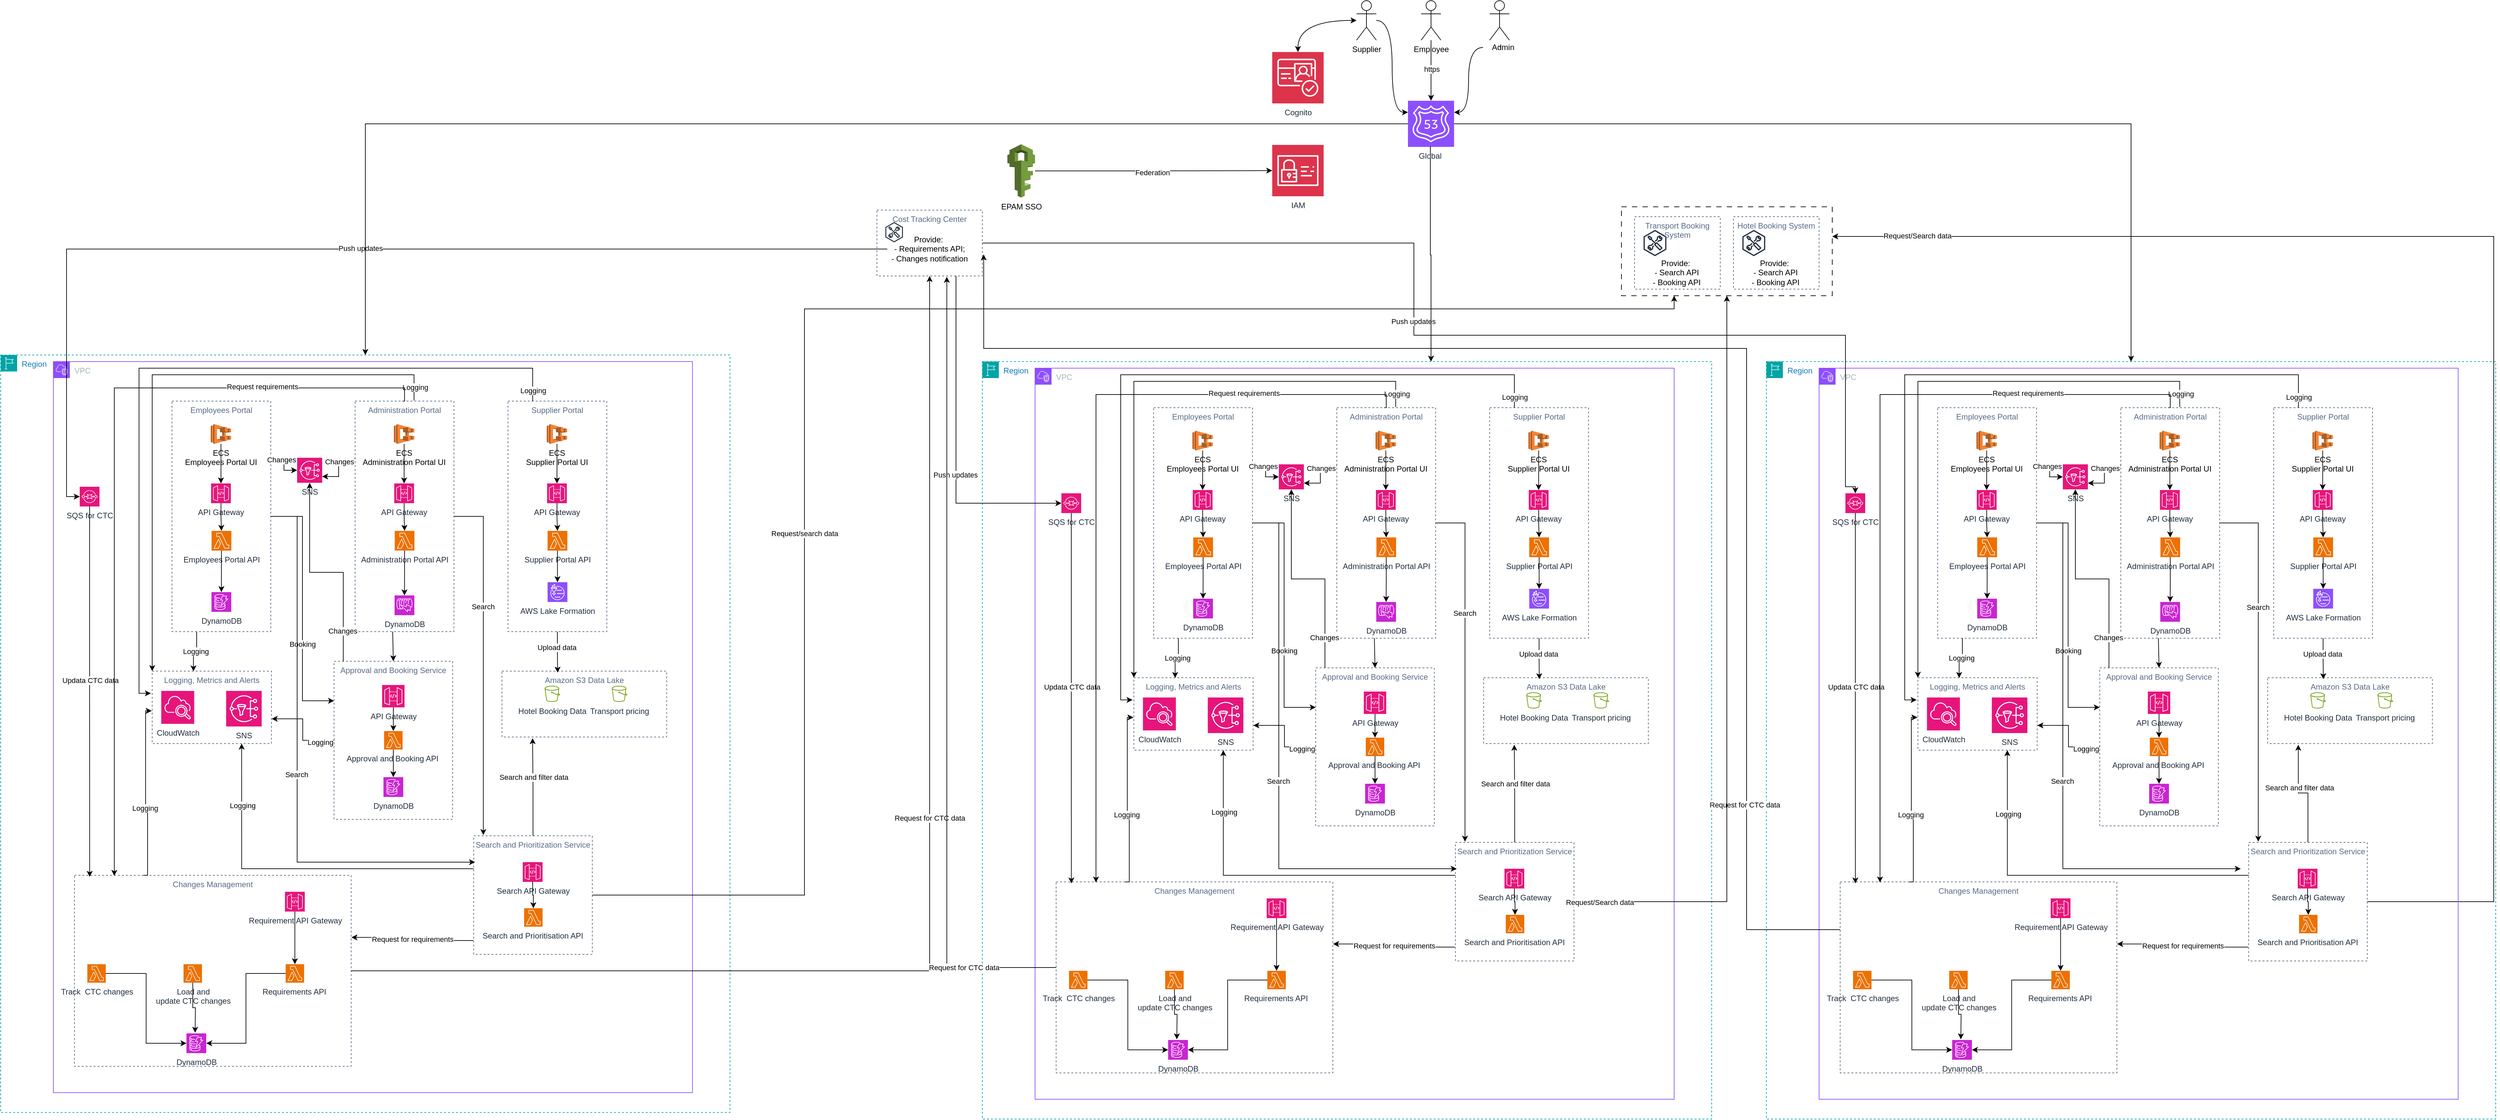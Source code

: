 <mxfile version="22.1.5" type="github">
  <diagram name="Page-1" id="DWxzMCH_1yADVqfLbKzR">
    <mxGraphModel dx="2236" dy="2436" grid="1" gridSize="10" guides="1" tooltips="1" connect="1" arrows="1" fold="1" page="1" pageScale="1" pageWidth="827" pageHeight="1169" math="0" shadow="0">
      <root>
        <mxCell id="0" />
        <mxCell id="1" parent="0" />
        <mxCell id="pEXNB3gbHOLg0qpx5999-55" value="" style="group" vertex="1" connectable="0" parent="1">
          <mxGeometry x="1640" y="180" width="160" height="100" as="geometry" />
        </mxCell>
        <mxCell id="pEXNB3gbHOLg0qpx5999-56" value="" style="sketch=0;outlineConnect=0;fontColor=#232F3E;gradientColor=none;fillColor=#232F3D;strokeColor=none;dashed=0;verticalLabelPosition=bottom;verticalAlign=top;align=center;html=1;fontSize=12;fontStyle=0;aspect=fixed;pointerEvents=1;shape=mxgraph.aws4.external_toolkit;" vertex="1" parent="pEXNB3gbHOLg0qpx5999-55">
          <mxGeometry x="12.706" y="18.182" width="26.852" height="30.802" as="geometry" />
        </mxCell>
        <mxCell id="pEXNB3gbHOLg0qpx5999-57" value="Cost Tracking Center" style="fillColor=none;strokeColor=#5A6C86;dashed=1;verticalAlign=top;fontStyle=0;fontColor=#5A6C86;whiteSpace=wrap;html=1;" vertex="1" parent="pEXNB3gbHOLg0qpx5999-55">
          <mxGeometry width="160" height="100" as="geometry" />
        </mxCell>
        <mxCell id="pEXNB3gbHOLg0qpx5999-58" value="Provide:&amp;nbsp;&lt;br&gt;- Requirements API;&lt;br&gt;- Changes notification" style="text;html=1;strokeColor=none;fillColor=none;align=center;verticalAlign=middle;whiteSpace=wrap;rounded=0;" vertex="1" parent="pEXNB3gbHOLg0qpx5999-55">
          <mxGeometry x="15.765" y="45.455" width="128.471" height="27.273" as="geometry" />
        </mxCell>
        <mxCell id="pEXNB3gbHOLg0qpx5999-99" value="Region" style="points=[[0,0],[0.25,0],[0.5,0],[0.75,0],[1,0],[1,0.25],[1,0.5],[1,0.75],[1,1],[0.75,1],[0.5,1],[0.25,1],[0,1],[0,0.75],[0,0.5],[0,0.25]];outlineConnect=0;gradientColor=none;html=1;whiteSpace=wrap;fontSize=12;fontStyle=0;container=0;pointerEvents=0;collapsible=0;recursiveResize=0;shape=mxgraph.aws4.group;grIcon=mxgraph.aws4.group_region;strokeColor=#00A4A6;fillColor=none;verticalAlign=top;align=left;spacingLeft=30;fontColor=#147EBA;dashed=1;" vertex="1" parent="1">
          <mxGeometry x="310" y="400" width="1107" height="1150" as="geometry" />
        </mxCell>
        <mxCell id="pEXNB3gbHOLg0qpx5999-122" value="" style="group" vertex="1" connectable="0" parent="1">
          <mxGeometry x="1080" y="470" width="150" height="350" as="geometry" />
        </mxCell>
        <mxCell id="pEXNB3gbHOLg0qpx5999-25" value="Supplier Portal" style="fillColor=none;strokeColor=#5A6C86;dashed=1;verticalAlign=top;fontStyle=0;fontColor=#5A6C86;whiteSpace=wrap;html=1;" vertex="1" parent="pEXNB3gbHOLg0qpx5999-122">
          <mxGeometry width="150" height="350" as="geometry" />
        </mxCell>
        <mxCell id="pEXNB3gbHOLg0qpx5999-11" value="API Gateway" style="sketch=0;points=[[0,0,0],[0.25,0,0],[0.5,0,0],[0.75,0,0],[1,0,0],[0,1,0],[0.25,1,0],[0.5,1,0],[0.75,1,0],[1,1,0],[0,0.25,0],[0,0.5,0],[0,0.75,0],[1,0.25,0],[1,0.5,0],[1,0.75,0]];outlineConnect=0;fontColor=#232F3E;fillColor=#E7157B;strokeColor=#ffffff;dashed=0;verticalLabelPosition=bottom;verticalAlign=top;align=center;html=1;fontSize=12;fontStyle=0;aspect=fixed;shape=mxgraph.aws4.resourceIcon;resIcon=mxgraph.aws4.api_gateway;" vertex="1" parent="pEXNB3gbHOLg0qpx5999-122">
          <mxGeometry x="59.38" y="125" width="30" height="30" as="geometry" />
        </mxCell>
        <mxCell id="pEXNB3gbHOLg0qpx5999-12" value="Supplier Portal API" style="sketch=0;points=[[0,0,0],[0.25,0,0],[0.5,0,0],[0.75,0,0],[1,0,0],[0,1,0],[0.25,1,0],[0.5,1,0],[0.75,1,0],[1,1,0],[0,0.25,0],[0,0.5,0],[0,0.75,0],[1,0.25,0],[1,0.5,0],[1,0.75,0]];outlineConnect=0;fontColor=#232F3E;fillColor=#ED7100;strokeColor=#ffffff;dashed=0;verticalLabelPosition=bottom;verticalAlign=top;align=center;html=1;fontSize=12;fontStyle=0;aspect=fixed;shape=mxgraph.aws4.resourceIcon;resIcon=mxgraph.aws4.lambda;" vertex="1" parent="pEXNB3gbHOLg0qpx5999-122">
          <mxGeometry x="60.13" y="197" width="30" height="30" as="geometry" />
        </mxCell>
        <mxCell id="pEXNB3gbHOLg0qpx5999-14" style="edgeStyle=orthogonalEdgeStyle;rounded=0;orthogonalLoop=1;jettySize=auto;html=1;entryX=0.5;entryY=0;entryDx=0;entryDy=0;entryPerimeter=0;" edge="1" parent="pEXNB3gbHOLg0qpx5999-122" source="pEXNB3gbHOLg0qpx5999-5" target="pEXNB3gbHOLg0qpx5999-11">
          <mxGeometry relative="1" as="geometry" />
        </mxCell>
        <mxCell id="pEXNB3gbHOLg0qpx5999-15" style="edgeStyle=orthogonalEdgeStyle;rounded=0;orthogonalLoop=1;jettySize=auto;html=1;entryX=0.5;entryY=0;entryDx=0;entryDy=0;entryPerimeter=0;" edge="1" parent="pEXNB3gbHOLg0qpx5999-122" source="pEXNB3gbHOLg0qpx5999-11" target="pEXNB3gbHOLg0qpx5999-12">
          <mxGeometry relative="1" as="geometry" />
        </mxCell>
        <mxCell id="pEXNB3gbHOLg0qpx5999-16" value="AWS Lake Formation" style="sketch=0;points=[[0,0,0],[0.25,0,0],[0.5,0,0],[0.75,0,0],[1,0,0],[0,1,0],[0.25,1,0],[0.5,1,0],[0.75,1,0],[1,1,0],[0,0.25,0],[0,0.5,0],[0,0.75,0],[1,0.25,0],[1,0.5,0],[1,0.75,0]];outlineConnect=0;fontColor=#232F3E;fillColor=#8C4FFF;strokeColor=#ffffff;dashed=0;verticalLabelPosition=bottom;verticalAlign=top;align=center;html=1;fontSize=12;fontStyle=0;aspect=fixed;shape=mxgraph.aws4.resourceIcon;resIcon=mxgraph.aws4.lake_formation;" vertex="1" parent="pEXNB3gbHOLg0qpx5999-122">
          <mxGeometry x="60.13" y="275" width="30" height="30" as="geometry" />
        </mxCell>
        <mxCell id="pEXNB3gbHOLg0qpx5999-17" style="edgeStyle=orthogonalEdgeStyle;rounded=0;orthogonalLoop=1;jettySize=auto;html=1;entryX=0.5;entryY=0;entryDx=0;entryDy=0;entryPerimeter=0;" edge="1" parent="pEXNB3gbHOLg0qpx5999-122" source="pEXNB3gbHOLg0qpx5999-12" target="pEXNB3gbHOLg0qpx5999-16">
          <mxGeometry relative="1" as="geometry" />
        </mxCell>
        <mxCell id="pEXNB3gbHOLg0qpx5999-5" value="ECS&lt;br&gt;Supplier Portal UI" style="outlineConnect=0;dashed=0;verticalLabelPosition=bottom;verticalAlign=top;align=center;html=1;shape=mxgraph.aws3.ecs;fillColor=#F58534;gradientColor=none;" vertex="1" parent="pEXNB3gbHOLg0qpx5999-122">
          <mxGeometry x="58.88" y="35" width="31" height="30" as="geometry" />
        </mxCell>
        <mxCell id="pEXNB3gbHOLg0qpx5999-97" value="" style="group" vertex="1" connectable="0" parent="1">
          <mxGeometry x="848" y="470" width="150" height="350" as="geometry" />
        </mxCell>
        <mxCell id="pEXNB3gbHOLg0qpx5999-85" value="Administration Portal" style="fillColor=none;strokeColor=#5A6C86;dashed=1;verticalAlign=top;fontStyle=0;fontColor=#5A6C86;whiteSpace=wrap;html=1;" vertex="1" parent="pEXNB3gbHOLg0qpx5999-97">
          <mxGeometry width="150" height="350" as="geometry" />
        </mxCell>
        <mxCell id="pEXNB3gbHOLg0qpx5999-86" value="API Gateway" style="sketch=0;points=[[0,0,0],[0.25,0,0],[0.5,0,0],[0.75,0,0],[1,0,0],[0,1,0],[0.25,1,0],[0.5,1,0],[0.75,1,0],[1,1,0],[0,0.25,0],[0,0.5,0],[0,0.75,0],[1,0.25,0],[1,0.5,0],[1,0.75,0]];outlineConnect=0;fontColor=#232F3E;fillColor=#E7157B;strokeColor=#ffffff;dashed=0;verticalLabelPosition=bottom;verticalAlign=top;align=center;html=1;fontSize=12;fontStyle=0;aspect=fixed;shape=mxgraph.aws4.resourceIcon;resIcon=mxgraph.aws4.api_gateway;" vertex="1" parent="pEXNB3gbHOLg0qpx5999-97">
          <mxGeometry x="59.38" y="125" width="30" height="30" as="geometry" />
        </mxCell>
        <mxCell id="pEXNB3gbHOLg0qpx5999-88" value="Administration Portal API" style="sketch=0;points=[[0,0,0],[0.25,0,0],[0.5,0,0],[0.75,0,0],[1,0,0],[0,1,0],[0.25,1,0],[0.5,1,0],[0.75,1,0],[1,1,0],[0,0.25,0],[0,0.5,0],[0,0.75,0],[1,0.25,0],[1,0.5,0],[1,0.75,0]];outlineConnect=0;fontColor=#232F3E;fillColor=#ED7100;strokeColor=#ffffff;dashed=0;verticalLabelPosition=bottom;verticalAlign=top;align=center;html=1;fontSize=12;fontStyle=0;aspect=fixed;shape=mxgraph.aws4.resourceIcon;resIcon=mxgraph.aws4.lambda;" vertex="1" parent="pEXNB3gbHOLg0qpx5999-97">
          <mxGeometry x="60.13" y="197" width="29.87" height="29.87" as="geometry" />
        </mxCell>
        <mxCell id="pEXNB3gbHOLg0qpx5999-89" style="edgeStyle=orthogonalEdgeStyle;rounded=0;orthogonalLoop=1;jettySize=auto;html=1;entryX=0.5;entryY=0;entryDx=0;entryDy=0;entryPerimeter=0;" edge="1" source="pEXNB3gbHOLg0qpx5999-91" target="pEXNB3gbHOLg0qpx5999-86" parent="pEXNB3gbHOLg0qpx5999-97">
          <mxGeometry relative="1" as="geometry" />
        </mxCell>
        <mxCell id="pEXNB3gbHOLg0qpx5999-90" style="edgeStyle=orthogonalEdgeStyle;rounded=0;orthogonalLoop=1;jettySize=auto;html=1;entryX=0.5;entryY=0;entryDx=0;entryDy=0;entryPerimeter=0;" edge="1" source="pEXNB3gbHOLg0qpx5999-86" target="pEXNB3gbHOLg0qpx5999-88" parent="pEXNB3gbHOLg0qpx5999-97">
          <mxGeometry relative="1" as="geometry" />
        </mxCell>
        <mxCell id="pEXNB3gbHOLg0qpx5999-91" value="ECS&lt;br&gt;Administration Portal UI" style="outlineConnect=0;dashed=0;verticalLabelPosition=bottom;verticalAlign=top;align=center;html=1;shape=mxgraph.aws3.ecs;fillColor=#F58534;gradientColor=none;" vertex="1" parent="pEXNB3gbHOLg0qpx5999-97">
          <mxGeometry x="58.88" y="35" width="31" height="30" as="geometry" />
        </mxCell>
        <mxCell id="pEXNB3gbHOLg0qpx5999-87" style="edgeStyle=orthogonalEdgeStyle;rounded=0;orthogonalLoop=1;jettySize=auto;html=1;entryX=0;entryY=0.5;entryDx=0;entryDy=0;entryPerimeter=0;" edge="1" source="pEXNB3gbHOLg0qpx5999-88" target="pEXNB3gbHOLg0qpx5999-108" parent="pEXNB3gbHOLg0qpx5999-97">
          <mxGeometry relative="1" as="geometry">
            <mxPoint x="73.933" y="269" as="targetPoint" />
          </mxGeometry>
        </mxCell>
        <mxCell id="pEXNB3gbHOLg0qpx5999-108" value="DynamoDB" style="sketch=0;points=[[0,0,0],[0.25,0,0],[0.5,0,0],[0.75,0,0],[1,0,0],[0,1,0],[0.25,1,0],[0.5,1,0],[0.75,1,0],[1,1,0],[0,0.25,0],[0,0.5,0],[0,0.75,0],[1,0.25,0],[1,0.5,0],[1,0.75,0]];outlineConnect=0;fontColor=#232F3E;fillColor=#C925D1;strokeColor=#ffffff;dashed=0;verticalLabelPosition=bottom;verticalAlign=top;align=center;html=1;fontSize=12;fontStyle=0;aspect=fixed;shape=mxgraph.aws4.resourceIcon;resIcon=mxgraph.aws4.dynamodb;direction=south;" vertex="1" parent="pEXNB3gbHOLg0qpx5999-97">
          <mxGeometry x="59.88" y="295" width="30" height="30" as="geometry" />
        </mxCell>
        <mxCell id="pEXNB3gbHOLg0qpx5999-148" value="SNS" style="sketch=0;points=[[0,0,0],[0.25,0,0],[0.5,0,0],[0.75,0,0],[1,0,0],[0,1,0],[0.25,1,0],[0.5,1,0],[0.75,1,0],[1,1,0],[0,0.25,0],[0,0.5,0],[0,0.75,0],[1,0.25,0],[1,0.5,0],[1,0.75,0]];outlineConnect=0;fontColor=#232F3E;fillColor=#E7157B;strokeColor=#ffffff;dashed=0;verticalLabelPosition=bottom;verticalAlign=top;align=center;html=1;fontSize=12;fontStyle=0;aspect=fixed;shape=mxgraph.aws4.resourceIcon;resIcon=mxgraph.aws4.sns;" vertex="1" parent="1">
          <mxGeometry x="760" y="556" width="38" height="38" as="geometry" />
        </mxCell>
        <mxCell id="pEXNB3gbHOLg0qpx5999-94" value="" style="group" vertex="1" connectable="0" parent="1">
          <mxGeometry x="1028" y="1130" width="180" height="180" as="geometry" />
        </mxCell>
        <mxCell id="pEXNB3gbHOLg0qpx5999-27" value="Search and Prioritization Service" style="fillColor=none;strokeColor=#5A6C86;dashed=1;verticalAlign=top;fontStyle=0;fontColor=#5A6C86;whiteSpace=wrap;html=1;" vertex="1" parent="pEXNB3gbHOLg0qpx5999-94">
          <mxGeometry width="180" height="180" as="geometry" />
        </mxCell>
        <mxCell id="pEXNB3gbHOLg0qpx5999-28" value="Search API Gateway&lt;br&gt;" style="sketch=0;points=[[0,0,0],[0.25,0,0],[0.5,0,0],[0.75,0,0],[1,0,0],[0,1,0],[0.25,1,0],[0.5,1,0],[0.75,1,0],[1,1,0],[0,0.25,0],[0,0.5,0],[0,0.75,0],[1,0.25,0],[1,0.5,0],[1,0.75,0]];outlineConnect=0;fontColor=#232F3E;fillColor=#E7157B;strokeColor=#ffffff;dashed=0;verticalLabelPosition=bottom;verticalAlign=top;align=center;html=1;fontSize=12;fontStyle=0;aspect=fixed;shape=mxgraph.aws4.resourceIcon;resIcon=mxgraph.aws4.api_gateway;" vertex="1" parent="pEXNB3gbHOLg0qpx5999-94">
          <mxGeometry x="74.5" y="40" width="30" height="30" as="geometry" />
        </mxCell>
        <mxCell id="pEXNB3gbHOLg0qpx5999-33" value="Search and Prioritisation API&amp;nbsp;" style="sketch=0;points=[[0,0,0],[0.25,0,0],[0.5,0,0],[0.75,0,0],[1,0,0],[0,1,0],[0.25,1,0],[0.5,1,0],[0.75,1,0],[1,1,0],[0,0.25,0],[0,0.5,0],[0,0.75,0],[1,0.25,0],[1,0.5,0],[1,0.75,0]];outlineConnect=0;fontColor=#232F3E;fillColor=#ED7100;strokeColor=#ffffff;dashed=0;verticalLabelPosition=bottom;verticalAlign=top;align=center;html=1;fontSize=12;fontStyle=0;aspect=fixed;shape=mxgraph.aws4.resourceIcon;resIcon=mxgraph.aws4.lambda;" vertex="1" parent="pEXNB3gbHOLg0qpx5999-94">
          <mxGeometry x="76.5" y="110" width="28" height="28" as="geometry" />
        </mxCell>
        <mxCell id="pEXNB3gbHOLg0qpx5999-34" style="edgeStyle=orthogonalEdgeStyle;rounded=0;orthogonalLoop=1;jettySize=auto;html=1;" edge="1" parent="pEXNB3gbHOLg0qpx5999-94" source="pEXNB3gbHOLg0qpx5999-28" target="pEXNB3gbHOLg0qpx5999-33">
          <mxGeometry relative="1" as="geometry" />
        </mxCell>
        <mxCell id="pEXNB3gbHOLg0qpx5999-93" value="" style="group" vertex="1" connectable="0" parent="1">
          <mxGeometry x="570" y="470" width="150" height="350" as="geometry" />
        </mxCell>
        <mxCell id="pEXNB3gbHOLg0qpx5999-75" value="Employees Portal" style="fillColor=none;strokeColor=#5A6C86;dashed=1;verticalAlign=top;fontStyle=0;fontColor=#5A6C86;whiteSpace=wrap;html=1;" vertex="1" parent="pEXNB3gbHOLg0qpx5999-93">
          <mxGeometry width="150" height="350" as="geometry" />
        </mxCell>
        <mxCell id="pEXNB3gbHOLg0qpx5999-76" value="API Gateway" style="sketch=0;points=[[0,0,0],[0.25,0,0],[0.5,0,0],[0.75,0,0],[1,0,0],[0,1,0],[0.25,1,0],[0.5,1,0],[0.75,1,0],[1,1,0],[0,0.25,0],[0,0.5,0],[0,0.75,0],[1,0.25,0],[1,0.5,0],[1,0.75,0]];outlineConnect=0;fontColor=#232F3E;fillColor=#E7157B;strokeColor=#ffffff;dashed=0;verticalLabelPosition=bottom;verticalAlign=top;align=center;html=1;fontSize=12;fontStyle=0;aspect=fixed;shape=mxgraph.aws4.resourceIcon;resIcon=mxgraph.aws4.api_gateway;" vertex="1" parent="pEXNB3gbHOLg0qpx5999-93">
          <mxGeometry x="59.38" y="125" width="30" height="30" as="geometry" />
        </mxCell>
        <mxCell id="pEXNB3gbHOLg0qpx5999-77" value="Employees Portal API" style="sketch=0;points=[[0,0,0],[0.25,0,0],[0.5,0,0],[0.75,0,0],[1,0,0],[0,1,0],[0.25,1,0],[0.5,1,0],[0.75,1,0],[1,1,0],[0,0.25,0],[0,0.5,0],[0,0.75,0],[1,0.25,0],[1,0.5,0],[1,0.75,0]];outlineConnect=0;fontColor=#232F3E;fillColor=#ED7100;strokeColor=#ffffff;dashed=0;verticalLabelPosition=bottom;verticalAlign=top;align=center;html=1;fontSize=12;fontStyle=0;aspect=fixed;shape=mxgraph.aws4.resourceIcon;resIcon=mxgraph.aws4.lambda;" vertex="1" parent="pEXNB3gbHOLg0qpx5999-93">
          <mxGeometry x="60.13" y="197" width="30" height="30" as="geometry" />
        </mxCell>
        <mxCell id="pEXNB3gbHOLg0qpx5999-78" style="edgeStyle=orthogonalEdgeStyle;rounded=0;orthogonalLoop=1;jettySize=auto;html=1;entryX=0.5;entryY=0;entryDx=0;entryDy=0;entryPerimeter=0;" edge="1" parent="pEXNB3gbHOLg0qpx5999-93" source="pEXNB3gbHOLg0qpx5999-82" target="pEXNB3gbHOLg0qpx5999-76">
          <mxGeometry relative="1" as="geometry" />
        </mxCell>
        <mxCell id="pEXNB3gbHOLg0qpx5999-79" style="edgeStyle=orthogonalEdgeStyle;rounded=0;orthogonalLoop=1;jettySize=auto;html=1;entryX=0.5;entryY=0;entryDx=0;entryDy=0;entryPerimeter=0;" edge="1" parent="pEXNB3gbHOLg0qpx5999-93" source="pEXNB3gbHOLg0qpx5999-76" target="pEXNB3gbHOLg0qpx5999-77">
          <mxGeometry relative="1" as="geometry" />
        </mxCell>
        <mxCell id="pEXNB3gbHOLg0qpx5999-82" value="ECS&lt;br&gt;Employees Portal UI" style="outlineConnect=0;dashed=0;verticalLabelPosition=bottom;verticalAlign=top;align=center;html=1;shape=mxgraph.aws3.ecs;fillColor=#F58534;gradientColor=none;" vertex="1" parent="pEXNB3gbHOLg0qpx5999-93">
          <mxGeometry x="58.88" y="35" width="31" height="30" as="geometry" />
        </mxCell>
        <mxCell id="pEXNB3gbHOLg0qpx5999-84" style="edgeStyle=orthogonalEdgeStyle;rounded=0;orthogonalLoop=1;jettySize=auto;html=1;entryX=0.5;entryY=0;entryDx=0;entryDy=0;entryPerimeter=0;" edge="1" parent="pEXNB3gbHOLg0qpx5999-93" source="pEXNB3gbHOLg0qpx5999-77" target="pEXNB3gbHOLg0qpx5999-106">
          <mxGeometry relative="1" as="geometry">
            <mxPoint x="73.933" y="269" as="targetPoint" />
          </mxGeometry>
        </mxCell>
        <mxCell id="pEXNB3gbHOLg0qpx5999-106" value="DynamoDB" style="sketch=0;points=[[0,0,0],[0.25,0,0],[0.5,0,0],[0.75,0,0],[1,0,0],[0,1,0],[0.25,1,0],[0.5,1,0],[0.75,1,0],[1,1,0],[0,0.25,0],[0,0.5,0],[0,0.75,0],[1,0.25,0],[1,0.5,0],[1,0.75,0]];outlineConnect=0;fontColor=#232F3E;fillColor=#C925D1;strokeColor=#ffffff;dashed=0;verticalLabelPosition=bottom;verticalAlign=top;align=center;html=1;fontSize=12;fontStyle=0;aspect=fixed;shape=mxgraph.aws4.resourceIcon;resIcon=mxgraph.aws4.dynamodb;" vertex="1" parent="pEXNB3gbHOLg0qpx5999-93">
          <mxGeometry x="60" y="290" width="30" height="30" as="geometry" />
        </mxCell>
        <mxCell id="pEXNB3gbHOLg0qpx5999-109" value="SQS for CTC" style="sketch=0;points=[[0,0,0],[0.25,0,0],[0.5,0,0],[0.75,0,0],[1,0,0],[0,1,0],[0.25,1,0],[0.5,1,0],[0.75,1,0],[1,1,0],[0,0.25,0],[0,0.5,0],[0,0.75,0],[1,0.25,0],[1,0.5,0],[1,0.75,0]];outlineConnect=0;fontColor=#232F3E;fillColor=#E7157B;strokeColor=#ffffff;dashed=0;verticalLabelPosition=bottom;verticalAlign=top;align=center;html=1;fontSize=12;fontStyle=0;aspect=fixed;shape=mxgraph.aws4.resourceIcon;resIcon=mxgraph.aws4.sqs;" vertex="1" parent="1">
          <mxGeometry x="430" y="600" width="30" height="30" as="geometry" />
        </mxCell>
        <mxCell id="pEXNB3gbHOLg0qpx5999-31" value="" style="group" vertex="1" connectable="0" parent="1">
          <mxGeometry x="1080" y="880" width="259.5" height="100" as="geometry" />
        </mxCell>
        <mxCell id="pEXNB3gbHOLg0qpx5999-48" value="" style="group" vertex="1" connectable="0" parent="pEXNB3gbHOLg0qpx5999-31">
          <mxGeometry width="240.85" height="100" as="geometry" />
        </mxCell>
        <mxCell id="pEXNB3gbHOLg0qpx5999-19" value="Hotel Booking Data" style="sketch=0;outlineConnect=0;fontColor=#232F3E;gradientColor=none;fillColor=#7AA116;strokeColor=none;dashed=0;verticalLabelPosition=bottom;verticalAlign=top;align=center;html=1;fontSize=12;fontStyle=0;aspect=fixed;pointerEvents=1;shape=mxgraph.aws4.bucket;" vertex="1" parent="pEXNB3gbHOLg0qpx5999-48">
          <mxGeometry x="55.607" y="22.143" width="23.583" height="24.527" as="geometry" />
        </mxCell>
        <mxCell id="pEXNB3gbHOLg0qpx5999-20" value="Transport pricing" style="sketch=0;outlineConnect=0;fontColor=#232F3E;gradientColor=none;fillColor=#7AA116;strokeColor=none;dashed=0;verticalLabelPosition=bottom;verticalAlign=top;align=center;html=1;fontSize=12;fontStyle=0;aspect=fixed;pointerEvents=1;shape=mxgraph.aws4.bucket;" vertex="1" parent="pEXNB3gbHOLg0qpx5999-48">
          <mxGeometry x="157.554" y="22.143" width="23.583" height="24.527" as="geometry" />
        </mxCell>
        <mxCell id="pEXNB3gbHOLg0qpx5999-18" value="Amazon S3 Data Lake" style="fillColor=none;strokeColor=#5A6C86;dashed=1;verticalAlign=top;fontStyle=0;fontColor=#5A6C86;whiteSpace=wrap;html=1;" vertex="1" parent="pEXNB3gbHOLg0qpx5999-48">
          <mxGeometry x="-9.15" width="250" height="100" as="geometry" />
        </mxCell>
        <mxCell id="pEXNB3gbHOLg0qpx5999-128" value="" style="group" vertex="1" connectable="0" parent="1">
          <mxGeometry x="540" y="880" width="181" height="110" as="geometry" />
        </mxCell>
        <mxCell id="pEXNB3gbHOLg0qpx5999-123" value="CloudWatch" style="sketch=0;points=[[0,0,0],[0.25,0,0],[0.5,0,0],[0.75,0,0],[1,0,0],[0,1,0],[0.25,1,0],[0.5,1,0],[0.75,1,0],[1,1,0],[0,0.25,0],[0,0.5,0],[0,0.75,0],[1,0.25,0],[1,0.5,0],[1,0.75,0]];points=[[0,0,0],[0.25,0,0],[0.5,0,0],[0.75,0,0],[1,0,0],[0,1,0],[0.25,1,0],[0.5,1,0],[0.75,1,0],[1,1,0],[0,0.25,0],[0,0.5,0],[0,0.75,0],[1,0.25,0],[1,0.5,0],[1,0.75,0]];outlineConnect=0;fontColor=#232F3E;fillColor=#E7157B;strokeColor=#ffffff;dashed=0;verticalLabelPosition=bottom;verticalAlign=top;align=center;html=1;fontSize=12;fontStyle=0;aspect=fixed;shape=mxgraph.aws4.resourceIcon;resIcon=mxgraph.aws4.cloudwatch_2;" vertex="1" parent="pEXNB3gbHOLg0qpx5999-128">
          <mxGeometry x="13.76" y="30" width="50" height="50" as="geometry" />
        </mxCell>
        <mxCell id="pEXNB3gbHOLg0qpx5999-126" value="SNS" style="sketch=0;points=[[0,0,0],[0.25,0,0],[0.5,0,0],[0.75,0,0],[1,0,0],[0,1,0],[0.25,1,0],[0.5,1,0],[0.75,1,0],[1,1,0],[0,0.25,0],[0,0.5,0],[0,0.75,0],[1,0.25,0],[1,0.5,0],[1,0.75,0]];outlineConnect=0;fontColor=#232F3E;fillColor=#E7157B;strokeColor=#ffffff;dashed=0;verticalLabelPosition=bottom;verticalAlign=top;align=center;html=1;fontSize=12;fontStyle=0;aspect=fixed;shape=mxgraph.aws4.resourceIcon;resIcon=mxgraph.aws4.sns;" vertex="1" parent="pEXNB3gbHOLg0qpx5999-128">
          <mxGeometry x="112.199" y="30" width="54" height="54" as="geometry" />
        </mxCell>
        <mxCell id="pEXNB3gbHOLg0qpx5999-127" value="Logging, Metrics and Alerts" style="fillColor=none;strokeColor=#5A6C86;dashed=1;verticalAlign=top;fontStyle=0;fontColor=#5A6C86;whiteSpace=wrap;html=1;" vertex="1" parent="pEXNB3gbHOLg0qpx5999-128">
          <mxGeometry width="181.0" height="110" as="geometry" />
        </mxCell>
        <mxCell id="pEXNB3gbHOLg0qpx5999-317" value="" style="group" vertex="1" connectable="0" parent="1">
          <mxGeometry x="816" y="865" width="180" height="240" as="geometry" />
        </mxCell>
        <mxCell id="pEXNB3gbHOLg0qpx5999-43" value="Approval and Booking Service" style="fillColor=none;strokeColor=#5A6C86;dashed=1;verticalAlign=top;fontStyle=0;fontColor=#5A6C86;whiteSpace=wrap;html=1;" vertex="1" parent="pEXNB3gbHOLg0qpx5999-317">
          <mxGeometry width="180" height="240" as="geometry" />
        </mxCell>
        <mxCell id="pEXNB3gbHOLg0qpx5999-45" value="API Gateway" style="sketch=0;points=[[0,0,0],[0.25,0,0],[0.5,0,0],[0.75,0,0],[1,0,0],[0,1,0],[0.25,1,0],[0.5,1,0],[0.75,1,0],[1,1,0],[0,0.25,0],[0,0.5,0],[0,0.75,0],[1,0.25,0],[1,0.5,0],[1,0.75,0]];outlineConnect=0;fontColor=#232F3E;fillColor=#E7157B;strokeColor=#ffffff;dashed=0;verticalLabelPosition=bottom;verticalAlign=top;align=center;html=1;fontSize=12;fontStyle=0;aspect=fixed;shape=mxgraph.aws4.resourceIcon;resIcon=mxgraph.aws4.api_gateway;" vertex="1" parent="pEXNB3gbHOLg0qpx5999-317">
          <mxGeometry x="73" y="36" width="34" height="34" as="geometry" />
        </mxCell>
        <mxCell id="pEXNB3gbHOLg0qpx5999-46" value="Approval and Booking API&amp;nbsp;" style="sketch=0;points=[[0,0,0],[0.25,0,0],[0.5,0,0],[0.75,0,0],[1,0,0],[0,1,0],[0.25,1,0],[0.5,1,0],[0.75,1,0],[1,1,0],[0,0.25,0],[0,0.5,0],[0,0.75,0],[1,0.25,0],[1,0.5,0],[1,0.75,0]];outlineConnect=0;fontColor=#232F3E;fillColor=#ED7100;strokeColor=#ffffff;dashed=0;verticalLabelPosition=bottom;verticalAlign=top;align=center;html=1;fontSize=12;fontStyle=0;aspect=fixed;shape=mxgraph.aws4.resourceIcon;resIcon=mxgraph.aws4.lambda;" vertex="1" parent="pEXNB3gbHOLg0qpx5999-317">
          <mxGeometry x="76" y="106" width="28" height="28" as="geometry" />
        </mxCell>
        <mxCell id="pEXNB3gbHOLg0qpx5999-44" style="edgeStyle=orthogonalEdgeStyle;rounded=0;orthogonalLoop=1;jettySize=auto;html=1;" edge="1" source="pEXNB3gbHOLg0qpx5999-45" target="pEXNB3gbHOLg0qpx5999-46" parent="pEXNB3gbHOLg0qpx5999-317">
          <mxGeometry relative="1" as="geometry" />
        </mxCell>
        <mxCell id="pEXNB3gbHOLg0qpx5999-162" value="DynamoDB" style="sketch=0;points=[[0,0,0],[0.25,0,0],[0.5,0,0],[0.75,0,0],[1,0,0],[0,1,0],[0.25,1,0],[0.5,1,0],[0.75,1,0],[1,1,0],[0,0.25,0],[0,0.5,0],[0,0.75,0],[1,0.25,0],[1,0.5,0],[1,0.75,0]];outlineConnect=0;fontColor=#232F3E;fillColor=#C925D1;strokeColor=#ffffff;dashed=0;verticalLabelPosition=bottom;verticalAlign=top;align=center;html=1;fontSize=12;fontStyle=0;aspect=fixed;shape=mxgraph.aws4.resourceIcon;resIcon=mxgraph.aws4.dynamodb;" vertex="1" parent="pEXNB3gbHOLg0qpx5999-317">
          <mxGeometry x="75" y="176" width="30" height="30" as="geometry" />
        </mxCell>
        <mxCell id="pEXNB3gbHOLg0qpx5999-163" style="edgeStyle=orthogonalEdgeStyle;rounded=0;orthogonalLoop=1;jettySize=auto;html=1;entryX=0.5;entryY=0;entryDx=0;entryDy=0;entryPerimeter=0;" edge="1" parent="pEXNB3gbHOLg0qpx5999-317" source="pEXNB3gbHOLg0qpx5999-46" target="pEXNB3gbHOLg0qpx5999-162">
          <mxGeometry relative="1" as="geometry" />
        </mxCell>
        <mxCell id="pEXNB3gbHOLg0qpx5999-333" value="" style="group" vertex="1" connectable="0" parent="1">
          <mxGeometry x="392" y="1190" width="450" height="305" as="geometry" />
        </mxCell>
        <mxCell id="pEXNB3gbHOLg0qpx5999-59" value="Changes Management" style="fillColor=none;strokeColor=#5A6C86;dashed=1;verticalAlign=top;fontStyle=0;fontColor=#5A6C86;whiteSpace=wrap;html=1;" vertex="1" parent="pEXNB3gbHOLg0qpx5999-333">
          <mxGeometry x="30" width="420" height="290" as="geometry" />
        </mxCell>
        <mxCell id="pEXNB3gbHOLg0qpx5999-61" value="Requirement API Gateway" style="sketch=0;points=[[0,0,0],[0.25,0,0],[0.5,0,0],[0.75,0,0],[1,0,0],[0,1,0],[0.25,1,0],[0.5,1,0],[0.75,1,0],[1,1,0],[0,0.25,0],[0,0.5,0],[0,0.75,0],[1,0.25,0],[1,0.5,0],[1,0.75,0]];outlineConnect=0;fontColor=#232F3E;fillColor=#E7157B;strokeColor=#ffffff;dashed=0;verticalLabelPosition=bottom;verticalAlign=top;align=center;html=1;fontSize=12;fontStyle=0;aspect=fixed;shape=mxgraph.aws4.resourceIcon;resIcon=mxgraph.aws4.api_gateway;" vertex="1" parent="pEXNB3gbHOLg0qpx5999-333">
          <mxGeometry x="349.56" y="25" width="30" height="30" as="geometry" />
        </mxCell>
        <mxCell id="pEXNB3gbHOLg0qpx5999-62" value="Requirements API&amp;nbsp;" style="sketch=0;points=[[0,0,0],[0.25,0,0],[0.5,0,0],[0.75,0,0],[1,0,0],[0,1,0],[0.25,1,0],[0.5,1,0],[0.75,1,0],[1,1,0],[0,0.25,0],[0,0.5,0],[0,0.75,0],[1,0.25,0],[1,0.5,0],[1,0.75,0]];outlineConnect=0;fontColor=#232F3E;fillColor=#ED7100;strokeColor=#ffffff;dashed=0;verticalLabelPosition=bottom;verticalAlign=top;align=center;html=1;fontSize=12;fontStyle=0;aspect=fixed;shape=mxgraph.aws4.resourceIcon;resIcon=mxgraph.aws4.lambda;" vertex="1" parent="pEXNB3gbHOLg0qpx5999-333">
          <mxGeometry x="350.56" y="135" width="28" height="28" as="geometry" />
        </mxCell>
        <mxCell id="pEXNB3gbHOLg0qpx5999-60" style="edgeStyle=orthogonalEdgeStyle;rounded=0;orthogonalLoop=1;jettySize=auto;html=1;" edge="1" source="pEXNB3gbHOLg0qpx5999-61" target="pEXNB3gbHOLg0qpx5999-62" parent="pEXNB3gbHOLg0qpx5999-333">
          <mxGeometry relative="1" as="geometry" />
        </mxCell>
        <mxCell id="pEXNB3gbHOLg0qpx5999-63" value="Track&amp;nbsp; CTC changes" style="sketch=0;points=[[0,0,0],[0.25,0,0],[0.5,0,0],[0.75,0,0],[1,0,0],[0,1,0],[0.25,1,0],[0.5,1,0],[0.75,1,0],[1,1,0],[0,0.25,0],[0,0.5,0],[0,0.75,0],[1,0.25,0],[1,0.5,0],[1,0.75,0]];outlineConnect=0;fontColor=#232F3E;fillColor=#ED7100;strokeColor=#ffffff;dashed=0;verticalLabelPosition=bottom;verticalAlign=top;align=center;html=1;fontSize=12;fontStyle=0;aspect=fixed;shape=mxgraph.aws4.resourceIcon;resIcon=mxgraph.aws4.lambda;" vertex="1" parent="pEXNB3gbHOLg0qpx5999-333">
          <mxGeometry x="49.56" y="135" width="28" height="28" as="geometry" />
        </mxCell>
        <mxCell id="pEXNB3gbHOLg0qpx5999-70" style="edgeStyle=orthogonalEdgeStyle;rounded=0;orthogonalLoop=1;jettySize=auto;html=1;" edge="1" parent="pEXNB3gbHOLg0qpx5999-333" source="pEXNB3gbHOLg0qpx5999-65">
          <mxGeometry relative="1" as="geometry">
            <mxPoint x="213.133" y="239" as="targetPoint" />
          </mxGeometry>
        </mxCell>
        <mxCell id="pEXNB3gbHOLg0qpx5999-65" value="Load and &lt;br&gt;update CTC changes" style="sketch=0;points=[[0,0,0],[0.25,0,0],[0.5,0,0],[0.75,0,0],[1,0,0],[0,1,0],[0.25,1,0],[0.5,1,0],[0.75,1,0],[1,1,0],[0,0.25,0],[0,0.5,0],[0,0.75,0],[1,0.25,0],[1,0.5,0],[1,0.75,0]];outlineConnect=0;fontColor=#232F3E;fillColor=#ED7100;strokeColor=#ffffff;dashed=0;verticalLabelPosition=bottom;verticalAlign=top;align=center;html=1;fontSize=12;fontStyle=0;aspect=fixed;shape=mxgraph.aws4.resourceIcon;resIcon=mxgraph.aws4.lambda;" vertex="1" parent="pEXNB3gbHOLg0qpx5999-333">
          <mxGeometry x="195.56" y="135" width="28" height="28" as="geometry" />
        </mxCell>
        <mxCell id="pEXNB3gbHOLg0qpx5999-102" value="DynamoDB" style="sketch=0;points=[[0,0,0],[0.25,0,0],[0.5,0,0],[0.75,0,0],[1,0,0],[0,1,0],[0.25,1,0],[0.5,1,0],[0.75,1,0],[1,1,0],[0,0.25,0],[0,0.5,0],[0,0.75,0],[1,0.25,0],[1,0.5,0],[1,0.75,0]];outlineConnect=0;fontColor=#232F3E;fillColor=#C925D1;strokeColor=#ffffff;dashed=0;verticalLabelPosition=bottom;verticalAlign=top;align=center;html=1;fontSize=12;fontStyle=0;aspect=fixed;shape=mxgraph.aws4.resourceIcon;resIcon=mxgraph.aws4.dynamodb;" vertex="1" parent="pEXNB3gbHOLg0qpx5999-333">
          <mxGeometry x="200" y="240" width="30" height="30" as="geometry" />
        </mxCell>
        <mxCell id="pEXNB3gbHOLg0qpx5999-104" style="edgeStyle=orthogonalEdgeStyle;rounded=0;orthogonalLoop=1;jettySize=auto;html=1;entryX=1;entryY=0.5;entryDx=0;entryDy=0;entryPerimeter=0;" edge="1" parent="pEXNB3gbHOLg0qpx5999-333" source="pEXNB3gbHOLg0qpx5999-62" target="pEXNB3gbHOLg0qpx5999-102">
          <mxGeometry relative="1" as="geometry" />
        </mxCell>
        <mxCell id="pEXNB3gbHOLg0qpx5999-105" style="edgeStyle=orthogonalEdgeStyle;rounded=0;orthogonalLoop=1;jettySize=auto;html=1;entryX=0;entryY=0.5;entryDx=0;entryDy=0;entryPerimeter=0;" edge="1" parent="pEXNB3gbHOLg0qpx5999-333" source="pEXNB3gbHOLg0qpx5999-63" target="pEXNB3gbHOLg0qpx5999-102">
          <mxGeometry relative="1" as="geometry" />
        </mxCell>
        <mxCell id="pEXNB3gbHOLg0qpx5999-101" value="VPC" style="points=[[0,0],[0.25,0],[0.5,0],[0.75,0],[1,0],[1,0.25],[1,0.5],[1,0.75],[1,1],[0.75,1],[0.5,1],[0.25,1],[0,1],[0,0.75],[0,0.5],[0,0.25]];outlineConnect=0;gradientColor=none;html=1;whiteSpace=wrap;fontSize=12;fontStyle=0;container=0;pointerEvents=0;collapsible=0;recursiveResize=0;shape=mxgraph.aws4.group;grIcon=mxgraph.aws4.group_vpc2;strokeColor=#8C4FFF;fillColor=none;verticalAlign=top;align=left;spacingLeft=30;fontColor=#AAB7B8;dashed=0;" vertex="1" parent="1">
          <mxGeometry x="390" y="410" width="970" height="1110" as="geometry" />
        </mxCell>
        <mxCell id="pEXNB3gbHOLg0qpx5999-336" style="edgeStyle=orthogonalEdgeStyle;rounded=0;orthogonalLoop=1;jettySize=auto;html=1;entryX=0;entryY=0.5;entryDx=0;entryDy=0;entryPerimeter=0;" edge="1" parent="1" source="pEXNB3gbHOLg0qpx5999-58" target="pEXNB3gbHOLg0qpx5999-109">
          <mxGeometry relative="1" as="geometry" />
        </mxCell>
        <mxCell id="pEXNB3gbHOLg0qpx5999-818" value="Push updates" style="edgeLabel;html=1;align=center;verticalAlign=middle;resizable=0;points=[];" vertex="1" connectable="0" parent="pEXNB3gbHOLg0qpx5999-336">
          <mxGeometry x="-0.025" y="-1" relative="1" as="geometry">
            <mxPoint as="offset" />
          </mxGeometry>
        </mxCell>
        <mxCell id="pEXNB3gbHOLg0qpx5999-341" style="edgeStyle=orthogonalEdgeStyle;rounded=0;orthogonalLoop=1;jettySize=auto;html=1;" edge="1" parent="1" source="pEXNB3gbHOLg0qpx5999-27">
          <mxGeometry relative="1" as="geometry">
            <mxPoint x="2850" y="310" as="targetPoint" />
            <Array as="points">
              <mxPoint x="1530" y="1220" />
              <mxPoint x="1530" y="330" />
              <mxPoint x="2850" y="330" />
            </Array>
          </mxGeometry>
        </mxCell>
        <mxCell id="pEXNB3gbHOLg0qpx5999-367" value="Request/search data" style="edgeLabel;html=1;align=center;verticalAlign=middle;resizable=0;points=[];" vertex="1" connectable="0" parent="pEXNB3gbHOLg0qpx5999-341">
          <mxGeometry x="-0.317" y="-1" relative="1" as="geometry">
            <mxPoint x="-1" as="offset" />
          </mxGeometry>
        </mxCell>
        <mxCell id="pEXNB3gbHOLg0qpx5999-343" style="edgeStyle=orthogonalEdgeStyle;rounded=0;orthogonalLoop=1;jettySize=auto;html=1;entryX=0.055;entryY=0.008;entryDx=0;entryDy=0;entryPerimeter=0;" edge="1" parent="1" source="pEXNB3gbHOLg0qpx5999-109" target="pEXNB3gbHOLg0qpx5999-59">
          <mxGeometry relative="1" as="geometry" />
        </mxCell>
        <mxCell id="pEXNB3gbHOLg0qpx5999-355" value="Updata CTC data" style="edgeLabel;html=1;align=center;verticalAlign=middle;resizable=0;points=[];" vertex="1" connectable="0" parent="pEXNB3gbHOLg0qpx5999-343">
          <mxGeometry x="-0.06" y="1" relative="1" as="geometry">
            <mxPoint y="-1" as="offset" />
          </mxGeometry>
        </mxCell>
        <mxCell id="pEXNB3gbHOLg0qpx5999-344" style="edgeStyle=orthogonalEdgeStyle;rounded=0;orthogonalLoop=1;jettySize=auto;html=1;entryX=0.338;entryY=0.023;entryDx=0;entryDy=0;entryPerimeter=0;" edge="1" parent="1" source="pEXNB3gbHOLg0qpx5999-25" target="pEXNB3gbHOLg0qpx5999-18">
          <mxGeometry relative="1" as="geometry" />
        </mxCell>
        <mxCell id="pEXNB3gbHOLg0qpx5999-361" value="Upload data" style="edgeLabel;html=1;align=center;verticalAlign=middle;resizable=0;points=[];" vertex="1" connectable="0" parent="pEXNB3gbHOLg0qpx5999-344">
          <mxGeometry x="-0.245" y="-1" relative="1" as="geometry">
            <mxPoint as="offset" />
          </mxGeometry>
        </mxCell>
        <mxCell id="pEXNB3gbHOLg0qpx5999-346" style="edgeStyle=orthogonalEdgeStyle;rounded=0;orthogonalLoop=1;jettySize=auto;html=1;entryX=0;entryY=0.25;entryDx=0;entryDy=0;" edge="1" parent="1" source="pEXNB3gbHOLg0qpx5999-75" target="pEXNB3gbHOLg0qpx5999-43">
          <mxGeometry relative="1" as="geometry" />
        </mxCell>
        <mxCell id="pEXNB3gbHOLg0qpx5999-358" value="Booking" style="edgeLabel;html=1;align=center;verticalAlign=middle;resizable=0;points=[];" vertex="1" connectable="0" parent="pEXNB3gbHOLg0qpx5999-346">
          <mxGeometry x="0.284" relative="1" as="geometry">
            <mxPoint as="offset" />
          </mxGeometry>
        </mxCell>
        <mxCell id="pEXNB3gbHOLg0qpx5999-347" style="edgeStyle=orthogonalEdgeStyle;rounded=0;orthogonalLoop=1;jettySize=auto;html=1;entryX=0.186;entryY=1.017;entryDx=0;entryDy=0;entryPerimeter=0;" edge="1" parent="1" source="pEXNB3gbHOLg0qpx5999-27" target="pEXNB3gbHOLg0qpx5999-18">
          <mxGeometry relative="1" as="geometry" />
        </mxCell>
        <mxCell id="pEXNB3gbHOLg0qpx5999-366" value="Search and filter data" style="edgeLabel;html=1;align=center;verticalAlign=middle;resizable=0;points=[];" vertex="1" connectable="0" parent="pEXNB3gbHOLg0qpx5999-347">
          <mxGeometry x="0.203" y="-1" relative="1" as="geometry">
            <mxPoint as="offset" />
          </mxGeometry>
        </mxCell>
        <mxCell id="pEXNB3gbHOLg0qpx5999-348" style="edgeStyle=orthogonalEdgeStyle;rounded=0;orthogonalLoop=1;jettySize=auto;html=1;entryX=1.001;entryY=0.325;entryDx=0;entryDy=0;entryPerimeter=0;exitX=-0.004;exitY=0.883;exitDx=0;exitDy=0;exitPerimeter=0;" edge="1" parent="1" source="pEXNB3gbHOLg0qpx5999-27" target="pEXNB3gbHOLg0qpx5999-59">
          <mxGeometry relative="1" as="geometry" />
        </mxCell>
        <mxCell id="pEXNB3gbHOLg0qpx5999-368" value="Request for requirements" style="edgeLabel;html=1;align=center;verticalAlign=middle;resizable=0;points=[];" vertex="1" connectable="0" parent="pEXNB3gbHOLg0qpx5999-348">
          <mxGeometry x="-0.0" y="1" relative="1" as="geometry">
            <mxPoint x="1" as="offset" />
          </mxGeometry>
        </mxCell>
        <mxCell id="pEXNB3gbHOLg0qpx5999-349" style="edgeStyle=orthogonalEdgeStyle;rounded=0;orthogonalLoop=1;jettySize=auto;html=1;" edge="1" parent="1" source="pEXNB3gbHOLg0qpx5999-75">
          <mxGeometry relative="1" as="geometry">
            <mxPoint x="1030" y="1170" as="targetPoint" />
            <Array as="points">
              <mxPoint x="760" y="645" />
              <mxPoint x="760" y="1170" />
            </Array>
          </mxGeometry>
        </mxCell>
        <mxCell id="pEXNB3gbHOLg0qpx5999-357" value="Search" style="edgeLabel;html=1;align=center;verticalAlign=middle;resizable=0;points=[];" vertex="1" connectable="0" parent="pEXNB3gbHOLg0qpx5999-349">
          <mxGeometry x="0.035" y="-1" relative="1" as="geometry">
            <mxPoint as="offset" />
          </mxGeometry>
        </mxCell>
        <mxCell id="pEXNB3gbHOLg0qpx5999-350" style="edgeStyle=orthogonalEdgeStyle;rounded=0;orthogonalLoop=1;jettySize=auto;html=1;entryX=0.081;entryY=-0.006;entryDx=0;entryDy=0;entryPerimeter=0;" edge="1" parent="1" source="pEXNB3gbHOLg0qpx5999-85" target="pEXNB3gbHOLg0qpx5999-27">
          <mxGeometry relative="1" as="geometry" />
        </mxCell>
        <mxCell id="pEXNB3gbHOLg0qpx5999-360" value="Search" style="edgeLabel;html=1;align=center;verticalAlign=middle;resizable=0;points=[];" vertex="1" connectable="0" parent="pEXNB3gbHOLg0qpx5999-350">
          <mxGeometry x="-0.315" y="-1" relative="1" as="geometry">
            <mxPoint as="offset" />
          </mxGeometry>
        </mxCell>
        <mxCell id="pEXNB3gbHOLg0qpx5999-351" style="edgeStyle=orthogonalEdgeStyle;rounded=0;orthogonalLoop=1;jettySize=auto;html=1;entryX=0.5;entryY=0;entryDx=0;entryDy=0;" edge="1" parent="1" target="pEXNB3gbHOLg0qpx5999-43">
          <mxGeometry relative="1" as="geometry">
            <mxPoint x="905" y="820" as="sourcePoint" />
            <mxPoint x="904" y="860" as="targetPoint" />
          </mxGeometry>
        </mxCell>
        <mxCell id="pEXNB3gbHOLg0qpx5999-353" style="edgeStyle=orthogonalEdgeStyle;rounded=0;orthogonalLoop=1;jettySize=auto;html=1;entryX=0.5;entryY=1;entryDx=0;entryDy=0;" edge="1" parent="1" source="pEXNB3gbHOLg0qpx5999-59" target="pEXNB3gbHOLg0qpx5999-57">
          <mxGeometry relative="1" as="geometry" />
        </mxCell>
        <mxCell id="pEXNB3gbHOLg0qpx5999-354" value="Request for CTC data" style="edgeLabel;html=1;align=center;verticalAlign=middle;resizable=0;points=[];" vertex="1" connectable="0" parent="pEXNB3gbHOLg0qpx5999-353">
          <mxGeometry x="0.149" relative="1" as="geometry">
            <mxPoint as="offset" />
          </mxGeometry>
        </mxCell>
        <mxCell id="pEXNB3gbHOLg0qpx5999-362" value="Employee" style="shape=umlActor;verticalLabelPosition=bottom;verticalAlign=top;html=1;outlineConnect=0;" vertex="1" parent="1">
          <mxGeometry x="2466" y="-138" width="30" height="60" as="geometry" />
        </mxCell>
        <mxCell id="pEXNB3gbHOLg0qpx5999-369" style="edgeStyle=orthogonalEdgeStyle;rounded=0;orthogonalLoop=1;jettySize=auto;html=1;exitX=1;exitY=0.25;exitDx=0;exitDy=0;entryX=0;entryY=0.5;entryDx=0;entryDy=0;entryPerimeter=0;" edge="1" parent="1" source="pEXNB3gbHOLg0qpx5999-75" target="pEXNB3gbHOLg0qpx5999-148">
          <mxGeometry relative="1" as="geometry" />
        </mxCell>
        <mxCell id="pEXNB3gbHOLg0qpx5999-371" value="Changes" style="edgeLabel;html=1;align=center;verticalAlign=middle;resizable=0;points=[];" vertex="1" connectable="0" parent="pEXNB3gbHOLg0qpx5999-369">
          <mxGeometry x="-0.466" y="-1" relative="1" as="geometry">
            <mxPoint as="offset" />
          </mxGeometry>
        </mxCell>
        <mxCell id="pEXNB3gbHOLg0qpx5999-370" style="edgeStyle=orthogonalEdgeStyle;rounded=0;orthogonalLoop=1;jettySize=auto;html=1;exitX=0;exitY=0.25;exitDx=0;exitDy=0;entryX=1;entryY=0.75;entryDx=0;entryDy=0;entryPerimeter=0;" edge="1" parent="1" source="pEXNB3gbHOLg0qpx5999-85" target="pEXNB3gbHOLg0qpx5999-148">
          <mxGeometry relative="1" as="geometry" />
        </mxCell>
        <mxCell id="pEXNB3gbHOLg0qpx5999-372" value="Changes" style="edgeLabel;html=1;align=center;verticalAlign=middle;resizable=0;points=[];" vertex="1" connectable="0" parent="pEXNB3gbHOLg0qpx5999-370">
          <mxGeometry x="-0.25" y="1" relative="1" as="geometry">
            <mxPoint as="offset" />
          </mxGeometry>
        </mxCell>
        <mxCell id="pEXNB3gbHOLg0qpx5999-373" style="edgeStyle=orthogonalEdgeStyle;rounded=0;orthogonalLoop=1;jettySize=auto;html=1;" edge="1" parent="1" target="pEXNB3gbHOLg0qpx5999-148">
          <mxGeometry relative="1" as="geometry">
            <mxPoint x="830" y="865" as="sourcePoint" />
            <Array as="points">
              <mxPoint x="830" y="865" />
              <mxPoint x="830" y="730" />
              <mxPoint x="779" y="730" />
            </Array>
          </mxGeometry>
        </mxCell>
        <mxCell id="pEXNB3gbHOLg0qpx5999-374" value="Changes" style="edgeLabel;html=1;align=center;verticalAlign=middle;resizable=0;points=[];" vertex="1" connectable="0" parent="pEXNB3gbHOLg0qpx5999-373">
          <mxGeometry x="-0.711" y="1" relative="1" as="geometry">
            <mxPoint as="offset" />
          </mxGeometry>
        </mxCell>
        <mxCell id="pEXNB3gbHOLg0qpx5999-375" style="edgeStyle=orthogonalEdgeStyle;rounded=0;orthogonalLoop=1;jettySize=auto;html=1;exitX=0.25;exitY=1;exitDx=0;exitDy=0;entryX=0.346;entryY=0.003;entryDx=0;entryDy=0;entryPerimeter=0;" edge="1" parent="1" source="pEXNB3gbHOLg0qpx5999-75" target="pEXNB3gbHOLg0qpx5999-127">
          <mxGeometry relative="1" as="geometry" />
        </mxCell>
        <mxCell id="pEXNB3gbHOLg0qpx5999-376" value="Logging" style="edgeLabel;html=1;align=center;verticalAlign=middle;resizable=0;points=[];" vertex="1" connectable="0" parent="pEXNB3gbHOLg0qpx5999-375">
          <mxGeometry x="-0.013" relative="1" as="geometry">
            <mxPoint as="offset" />
          </mxGeometry>
        </mxCell>
        <mxCell id="pEXNB3gbHOLg0qpx5999-377" style="edgeStyle=orthogonalEdgeStyle;rounded=0;orthogonalLoop=1;jettySize=auto;html=1;exitX=0.25;exitY=0;exitDx=0;exitDy=0;entryX=-0.004;entryY=0.548;entryDx=0;entryDy=0;entryPerimeter=0;" edge="1" parent="1" source="pEXNB3gbHOLg0qpx5999-59" target="pEXNB3gbHOLg0qpx5999-127">
          <mxGeometry relative="1" as="geometry">
            <Array as="points">
              <mxPoint x="533" y="1090" />
              <mxPoint x="530" y="1090" />
              <mxPoint x="530" y="940" />
            </Array>
          </mxGeometry>
        </mxCell>
        <mxCell id="pEXNB3gbHOLg0qpx5999-378" value="Logging" style="edgeLabel;html=1;align=center;verticalAlign=middle;resizable=0;points=[];" vertex="1" connectable="0" parent="pEXNB3gbHOLg0qpx5999-377">
          <mxGeometry x="-0.167" y="1" relative="1" as="geometry">
            <mxPoint as="offset" />
          </mxGeometry>
        </mxCell>
        <mxCell id="pEXNB3gbHOLg0qpx5999-379" style="edgeStyle=orthogonalEdgeStyle;rounded=0;orthogonalLoop=1;jettySize=auto;html=1;entryX=0.75;entryY=1;entryDx=0;entryDy=0;" edge="1" parent="1" source="pEXNB3gbHOLg0qpx5999-27" target="pEXNB3gbHOLg0qpx5999-127">
          <mxGeometry relative="1" as="geometry">
            <Array as="points">
              <mxPoint x="676" y="1180" />
            </Array>
          </mxGeometry>
        </mxCell>
        <mxCell id="pEXNB3gbHOLg0qpx5999-380" value="Logging" style="edgeLabel;html=1;align=center;verticalAlign=middle;resizable=0;points=[];" vertex="1" connectable="0" parent="pEXNB3gbHOLg0qpx5999-379">
          <mxGeometry x="0.652" y="-1" relative="1" as="geometry">
            <mxPoint as="offset" />
          </mxGeometry>
        </mxCell>
        <mxCell id="pEXNB3gbHOLg0qpx5999-381" style="edgeStyle=orthogonalEdgeStyle;rounded=0;orthogonalLoop=1;jettySize=auto;html=1;exitX=0.25;exitY=0;exitDx=0;exitDy=0;entryX=-0.011;entryY=0.306;entryDx=0;entryDy=0;entryPerimeter=0;" edge="1" parent="1" source="pEXNB3gbHOLg0qpx5999-25" target="pEXNB3gbHOLg0qpx5999-127">
          <mxGeometry relative="1" as="geometry">
            <Array as="points">
              <mxPoint x="1118" y="420" />
              <mxPoint x="520" y="420" />
              <mxPoint x="520" y="914" />
            </Array>
          </mxGeometry>
        </mxCell>
        <mxCell id="pEXNB3gbHOLg0qpx5999-382" value="Logging" style="edgeLabel;html=1;align=center;verticalAlign=middle;resizable=0;points=[];" vertex="1" connectable="0" parent="pEXNB3gbHOLg0qpx5999-381">
          <mxGeometry x="-0.972" relative="1" as="geometry">
            <mxPoint as="offset" />
          </mxGeometry>
        </mxCell>
        <mxCell id="pEXNB3gbHOLg0qpx5999-383" style="edgeStyle=orthogonalEdgeStyle;rounded=0;orthogonalLoop=1;jettySize=auto;html=1;entryX=1.002;entryY=0.658;entryDx=0;entryDy=0;entryPerimeter=0;" edge="1" parent="1" source="pEXNB3gbHOLg0qpx5999-43" target="pEXNB3gbHOLg0qpx5999-127">
          <mxGeometry relative="1" as="geometry" />
        </mxCell>
        <mxCell id="pEXNB3gbHOLg0qpx5999-384" value="Logging" style="edgeLabel;html=1;align=center;verticalAlign=middle;resizable=0;points=[];" vertex="1" connectable="0" parent="pEXNB3gbHOLg0qpx5999-383">
          <mxGeometry x="-0.665" y="3" relative="1" as="geometry">
            <mxPoint as="offset" />
          </mxGeometry>
        </mxCell>
        <mxCell id="pEXNB3gbHOLg0qpx5999-385" style="edgeStyle=orthogonalEdgeStyle;rounded=0;orthogonalLoop=1;jettySize=auto;html=1;entryX=0;entryY=0;entryDx=0;entryDy=0;exitX=0.596;exitY=-0.003;exitDx=0;exitDy=0;exitPerimeter=0;" edge="1" parent="1" source="pEXNB3gbHOLg0qpx5999-85" target="pEXNB3gbHOLg0qpx5999-127">
          <mxGeometry relative="1" as="geometry">
            <Array as="points">
              <mxPoint x="937" y="430" />
              <mxPoint x="540" y="430" />
            </Array>
          </mxGeometry>
        </mxCell>
        <mxCell id="pEXNB3gbHOLg0qpx5999-386" value="Logging" style="edgeLabel;html=1;align=center;verticalAlign=middle;resizable=0;points=[];" vertex="1" connectable="0" parent="pEXNB3gbHOLg0qpx5999-385">
          <mxGeometry x="-0.954" y="-1" relative="1" as="geometry">
            <mxPoint as="offset" />
          </mxGeometry>
        </mxCell>
        <mxCell id="pEXNB3gbHOLg0qpx5999-387" style="edgeStyle=orthogonalEdgeStyle;rounded=0;orthogonalLoop=1;jettySize=auto;html=1;entryX=0.144;entryY=0.003;entryDx=0;entryDy=0;entryPerimeter=0;" edge="1" parent="1" target="pEXNB3gbHOLg0qpx5999-59">
          <mxGeometry relative="1" as="geometry">
            <mxPoint x="920" y="470" as="sourcePoint" />
            <Array as="points">
              <mxPoint x="923" y="470" />
              <mxPoint x="923" y="450" />
              <mxPoint x="483" y="450" />
            </Array>
          </mxGeometry>
        </mxCell>
        <mxCell id="pEXNB3gbHOLg0qpx5999-388" value="Request requirements" style="edgeLabel;html=1;align=center;verticalAlign=middle;resizable=0;points=[];" vertex="1" connectable="0" parent="pEXNB3gbHOLg0qpx5999-387">
          <mxGeometry x="-0.603" y="-2" relative="1" as="geometry">
            <mxPoint as="offset" />
          </mxGeometry>
        </mxCell>
        <mxCell id="pEXNB3gbHOLg0qpx5999-391" value="Region" style="points=[[0,0],[0.25,0],[0.5,0],[0.75,0],[1,0],[1,0.25],[1,0.5],[1,0.75],[1,1],[0.75,1],[0.5,1],[0.25,1],[0,1],[0,0.75],[0,0.5],[0,0.25]];outlineConnect=0;gradientColor=none;html=1;whiteSpace=wrap;fontSize=12;fontStyle=0;container=0;pointerEvents=0;collapsible=0;recursiveResize=0;shape=mxgraph.aws4.group;grIcon=mxgraph.aws4.group_region;strokeColor=#00A4A6;fillColor=none;verticalAlign=top;align=left;spacingLeft=30;fontColor=#147EBA;dashed=1;" vertex="1" parent="1">
          <mxGeometry x="1800" y="410" width="1107" height="1150" as="geometry" />
        </mxCell>
        <mxCell id="pEXNB3gbHOLg0qpx5999-392" value="" style="group" vertex="1" connectable="0" parent="1">
          <mxGeometry x="2570" y="480" width="150" height="350" as="geometry" />
        </mxCell>
        <mxCell id="pEXNB3gbHOLg0qpx5999-393" value="Supplier Portal" style="fillColor=none;strokeColor=#5A6C86;dashed=1;verticalAlign=top;fontStyle=0;fontColor=#5A6C86;whiteSpace=wrap;html=1;" vertex="1" parent="pEXNB3gbHOLg0qpx5999-392">
          <mxGeometry width="150" height="350" as="geometry" />
        </mxCell>
        <mxCell id="pEXNB3gbHOLg0qpx5999-394" value="API Gateway" style="sketch=0;points=[[0,0,0],[0.25,0,0],[0.5,0,0],[0.75,0,0],[1,0,0],[0,1,0],[0.25,1,0],[0.5,1,0],[0.75,1,0],[1,1,0],[0,0.25,0],[0,0.5,0],[0,0.75,0],[1,0.25,0],[1,0.5,0],[1,0.75,0]];outlineConnect=0;fontColor=#232F3E;fillColor=#E7157B;strokeColor=#ffffff;dashed=0;verticalLabelPosition=bottom;verticalAlign=top;align=center;html=1;fontSize=12;fontStyle=0;aspect=fixed;shape=mxgraph.aws4.resourceIcon;resIcon=mxgraph.aws4.api_gateway;" vertex="1" parent="pEXNB3gbHOLg0qpx5999-392">
          <mxGeometry x="59.38" y="125" width="30" height="30" as="geometry" />
        </mxCell>
        <mxCell id="pEXNB3gbHOLg0qpx5999-395" value="Supplier Portal API" style="sketch=0;points=[[0,0,0],[0.25,0,0],[0.5,0,0],[0.75,0,0],[1,0,0],[0,1,0],[0.25,1,0],[0.5,1,0],[0.75,1,0],[1,1,0],[0,0.25,0],[0,0.5,0],[0,0.75,0],[1,0.25,0],[1,0.5,0],[1,0.75,0]];outlineConnect=0;fontColor=#232F3E;fillColor=#ED7100;strokeColor=#ffffff;dashed=0;verticalLabelPosition=bottom;verticalAlign=top;align=center;html=1;fontSize=12;fontStyle=0;aspect=fixed;shape=mxgraph.aws4.resourceIcon;resIcon=mxgraph.aws4.lambda;" vertex="1" parent="pEXNB3gbHOLg0qpx5999-392">
          <mxGeometry x="60.13" y="197" width="30" height="30" as="geometry" />
        </mxCell>
        <mxCell id="pEXNB3gbHOLg0qpx5999-396" style="edgeStyle=orthogonalEdgeStyle;rounded=0;orthogonalLoop=1;jettySize=auto;html=1;entryX=0.5;entryY=0;entryDx=0;entryDy=0;entryPerimeter=0;" edge="1" parent="pEXNB3gbHOLg0qpx5999-392" source="pEXNB3gbHOLg0qpx5999-400" target="pEXNB3gbHOLg0qpx5999-394">
          <mxGeometry relative="1" as="geometry" />
        </mxCell>
        <mxCell id="pEXNB3gbHOLg0qpx5999-397" style="edgeStyle=orthogonalEdgeStyle;rounded=0;orthogonalLoop=1;jettySize=auto;html=1;entryX=0.5;entryY=0;entryDx=0;entryDy=0;entryPerimeter=0;" edge="1" parent="pEXNB3gbHOLg0qpx5999-392" source="pEXNB3gbHOLg0qpx5999-394" target="pEXNB3gbHOLg0qpx5999-395">
          <mxGeometry relative="1" as="geometry" />
        </mxCell>
        <mxCell id="pEXNB3gbHOLg0qpx5999-398" value="AWS Lake Formation" style="sketch=0;points=[[0,0,0],[0.25,0,0],[0.5,0,0],[0.75,0,0],[1,0,0],[0,1,0],[0.25,1,0],[0.5,1,0],[0.75,1,0],[1,1,0],[0,0.25,0],[0,0.5,0],[0,0.75,0],[1,0.25,0],[1,0.5,0],[1,0.75,0]];outlineConnect=0;fontColor=#232F3E;fillColor=#8C4FFF;strokeColor=#ffffff;dashed=0;verticalLabelPosition=bottom;verticalAlign=top;align=center;html=1;fontSize=12;fontStyle=0;aspect=fixed;shape=mxgraph.aws4.resourceIcon;resIcon=mxgraph.aws4.lake_formation;" vertex="1" parent="pEXNB3gbHOLg0qpx5999-392">
          <mxGeometry x="60.13" y="275" width="30" height="30" as="geometry" />
        </mxCell>
        <mxCell id="pEXNB3gbHOLg0qpx5999-399" style="edgeStyle=orthogonalEdgeStyle;rounded=0;orthogonalLoop=1;jettySize=auto;html=1;entryX=0.5;entryY=0;entryDx=0;entryDy=0;entryPerimeter=0;" edge="1" parent="pEXNB3gbHOLg0qpx5999-392" source="pEXNB3gbHOLg0qpx5999-395" target="pEXNB3gbHOLg0qpx5999-398">
          <mxGeometry relative="1" as="geometry" />
        </mxCell>
        <mxCell id="pEXNB3gbHOLg0qpx5999-400" value="ECS&lt;br&gt;Supplier Portal UI" style="outlineConnect=0;dashed=0;verticalLabelPosition=bottom;verticalAlign=top;align=center;html=1;shape=mxgraph.aws3.ecs;fillColor=#F58534;gradientColor=none;" vertex="1" parent="pEXNB3gbHOLg0qpx5999-392">
          <mxGeometry x="58.88" y="35" width="31" height="30" as="geometry" />
        </mxCell>
        <mxCell id="pEXNB3gbHOLg0qpx5999-401" value="" style="group" vertex="1" connectable="0" parent="1">
          <mxGeometry x="2338" y="480" width="150" height="350" as="geometry" />
        </mxCell>
        <mxCell id="pEXNB3gbHOLg0qpx5999-402" value="Administration Portal" style="fillColor=none;strokeColor=#5A6C86;dashed=1;verticalAlign=top;fontStyle=0;fontColor=#5A6C86;whiteSpace=wrap;html=1;" vertex="1" parent="pEXNB3gbHOLg0qpx5999-401">
          <mxGeometry width="150" height="350" as="geometry" />
        </mxCell>
        <mxCell id="pEXNB3gbHOLg0qpx5999-403" value="API Gateway" style="sketch=0;points=[[0,0,0],[0.25,0,0],[0.5,0,0],[0.75,0,0],[1,0,0],[0,1,0],[0.25,1,0],[0.5,1,0],[0.75,1,0],[1,1,0],[0,0.25,0],[0,0.5,0],[0,0.75,0],[1,0.25,0],[1,0.5,0],[1,0.75,0]];outlineConnect=0;fontColor=#232F3E;fillColor=#E7157B;strokeColor=#ffffff;dashed=0;verticalLabelPosition=bottom;verticalAlign=top;align=center;html=1;fontSize=12;fontStyle=0;aspect=fixed;shape=mxgraph.aws4.resourceIcon;resIcon=mxgraph.aws4.api_gateway;" vertex="1" parent="pEXNB3gbHOLg0qpx5999-401">
          <mxGeometry x="59.38" y="125" width="30" height="30" as="geometry" />
        </mxCell>
        <mxCell id="pEXNB3gbHOLg0qpx5999-404" value="Administration Portal API" style="sketch=0;points=[[0,0,0],[0.25,0,0],[0.5,0,0],[0.75,0,0],[1,0,0],[0,1,0],[0.25,1,0],[0.5,1,0],[0.75,1,0],[1,1,0],[0,0.25,0],[0,0.5,0],[0,0.75,0],[1,0.25,0],[1,0.5,0],[1,0.75,0]];outlineConnect=0;fontColor=#232F3E;fillColor=#ED7100;strokeColor=#ffffff;dashed=0;verticalLabelPosition=bottom;verticalAlign=top;align=center;html=1;fontSize=12;fontStyle=0;aspect=fixed;shape=mxgraph.aws4.resourceIcon;resIcon=mxgraph.aws4.lambda;" vertex="1" parent="pEXNB3gbHOLg0qpx5999-401">
          <mxGeometry x="60.13" y="197" width="29.87" height="29.87" as="geometry" />
        </mxCell>
        <mxCell id="pEXNB3gbHOLg0qpx5999-405" style="edgeStyle=orthogonalEdgeStyle;rounded=0;orthogonalLoop=1;jettySize=auto;html=1;entryX=0.5;entryY=0;entryDx=0;entryDy=0;entryPerimeter=0;" edge="1" parent="pEXNB3gbHOLg0qpx5999-401" source="pEXNB3gbHOLg0qpx5999-407" target="pEXNB3gbHOLg0qpx5999-403">
          <mxGeometry relative="1" as="geometry" />
        </mxCell>
        <mxCell id="pEXNB3gbHOLg0qpx5999-406" style="edgeStyle=orthogonalEdgeStyle;rounded=0;orthogonalLoop=1;jettySize=auto;html=1;entryX=0.5;entryY=0;entryDx=0;entryDy=0;entryPerimeter=0;" edge="1" parent="pEXNB3gbHOLg0qpx5999-401" source="pEXNB3gbHOLg0qpx5999-403" target="pEXNB3gbHOLg0qpx5999-404">
          <mxGeometry relative="1" as="geometry" />
        </mxCell>
        <mxCell id="pEXNB3gbHOLg0qpx5999-407" value="ECS&lt;br&gt;Administration Portal UI" style="outlineConnect=0;dashed=0;verticalLabelPosition=bottom;verticalAlign=top;align=center;html=1;shape=mxgraph.aws3.ecs;fillColor=#F58534;gradientColor=none;" vertex="1" parent="pEXNB3gbHOLg0qpx5999-401">
          <mxGeometry x="58.88" y="35" width="31" height="30" as="geometry" />
        </mxCell>
        <mxCell id="pEXNB3gbHOLg0qpx5999-408" style="edgeStyle=orthogonalEdgeStyle;rounded=0;orthogonalLoop=1;jettySize=auto;html=1;entryX=0;entryY=0.5;entryDx=0;entryDy=0;entryPerimeter=0;" edge="1" parent="pEXNB3gbHOLg0qpx5999-401" source="pEXNB3gbHOLg0qpx5999-404" target="pEXNB3gbHOLg0qpx5999-409">
          <mxGeometry relative="1" as="geometry">
            <mxPoint x="73.933" y="269" as="targetPoint" />
          </mxGeometry>
        </mxCell>
        <mxCell id="pEXNB3gbHOLg0qpx5999-409" value="DynamoDB" style="sketch=0;points=[[0,0,0],[0.25,0,0],[0.5,0,0],[0.75,0,0],[1,0,0],[0,1,0],[0.25,1,0],[0.5,1,0],[0.75,1,0],[1,1,0],[0,0.25,0],[0,0.5,0],[0,0.75,0],[1,0.25,0],[1,0.5,0],[1,0.75,0]];outlineConnect=0;fontColor=#232F3E;fillColor=#C925D1;strokeColor=#ffffff;dashed=0;verticalLabelPosition=bottom;verticalAlign=top;align=center;html=1;fontSize=12;fontStyle=0;aspect=fixed;shape=mxgraph.aws4.resourceIcon;resIcon=mxgraph.aws4.dynamodb;direction=south;" vertex="1" parent="pEXNB3gbHOLg0qpx5999-401">
          <mxGeometry x="59.88" y="295" width="30" height="30" as="geometry" />
        </mxCell>
        <mxCell id="pEXNB3gbHOLg0qpx5999-410" value="SNS" style="sketch=0;points=[[0,0,0],[0.25,0,0],[0.5,0,0],[0.75,0,0],[1,0,0],[0,1,0],[0.25,1,0],[0.5,1,0],[0.75,1,0],[1,1,0],[0,0.25,0],[0,0.5,0],[0,0.75,0],[1,0.25,0],[1,0.5,0],[1,0.75,0]];outlineConnect=0;fontColor=#232F3E;fillColor=#E7157B;strokeColor=#ffffff;dashed=0;verticalLabelPosition=bottom;verticalAlign=top;align=center;html=1;fontSize=12;fontStyle=0;aspect=fixed;shape=mxgraph.aws4.resourceIcon;resIcon=mxgraph.aws4.sns;" vertex="1" parent="1">
          <mxGeometry x="2250" y="566" width="38" height="38" as="geometry" />
        </mxCell>
        <mxCell id="pEXNB3gbHOLg0qpx5999-411" value="" style="group" vertex="1" connectable="0" parent="1">
          <mxGeometry x="2518" y="1140" width="180" height="180" as="geometry" />
        </mxCell>
        <mxCell id="pEXNB3gbHOLg0qpx5999-412" value="Search and Prioritization Service" style="fillColor=none;strokeColor=#5A6C86;dashed=1;verticalAlign=top;fontStyle=0;fontColor=#5A6C86;whiteSpace=wrap;html=1;" vertex="1" parent="pEXNB3gbHOLg0qpx5999-411">
          <mxGeometry width="180" height="180" as="geometry" />
        </mxCell>
        <mxCell id="pEXNB3gbHOLg0qpx5999-413" value="Search API Gateway&lt;br&gt;" style="sketch=0;points=[[0,0,0],[0.25,0,0],[0.5,0,0],[0.75,0,0],[1,0,0],[0,1,0],[0.25,1,0],[0.5,1,0],[0.75,1,0],[1,1,0],[0,0.25,0],[0,0.5,0],[0,0.75,0],[1,0.25,0],[1,0.5,0],[1,0.75,0]];outlineConnect=0;fontColor=#232F3E;fillColor=#E7157B;strokeColor=#ffffff;dashed=0;verticalLabelPosition=bottom;verticalAlign=top;align=center;html=1;fontSize=12;fontStyle=0;aspect=fixed;shape=mxgraph.aws4.resourceIcon;resIcon=mxgraph.aws4.api_gateway;" vertex="1" parent="pEXNB3gbHOLg0qpx5999-411">
          <mxGeometry x="74.5" y="40" width="30" height="30" as="geometry" />
        </mxCell>
        <mxCell id="pEXNB3gbHOLg0qpx5999-414" value="Search and Prioritisation API&amp;nbsp;" style="sketch=0;points=[[0,0,0],[0.25,0,0],[0.5,0,0],[0.75,0,0],[1,0,0],[0,1,0],[0.25,1,0],[0.5,1,0],[0.75,1,0],[1,1,0],[0,0.25,0],[0,0.5,0],[0,0.75,0],[1,0.25,0],[1,0.5,0],[1,0.75,0]];outlineConnect=0;fontColor=#232F3E;fillColor=#ED7100;strokeColor=#ffffff;dashed=0;verticalLabelPosition=bottom;verticalAlign=top;align=center;html=1;fontSize=12;fontStyle=0;aspect=fixed;shape=mxgraph.aws4.resourceIcon;resIcon=mxgraph.aws4.lambda;" vertex="1" parent="pEXNB3gbHOLg0qpx5999-411">
          <mxGeometry x="76.5" y="110" width="28" height="28" as="geometry" />
        </mxCell>
        <mxCell id="pEXNB3gbHOLg0qpx5999-415" style="edgeStyle=orthogonalEdgeStyle;rounded=0;orthogonalLoop=1;jettySize=auto;html=1;" edge="1" parent="pEXNB3gbHOLg0qpx5999-411" source="pEXNB3gbHOLg0qpx5999-413" target="pEXNB3gbHOLg0qpx5999-414">
          <mxGeometry relative="1" as="geometry" />
        </mxCell>
        <mxCell id="pEXNB3gbHOLg0qpx5999-416" value="" style="group" vertex="1" connectable="0" parent="1">
          <mxGeometry x="2060" y="480" width="150" height="350" as="geometry" />
        </mxCell>
        <mxCell id="pEXNB3gbHOLg0qpx5999-417" value="Employees Portal" style="fillColor=none;strokeColor=#5A6C86;dashed=1;verticalAlign=top;fontStyle=0;fontColor=#5A6C86;whiteSpace=wrap;html=1;" vertex="1" parent="pEXNB3gbHOLg0qpx5999-416">
          <mxGeometry width="150" height="350" as="geometry" />
        </mxCell>
        <mxCell id="pEXNB3gbHOLg0qpx5999-418" value="API Gateway" style="sketch=0;points=[[0,0,0],[0.25,0,0],[0.5,0,0],[0.75,0,0],[1,0,0],[0,1,0],[0.25,1,0],[0.5,1,0],[0.75,1,0],[1,1,0],[0,0.25,0],[0,0.5,0],[0,0.75,0],[1,0.25,0],[1,0.5,0],[1,0.75,0]];outlineConnect=0;fontColor=#232F3E;fillColor=#E7157B;strokeColor=#ffffff;dashed=0;verticalLabelPosition=bottom;verticalAlign=top;align=center;html=1;fontSize=12;fontStyle=0;aspect=fixed;shape=mxgraph.aws4.resourceIcon;resIcon=mxgraph.aws4.api_gateway;" vertex="1" parent="pEXNB3gbHOLg0qpx5999-416">
          <mxGeometry x="59.38" y="125" width="30" height="30" as="geometry" />
        </mxCell>
        <mxCell id="pEXNB3gbHOLg0qpx5999-419" value="Employees Portal API" style="sketch=0;points=[[0,0,0],[0.25,0,0],[0.5,0,0],[0.75,0,0],[1,0,0],[0,1,0],[0.25,1,0],[0.5,1,0],[0.75,1,0],[1,1,0],[0,0.25,0],[0,0.5,0],[0,0.75,0],[1,0.25,0],[1,0.5,0],[1,0.75,0]];outlineConnect=0;fontColor=#232F3E;fillColor=#ED7100;strokeColor=#ffffff;dashed=0;verticalLabelPosition=bottom;verticalAlign=top;align=center;html=1;fontSize=12;fontStyle=0;aspect=fixed;shape=mxgraph.aws4.resourceIcon;resIcon=mxgraph.aws4.lambda;" vertex="1" parent="pEXNB3gbHOLg0qpx5999-416">
          <mxGeometry x="60.13" y="197" width="30" height="30" as="geometry" />
        </mxCell>
        <mxCell id="pEXNB3gbHOLg0qpx5999-420" style="edgeStyle=orthogonalEdgeStyle;rounded=0;orthogonalLoop=1;jettySize=auto;html=1;entryX=0.5;entryY=0;entryDx=0;entryDy=0;entryPerimeter=0;" edge="1" parent="pEXNB3gbHOLg0qpx5999-416" source="pEXNB3gbHOLg0qpx5999-422" target="pEXNB3gbHOLg0qpx5999-418">
          <mxGeometry relative="1" as="geometry" />
        </mxCell>
        <mxCell id="pEXNB3gbHOLg0qpx5999-421" style="edgeStyle=orthogonalEdgeStyle;rounded=0;orthogonalLoop=1;jettySize=auto;html=1;entryX=0.5;entryY=0;entryDx=0;entryDy=0;entryPerimeter=0;" edge="1" parent="pEXNB3gbHOLg0qpx5999-416" source="pEXNB3gbHOLg0qpx5999-418" target="pEXNB3gbHOLg0qpx5999-419">
          <mxGeometry relative="1" as="geometry" />
        </mxCell>
        <mxCell id="pEXNB3gbHOLg0qpx5999-422" value="ECS&lt;br&gt;Employees Portal UI" style="outlineConnect=0;dashed=0;verticalLabelPosition=bottom;verticalAlign=top;align=center;html=1;shape=mxgraph.aws3.ecs;fillColor=#F58534;gradientColor=none;" vertex="1" parent="pEXNB3gbHOLg0qpx5999-416">
          <mxGeometry x="58.88" y="35" width="31" height="30" as="geometry" />
        </mxCell>
        <mxCell id="pEXNB3gbHOLg0qpx5999-423" style="edgeStyle=orthogonalEdgeStyle;rounded=0;orthogonalLoop=1;jettySize=auto;html=1;entryX=0.5;entryY=0;entryDx=0;entryDy=0;entryPerimeter=0;" edge="1" parent="pEXNB3gbHOLg0qpx5999-416" source="pEXNB3gbHOLg0qpx5999-419" target="pEXNB3gbHOLg0qpx5999-424">
          <mxGeometry relative="1" as="geometry">
            <mxPoint x="73.933" y="269" as="targetPoint" />
          </mxGeometry>
        </mxCell>
        <mxCell id="pEXNB3gbHOLg0qpx5999-424" value="DynamoDB" style="sketch=0;points=[[0,0,0],[0.25,0,0],[0.5,0,0],[0.75,0,0],[1,0,0],[0,1,0],[0.25,1,0],[0.5,1,0],[0.75,1,0],[1,1,0],[0,0.25,0],[0,0.5,0],[0,0.75,0],[1,0.25,0],[1,0.5,0],[1,0.75,0]];outlineConnect=0;fontColor=#232F3E;fillColor=#C925D1;strokeColor=#ffffff;dashed=0;verticalLabelPosition=bottom;verticalAlign=top;align=center;html=1;fontSize=12;fontStyle=0;aspect=fixed;shape=mxgraph.aws4.resourceIcon;resIcon=mxgraph.aws4.dynamodb;" vertex="1" parent="pEXNB3gbHOLg0qpx5999-416">
          <mxGeometry x="60" y="290" width="30" height="30" as="geometry" />
        </mxCell>
        <mxCell id="pEXNB3gbHOLg0qpx5999-425" value="SQS for CTC" style="sketch=0;points=[[0,0,0],[0.25,0,0],[0.5,0,0],[0.75,0,0],[1,0,0],[0,1,0],[0.25,1,0],[0.5,1,0],[0.75,1,0],[1,1,0],[0,0.25,0],[0,0.5,0],[0,0.75,0],[1,0.25,0],[1,0.5,0],[1,0.75,0]];outlineConnect=0;fontColor=#232F3E;fillColor=#E7157B;strokeColor=#ffffff;dashed=0;verticalLabelPosition=bottom;verticalAlign=top;align=center;html=1;fontSize=12;fontStyle=0;aspect=fixed;shape=mxgraph.aws4.resourceIcon;resIcon=mxgraph.aws4.sqs;" vertex="1" parent="1">
          <mxGeometry x="1920" y="610" width="30" height="30" as="geometry" />
        </mxCell>
        <mxCell id="pEXNB3gbHOLg0qpx5999-426" value="" style="group" vertex="1" connectable="0" parent="1">
          <mxGeometry x="2570" y="890" width="259.5" height="100" as="geometry" />
        </mxCell>
        <mxCell id="pEXNB3gbHOLg0qpx5999-427" value="" style="group" vertex="1" connectable="0" parent="pEXNB3gbHOLg0qpx5999-426">
          <mxGeometry width="240.85" height="100" as="geometry" />
        </mxCell>
        <mxCell id="pEXNB3gbHOLg0qpx5999-428" value="Hotel Booking Data" style="sketch=0;outlineConnect=0;fontColor=#232F3E;gradientColor=none;fillColor=#7AA116;strokeColor=none;dashed=0;verticalLabelPosition=bottom;verticalAlign=top;align=center;html=1;fontSize=12;fontStyle=0;aspect=fixed;pointerEvents=1;shape=mxgraph.aws4.bucket;" vertex="1" parent="pEXNB3gbHOLg0qpx5999-427">
          <mxGeometry x="55.607" y="22.143" width="23.583" height="24.527" as="geometry" />
        </mxCell>
        <mxCell id="pEXNB3gbHOLg0qpx5999-429" value="Transport pricing" style="sketch=0;outlineConnect=0;fontColor=#232F3E;gradientColor=none;fillColor=#7AA116;strokeColor=none;dashed=0;verticalLabelPosition=bottom;verticalAlign=top;align=center;html=1;fontSize=12;fontStyle=0;aspect=fixed;pointerEvents=1;shape=mxgraph.aws4.bucket;" vertex="1" parent="pEXNB3gbHOLg0qpx5999-427">
          <mxGeometry x="157.554" y="22.143" width="23.583" height="24.527" as="geometry" />
        </mxCell>
        <mxCell id="pEXNB3gbHOLg0qpx5999-430" value="Amazon S3 Data Lake" style="fillColor=none;strokeColor=#5A6C86;dashed=1;verticalAlign=top;fontStyle=0;fontColor=#5A6C86;whiteSpace=wrap;html=1;" vertex="1" parent="pEXNB3gbHOLg0qpx5999-427">
          <mxGeometry x="-9.15" width="250" height="100" as="geometry" />
        </mxCell>
        <mxCell id="pEXNB3gbHOLg0qpx5999-431" value="" style="group" vertex="1" connectable="0" parent="1">
          <mxGeometry x="2030" y="890" width="181" height="110" as="geometry" />
        </mxCell>
        <mxCell id="pEXNB3gbHOLg0qpx5999-432" value="CloudWatch" style="sketch=0;points=[[0,0,0],[0.25,0,0],[0.5,0,0],[0.75,0,0],[1,0,0],[0,1,0],[0.25,1,0],[0.5,1,0],[0.75,1,0],[1,1,0],[0,0.25,0],[0,0.5,0],[0,0.75,0],[1,0.25,0],[1,0.5,0],[1,0.75,0]];points=[[0,0,0],[0.25,0,0],[0.5,0,0],[0.75,0,0],[1,0,0],[0,1,0],[0.25,1,0],[0.5,1,0],[0.75,1,0],[1,1,0],[0,0.25,0],[0,0.5,0],[0,0.75,0],[1,0.25,0],[1,0.5,0],[1,0.75,0]];outlineConnect=0;fontColor=#232F3E;fillColor=#E7157B;strokeColor=#ffffff;dashed=0;verticalLabelPosition=bottom;verticalAlign=top;align=center;html=1;fontSize=12;fontStyle=0;aspect=fixed;shape=mxgraph.aws4.resourceIcon;resIcon=mxgraph.aws4.cloudwatch_2;" vertex="1" parent="pEXNB3gbHOLg0qpx5999-431">
          <mxGeometry x="13.76" y="30" width="50" height="50" as="geometry" />
        </mxCell>
        <mxCell id="pEXNB3gbHOLg0qpx5999-433" value="SNS" style="sketch=0;points=[[0,0,0],[0.25,0,0],[0.5,0,0],[0.75,0,0],[1,0,0],[0,1,0],[0.25,1,0],[0.5,1,0],[0.75,1,0],[1,1,0],[0,0.25,0],[0,0.5,0],[0,0.75,0],[1,0.25,0],[1,0.5,0],[1,0.75,0]];outlineConnect=0;fontColor=#232F3E;fillColor=#E7157B;strokeColor=#ffffff;dashed=0;verticalLabelPosition=bottom;verticalAlign=top;align=center;html=1;fontSize=12;fontStyle=0;aspect=fixed;shape=mxgraph.aws4.resourceIcon;resIcon=mxgraph.aws4.sns;" vertex="1" parent="pEXNB3gbHOLg0qpx5999-431">
          <mxGeometry x="112.199" y="30" width="54" height="54" as="geometry" />
        </mxCell>
        <mxCell id="pEXNB3gbHOLg0qpx5999-434" value="Logging, Metrics and Alerts" style="fillColor=none;strokeColor=#5A6C86;dashed=1;verticalAlign=top;fontStyle=0;fontColor=#5A6C86;whiteSpace=wrap;html=1;" vertex="1" parent="pEXNB3gbHOLg0qpx5999-431">
          <mxGeometry width="181.0" height="110" as="geometry" />
        </mxCell>
        <mxCell id="pEXNB3gbHOLg0qpx5999-435" value="" style="group" vertex="1" connectable="0" parent="1">
          <mxGeometry x="2306" y="875" width="180" height="240" as="geometry" />
        </mxCell>
        <mxCell id="pEXNB3gbHOLg0qpx5999-436" value="Approval and Booking Service" style="fillColor=none;strokeColor=#5A6C86;dashed=1;verticalAlign=top;fontStyle=0;fontColor=#5A6C86;whiteSpace=wrap;html=1;" vertex="1" parent="pEXNB3gbHOLg0qpx5999-435">
          <mxGeometry width="180" height="240" as="geometry" />
        </mxCell>
        <mxCell id="pEXNB3gbHOLg0qpx5999-437" value="API Gateway" style="sketch=0;points=[[0,0,0],[0.25,0,0],[0.5,0,0],[0.75,0,0],[1,0,0],[0,1,0],[0.25,1,0],[0.5,1,0],[0.75,1,0],[1,1,0],[0,0.25,0],[0,0.5,0],[0,0.75,0],[1,0.25,0],[1,0.5,0],[1,0.75,0]];outlineConnect=0;fontColor=#232F3E;fillColor=#E7157B;strokeColor=#ffffff;dashed=0;verticalLabelPosition=bottom;verticalAlign=top;align=center;html=1;fontSize=12;fontStyle=0;aspect=fixed;shape=mxgraph.aws4.resourceIcon;resIcon=mxgraph.aws4.api_gateway;" vertex="1" parent="pEXNB3gbHOLg0qpx5999-435">
          <mxGeometry x="73" y="36" width="34" height="34" as="geometry" />
        </mxCell>
        <mxCell id="pEXNB3gbHOLg0qpx5999-438" value="Approval and Booking API&amp;nbsp;" style="sketch=0;points=[[0,0,0],[0.25,0,0],[0.5,0,0],[0.75,0,0],[1,0,0],[0,1,0],[0.25,1,0],[0.5,1,0],[0.75,1,0],[1,1,0],[0,0.25,0],[0,0.5,0],[0,0.75,0],[1,0.25,0],[1,0.5,0],[1,0.75,0]];outlineConnect=0;fontColor=#232F3E;fillColor=#ED7100;strokeColor=#ffffff;dashed=0;verticalLabelPosition=bottom;verticalAlign=top;align=center;html=1;fontSize=12;fontStyle=0;aspect=fixed;shape=mxgraph.aws4.resourceIcon;resIcon=mxgraph.aws4.lambda;" vertex="1" parent="pEXNB3gbHOLg0qpx5999-435">
          <mxGeometry x="76" y="106" width="28" height="28" as="geometry" />
        </mxCell>
        <mxCell id="pEXNB3gbHOLg0qpx5999-439" style="edgeStyle=orthogonalEdgeStyle;rounded=0;orthogonalLoop=1;jettySize=auto;html=1;" edge="1" parent="pEXNB3gbHOLg0qpx5999-435" source="pEXNB3gbHOLg0qpx5999-437" target="pEXNB3gbHOLg0qpx5999-438">
          <mxGeometry relative="1" as="geometry" />
        </mxCell>
        <mxCell id="pEXNB3gbHOLg0qpx5999-440" value="DynamoDB" style="sketch=0;points=[[0,0,0],[0.25,0,0],[0.5,0,0],[0.75,0,0],[1,0,0],[0,1,0],[0.25,1,0],[0.5,1,0],[0.75,1,0],[1,1,0],[0,0.25,0],[0,0.5,0],[0,0.75,0],[1,0.25,0],[1,0.5,0],[1,0.75,0]];outlineConnect=0;fontColor=#232F3E;fillColor=#C925D1;strokeColor=#ffffff;dashed=0;verticalLabelPosition=bottom;verticalAlign=top;align=center;html=1;fontSize=12;fontStyle=0;aspect=fixed;shape=mxgraph.aws4.resourceIcon;resIcon=mxgraph.aws4.dynamodb;" vertex="1" parent="pEXNB3gbHOLg0qpx5999-435">
          <mxGeometry x="75" y="176" width="30" height="30" as="geometry" />
        </mxCell>
        <mxCell id="pEXNB3gbHOLg0qpx5999-441" style="edgeStyle=orthogonalEdgeStyle;rounded=0;orthogonalLoop=1;jettySize=auto;html=1;entryX=0.5;entryY=0;entryDx=0;entryDy=0;entryPerimeter=0;" edge="1" parent="pEXNB3gbHOLg0qpx5999-435" source="pEXNB3gbHOLg0qpx5999-438" target="pEXNB3gbHOLg0qpx5999-440">
          <mxGeometry relative="1" as="geometry" />
        </mxCell>
        <mxCell id="pEXNB3gbHOLg0qpx5999-442" value="" style="group" vertex="1" connectable="0" parent="1">
          <mxGeometry x="1882" y="1200" width="450" height="305" as="geometry" />
        </mxCell>
        <mxCell id="pEXNB3gbHOLg0qpx5999-443" value="Changes Management" style="fillColor=none;strokeColor=#5A6C86;dashed=1;verticalAlign=top;fontStyle=0;fontColor=#5A6C86;whiteSpace=wrap;html=1;" vertex="1" parent="pEXNB3gbHOLg0qpx5999-442">
          <mxGeometry x="30" width="420" height="290" as="geometry" />
        </mxCell>
        <mxCell id="pEXNB3gbHOLg0qpx5999-444" value="Requirement API Gateway" style="sketch=0;points=[[0,0,0],[0.25,0,0],[0.5,0,0],[0.75,0,0],[1,0,0],[0,1,0],[0.25,1,0],[0.5,1,0],[0.75,1,0],[1,1,0],[0,0.25,0],[0,0.5,0],[0,0.75,0],[1,0.25,0],[1,0.5,0],[1,0.75,0]];outlineConnect=0;fontColor=#232F3E;fillColor=#E7157B;strokeColor=#ffffff;dashed=0;verticalLabelPosition=bottom;verticalAlign=top;align=center;html=1;fontSize=12;fontStyle=0;aspect=fixed;shape=mxgraph.aws4.resourceIcon;resIcon=mxgraph.aws4.api_gateway;" vertex="1" parent="pEXNB3gbHOLg0qpx5999-442">
          <mxGeometry x="349.56" y="25" width="30" height="30" as="geometry" />
        </mxCell>
        <mxCell id="pEXNB3gbHOLg0qpx5999-445" value="Requirements API&amp;nbsp;" style="sketch=0;points=[[0,0,0],[0.25,0,0],[0.5,0,0],[0.75,0,0],[1,0,0],[0,1,0],[0.25,1,0],[0.5,1,0],[0.75,1,0],[1,1,0],[0,0.25,0],[0,0.5,0],[0,0.75,0],[1,0.25,0],[1,0.5,0],[1,0.75,0]];outlineConnect=0;fontColor=#232F3E;fillColor=#ED7100;strokeColor=#ffffff;dashed=0;verticalLabelPosition=bottom;verticalAlign=top;align=center;html=1;fontSize=12;fontStyle=0;aspect=fixed;shape=mxgraph.aws4.resourceIcon;resIcon=mxgraph.aws4.lambda;" vertex="1" parent="pEXNB3gbHOLg0qpx5999-442">
          <mxGeometry x="350.56" y="135" width="28" height="28" as="geometry" />
        </mxCell>
        <mxCell id="pEXNB3gbHOLg0qpx5999-446" style="edgeStyle=orthogonalEdgeStyle;rounded=0;orthogonalLoop=1;jettySize=auto;html=1;" edge="1" parent="pEXNB3gbHOLg0qpx5999-442" source="pEXNB3gbHOLg0qpx5999-444" target="pEXNB3gbHOLg0qpx5999-445">
          <mxGeometry relative="1" as="geometry" />
        </mxCell>
        <mxCell id="pEXNB3gbHOLg0qpx5999-447" value="Track&amp;nbsp; CTC changes" style="sketch=0;points=[[0,0,0],[0.25,0,0],[0.5,0,0],[0.75,0,0],[1,0,0],[0,1,0],[0.25,1,0],[0.5,1,0],[0.75,1,0],[1,1,0],[0,0.25,0],[0,0.5,0],[0,0.75,0],[1,0.25,0],[1,0.5,0],[1,0.75,0]];outlineConnect=0;fontColor=#232F3E;fillColor=#ED7100;strokeColor=#ffffff;dashed=0;verticalLabelPosition=bottom;verticalAlign=top;align=center;html=1;fontSize=12;fontStyle=0;aspect=fixed;shape=mxgraph.aws4.resourceIcon;resIcon=mxgraph.aws4.lambda;" vertex="1" parent="pEXNB3gbHOLg0qpx5999-442">
          <mxGeometry x="49.56" y="135" width="28" height="28" as="geometry" />
        </mxCell>
        <mxCell id="pEXNB3gbHOLg0qpx5999-448" style="edgeStyle=orthogonalEdgeStyle;rounded=0;orthogonalLoop=1;jettySize=auto;html=1;" edge="1" parent="pEXNB3gbHOLg0qpx5999-442" source="pEXNB3gbHOLg0qpx5999-449">
          <mxGeometry relative="1" as="geometry">
            <mxPoint x="213.133" y="239" as="targetPoint" />
          </mxGeometry>
        </mxCell>
        <mxCell id="pEXNB3gbHOLg0qpx5999-449" value="Load and &lt;br&gt;update CTC changes" style="sketch=0;points=[[0,0,0],[0.25,0,0],[0.5,0,0],[0.75,0,0],[1,0,0],[0,1,0],[0.25,1,0],[0.5,1,0],[0.75,1,0],[1,1,0],[0,0.25,0],[0,0.5,0],[0,0.75,0],[1,0.25,0],[1,0.5,0],[1,0.75,0]];outlineConnect=0;fontColor=#232F3E;fillColor=#ED7100;strokeColor=#ffffff;dashed=0;verticalLabelPosition=bottom;verticalAlign=top;align=center;html=1;fontSize=12;fontStyle=0;aspect=fixed;shape=mxgraph.aws4.resourceIcon;resIcon=mxgraph.aws4.lambda;" vertex="1" parent="pEXNB3gbHOLg0qpx5999-442">
          <mxGeometry x="195.56" y="135" width="28" height="28" as="geometry" />
        </mxCell>
        <mxCell id="pEXNB3gbHOLg0qpx5999-450" value="DynamoDB" style="sketch=0;points=[[0,0,0],[0.25,0,0],[0.5,0,0],[0.75,0,0],[1,0,0],[0,1,0],[0.25,1,0],[0.5,1,0],[0.75,1,0],[1,1,0],[0,0.25,0],[0,0.5,0],[0,0.75,0],[1,0.25,0],[1,0.5,0],[1,0.75,0]];outlineConnect=0;fontColor=#232F3E;fillColor=#C925D1;strokeColor=#ffffff;dashed=0;verticalLabelPosition=bottom;verticalAlign=top;align=center;html=1;fontSize=12;fontStyle=0;aspect=fixed;shape=mxgraph.aws4.resourceIcon;resIcon=mxgraph.aws4.dynamodb;" vertex="1" parent="pEXNB3gbHOLg0qpx5999-442">
          <mxGeometry x="200" y="240" width="30" height="30" as="geometry" />
        </mxCell>
        <mxCell id="pEXNB3gbHOLg0qpx5999-451" style="edgeStyle=orthogonalEdgeStyle;rounded=0;orthogonalLoop=1;jettySize=auto;html=1;entryX=1;entryY=0.5;entryDx=0;entryDy=0;entryPerimeter=0;" edge="1" parent="pEXNB3gbHOLg0qpx5999-442" source="pEXNB3gbHOLg0qpx5999-445" target="pEXNB3gbHOLg0qpx5999-450">
          <mxGeometry relative="1" as="geometry" />
        </mxCell>
        <mxCell id="pEXNB3gbHOLg0qpx5999-452" style="edgeStyle=orthogonalEdgeStyle;rounded=0;orthogonalLoop=1;jettySize=auto;html=1;entryX=0;entryY=0.5;entryDx=0;entryDy=0;entryPerimeter=0;" edge="1" parent="pEXNB3gbHOLg0qpx5999-442" source="pEXNB3gbHOLg0qpx5999-447" target="pEXNB3gbHOLg0qpx5999-450">
          <mxGeometry relative="1" as="geometry" />
        </mxCell>
        <mxCell id="pEXNB3gbHOLg0qpx5999-453" value="VPC" style="points=[[0,0],[0.25,0],[0.5,0],[0.75,0],[1,0],[1,0.25],[1,0.5],[1,0.75],[1,1],[0.75,1],[0.5,1],[0.25,1],[0,1],[0,0.75],[0,0.5],[0,0.25]];outlineConnect=0;gradientColor=none;html=1;whiteSpace=wrap;fontSize=12;fontStyle=0;container=0;pointerEvents=0;collapsible=0;recursiveResize=0;shape=mxgraph.aws4.group;grIcon=mxgraph.aws4.group_vpc2;strokeColor=#8C4FFF;fillColor=none;verticalAlign=top;align=left;spacingLeft=30;fontColor=#AAB7B8;dashed=0;" vertex="1" parent="1">
          <mxGeometry x="1880" y="420" width="970" height="1110" as="geometry" />
        </mxCell>
        <mxCell id="pEXNB3gbHOLg0qpx5999-455" style="edgeStyle=orthogonalEdgeStyle;rounded=0;orthogonalLoop=1;jettySize=auto;html=1;entryX=0.055;entryY=0.008;entryDx=0;entryDy=0;entryPerimeter=0;" edge="1" source="pEXNB3gbHOLg0qpx5999-425" target="pEXNB3gbHOLg0qpx5999-443" parent="1">
          <mxGeometry relative="1" as="geometry" />
        </mxCell>
        <mxCell id="pEXNB3gbHOLg0qpx5999-456" value="Updata CTC data" style="edgeLabel;html=1;align=center;verticalAlign=middle;resizable=0;points=[];" vertex="1" connectable="0" parent="pEXNB3gbHOLg0qpx5999-455">
          <mxGeometry x="-0.06" y="1" relative="1" as="geometry">
            <mxPoint y="-1" as="offset" />
          </mxGeometry>
        </mxCell>
        <mxCell id="pEXNB3gbHOLg0qpx5999-457" style="edgeStyle=orthogonalEdgeStyle;rounded=0;orthogonalLoop=1;jettySize=auto;html=1;entryX=0.338;entryY=0.023;entryDx=0;entryDy=0;entryPerimeter=0;" edge="1" source="pEXNB3gbHOLg0qpx5999-393" target="pEXNB3gbHOLg0qpx5999-430" parent="1">
          <mxGeometry relative="1" as="geometry" />
        </mxCell>
        <mxCell id="pEXNB3gbHOLg0qpx5999-458" value="Upload data" style="edgeLabel;html=1;align=center;verticalAlign=middle;resizable=0;points=[];" vertex="1" connectable="0" parent="pEXNB3gbHOLg0qpx5999-457">
          <mxGeometry x="-0.245" y="-1" relative="1" as="geometry">
            <mxPoint as="offset" />
          </mxGeometry>
        </mxCell>
        <mxCell id="pEXNB3gbHOLg0qpx5999-459" style="edgeStyle=orthogonalEdgeStyle;rounded=0;orthogonalLoop=1;jettySize=auto;html=1;entryX=0;entryY=0.25;entryDx=0;entryDy=0;" edge="1" source="pEXNB3gbHOLg0qpx5999-417" target="pEXNB3gbHOLg0qpx5999-436" parent="1">
          <mxGeometry relative="1" as="geometry" />
        </mxCell>
        <mxCell id="pEXNB3gbHOLg0qpx5999-460" value="Booking" style="edgeLabel;html=1;align=center;verticalAlign=middle;resizable=0;points=[];" vertex="1" connectable="0" parent="pEXNB3gbHOLg0qpx5999-459">
          <mxGeometry x="0.284" relative="1" as="geometry">
            <mxPoint as="offset" />
          </mxGeometry>
        </mxCell>
        <mxCell id="pEXNB3gbHOLg0qpx5999-461" style="edgeStyle=orthogonalEdgeStyle;rounded=0;orthogonalLoop=1;jettySize=auto;html=1;entryX=0.186;entryY=1.017;entryDx=0;entryDy=0;entryPerimeter=0;" edge="1" source="pEXNB3gbHOLg0qpx5999-412" target="pEXNB3gbHOLg0qpx5999-430" parent="1">
          <mxGeometry relative="1" as="geometry" />
        </mxCell>
        <mxCell id="pEXNB3gbHOLg0qpx5999-462" value="Search and filter data" style="edgeLabel;html=1;align=center;verticalAlign=middle;resizable=0;points=[];" vertex="1" connectable="0" parent="pEXNB3gbHOLg0qpx5999-461">
          <mxGeometry x="0.203" y="-1" relative="1" as="geometry">
            <mxPoint as="offset" />
          </mxGeometry>
        </mxCell>
        <mxCell id="pEXNB3gbHOLg0qpx5999-463" style="edgeStyle=orthogonalEdgeStyle;rounded=0;orthogonalLoop=1;jettySize=auto;html=1;entryX=1.001;entryY=0.325;entryDx=0;entryDy=0;entryPerimeter=0;exitX=-0.004;exitY=0.883;exitDx=0;exitDy=0;exitPerimeter=0;" edge="1" source="pEXNB3gbHOLg0qpx5999-412" target="pEXNB3gbHOLg0qpx5999-443" parent="1">
          <mxGeometry relative="1" as="geometry" />
        </mxCell>
        <mxCell id="pEXNB3gbHOLg0qpx5999-464" value="Request for requirements" style="edgeLabel;html=1;align=center;verticalAlign=middle;resizable=0;points=[];" vertex="1" connectable="0" parent="pEXNB3gbHOLg0qpx5999-463">
          <mxGeometry x="-0.0" y="1" relative="1" as="geometry">
            <mxPoint x="1" as="offset" />
          </mxGeometry>
        </mxCell>
        <mxCell id="pEXNB3gbHOLg0qpx5999-465" style="edgeStyle=orthogonalEdgeStyle;rounded=0;orthogonalLoop=1;jettySize=auto;html=1;" edge="1" source="pEXNB3gbHOLg0qpx5999-417" parent="1">
          <mxGeometry relative="1" as="geometry">
            <mxPoint x="2520" y="1180" as="targetPoint" />
            <Array as="points">
              <mxPoint x="2250" y="655" />
              <mxPoint x="2250" y="1180" />
            </Array>
          </mxGeometry>
        </mxCell>
        <mxCell id="pEXNB3gbHOLg0qpx5999-466" value="Search" style="edgeLabel;html=1;align=center;verticalAlign=middle;resizable=0;points=[];" vertex="1" connectable="0" parent="pEXNB3gbHOLg0qpx5999-465">
          <mxGeometry x="0.035" y="-1" relative="1" as="geometry">
            <mxPoint as="offset" />
          </mxGeometry>
        </mxCell>
        <mxCell id="pEXNB3gbHOLg0qpx5999-467" style="edgeStyle=orthogonalEdgeStyle;rounded=0;orthogonalLoop=1;jettySize=auto;html=1;entryX=0.081;entryY=-0.006;entryDx=0;entryDy=0;entryPerimeter=0;" edge="1" source="pEXNB3gbHOLg0qpx5999-402" target="pEXNB3gbHOLg0qpx5999-412" parent="1">
          <mxGeometry relative="1" as="geometry" />
        </mxCell>
        <mxCell id="pEXNB3gbHOLg0qpx5999-468" value="Search" style="edgeLabel;html=1;align=center;verticalAlign=middle;resizable=0;points=[];" vertex="1" connectable="0" parent="pEXNB3gbHOLg0qpx5999-467">
          <mxGeometry x="-0.315" y="-1" relative="1" as="geometry">
            <mxPoint as="offset" />
          </mxGeometry>
        </mxCell>
        <mxCell id="pEXNB3gbHOLg0qpx5999-469" style="edgeStyle=orthogonalEdgeStyle;rounded=0;orthogonalLoop=1;jettySize=auto;html=1;entryX=0.5;entryY=0;entryDx=0;entryDy=0;" edge="1" target="pEXNB3gbHOLg0qpx5999-436" parent="1">
          <mxGeometry relative="1" as="geometry">
            <mxPoint x="2395" y="830" as="sourcePoint" />
            <mxPoint x="2394" y="870" as="targetPoint" />
          </mxGeometry>
        </mxCell>
        <mxCell id="pEXNB3gbHOLg0qpx5999-471" style="edgeStyle=orthogonalEdgeStyle;rounded=0;orthogonalLoop=1;jettySize=auto;html=1;exitX=1;exitY=0.25;exitDx=0;exitDy=0;entryX=0;entryY=0.5;entryDx=0;entryDy=0;entryPerimeter=0;" edge="1" source="pEXNB3gbHOLg0qpx5999-417" target="pEXNB3gbHOLg0qpx5999-410" parent="1">
          <mxGeometry relative="1" as="geometry" />
        </mxCell>
        <mxCell id="pEXNB3gbHOLg0qpx5999-472" value="Changes" style="edgeLabel;html=1;align=center;verticalAlign=middle;resizable=0;points=[];" vertex="1" connectable="0" parent="pEXNB3gbHOLg0qpx5999-471">
          <mxGeometry x="-0.466" y="-1" relative="1" as="geometry">
            <mxPoint as="offset" />
          </mxGeometry>
        </mxCell>
        <mxCell id="pEXNB3gbHOLg0qpx5999-473" style="edgeStyle=orthogonalEdgeStyle;rounded=0;orthogonalLoop=1;jettySize=auto;html=1;exitX=0;exitY=0.25;exitDx=0;exitDy=0;entryX=1;entryY=0.75;entryDx=0;entryDy=0;entryPerimeter=0;" edge="1" source="pEXNB3gbHOLg0qpx5999-402" target="pEXNB3gbHOLg0qpx5999-410" parent="1">
          <mxGeometry relative="1" as="geometry" />
        </mxCell>
        <mxCell id="pEXNB3gbHOLg0qpx5999-474" value="Changes" style="edgeLabel;html=1;align=center;verticalAlign=middle;resizable=0;points=[];" vertex="1" connectable="0" parent="pEXNB3gbHOLg0qpx5999-473">
          <mxGeometry x="-0.25" y="1" relative="1" as="geometry">
            <mxPoint as="offset" />
          </mxGeometry>
        </mxCell>
        <mxCell id="pEXNB3gbHOLg0qpx5999-475" style="edgeStyle=orthogonalEdgeStyle;rounded=0;orthogonalLoop=1;jettySize=auto;html=1;" edge="1" target="pEXNB3gbHOLg0qpx5999-410" parent="1">
          <mxGeometry relative="1" as="geometry">
            <mxPoint x="2320" y="875" as="sourcePoint" />
            <Array as="points">
              <mxPoint x="2320" y="875" />
              <mxPoint x="2320" y="740" />
              <mxPoint x="2269" y="740" />
            </Array>
          </mxGeometry>
        </mxCell>
        <mxCell id="pEXNB3gbHOLg0qpx5999-476" value="Changes" style="edgeLabel;html=1;align=center;verticalAlign=middle;resizable=0;points=[];" vertex="1" connectable="0" parent="pEXNB3gbHOLg0qpx5999-475">
          <mxGeometry x="-0.711" y="1" relative="1" as="geometry">
            <mxPoint as="offset" />
          </mxGeometry>
        </mxCell>
        <mxCell id="pEXNB3gbHOLg0qpx5999-477" style="edgeStyle=orthogonalEdgeStyle;rounded=0;orthogonalLoop=1;jettySize=auto;html=1;exitX=0.25;exitY=1;exitDx=0;exitDy=0;entryX=0.346;entryY=0.003;entryDx=0;entryDy=0;entryPerimeter=0;" edge="1" source="pEXNB3gbHOLg0qpx5999-417" target="pEXNB3gbHOLg0qpx5999-434" parent="1">
          <mxGeometry relative="1" as="geometry" />
        </mxCell>
        <mxCell id="pEXNB3gbHOLg0qpx5999-478" value="Logging" style="edgeLabel;html=1;align=center;verticalAlign=middle;resizable=0;points=[];" vertex="1" connectable="0" parent="pEXNB3gbHOLg0qpx5999-477">
          <mxGeometry x="-0.013" relative="1" as="geometry">
            <mxPoint as="offset" />
          </mxGeometry>
        </mxCell>
        <mxCell id="pEXNB3gbHOLg0qpx5999-479" style="edgeStyle=orthogonalEdgeStyle;rounded=0;orthogonalLoop=1;jettySize=auto;html=1;exitX=0.25;exitY=0;exitDx=0;exitDy=0;entryX=-0.004;entryY=0.548;entryDx=0;entryDy=0;entryPerimeter=0;" edge="1" source="pEXNB3gbHOLg0qpx5999-443" target="pEXNB3gbHOLg0qpx5999-434" parent="1">
          <mxGeometry relative="1" as="geometry">
            <Array as="points">
              <mxPoint x="2023" y="1100" />
              <mxPoint x="2020" y="1100" />
              <mxPoint x="2020" y="950" />
            </Array>
          </mxGeometry>
        </mxCell>
        <mxCell id="pEXNB3gbHOLg0qpx5999-480" value="Logging" style="edgeLabel;html=1;align=center;verticalAlign=middle;resizable=0;points=[];" vertex="1" connectable="0" parent="pEXNB3gbHOLg0qpx5999-479">
          <mxGeometry x="-0.167" y="1" relative="1" as="geometry">
            <mxPoint as="offset" />
          </mxGeometry>
        </mxCell>
        <mxCell id="pEXNB3gbHOLg0qpx5999-481" style="edgeStyle=orthogonalEdgeStyle;rounded=0;orthogonalLoop=1;jettySize=auto;html=1;entryX=0.75;entryY=1;entryDx=0;entryDy=0;" edge="1" source="pEXNB3gbHOLg0qpx5999-412" target="pEXNB3gbHOLg0qpx5999-434" parent="1">
          <mxGeometry relative="1" as="geometry">
            <Array as="points">
              <mxPoint x="2166" y="1190" />
            </Array>
          </mxGeometry>
        </mxCell>
        <mxCell id="pEXNB3gbHOLg0qpx5999-482" value="Logging" style="edgeLabel;html=1;align=center;verticalAlign=middle;resizable=0;points=[];" vertex="1" connectable="0" parent="pEXNB3gbHOLg0qpx5999-481">
          <mxGeometry x="0.652" y="-1" relative="1" as="geometry">
            <mxPoint as="offset" />
          </mxGeometry>
        </mxCell>
        <mxCell id="pEXNB3gbHOLg0qpx5999-483" style="edgeStyle=orthogonalEdgeStyle;rounded=0;orthogonalLoop=1;jettySize=auto;html=1;exitX=0.25;exitY=0;exitDx=0;exitDy=0;entryX=-0.011;entryY=0.306;entryDx=0;entryDy=0;entryPerimeter=0;" edge="1" source="pEXNB3gbHOLg0qpx5999-393" target="pEXNB3gbHOLg0qpx5999-434" parent="1">
          <mxGeometry relative="1" as="geometry">
            <Array as="points">
              <mxPoint x="2608" y="430" />
              <mxPoint x="2010" y="430" />
              <mxPoint x="2010" y="924" />
            </Array>
          </mxGeometry>
        </mxCell>
        <mxCell id="pEXNB3gbHOLg0qpx5999-484" value="Logging" style="edgeLabel;html=1;align=center;verticalAlign=middle;resizable=0;points=[];" vertex="1" connectable="0" parent="pEXNB3gbHOLg0qpx5999-483">
          <mxGeometry x="-0.972" relative="1" as="geometry">
            <mxPoint as="offset" />
          </mxGeometry>
        </mxCell>
        <mxCell id="pEXNB3gbHOLg0qpx5999-485" style="edgeStyle=orthogonalEdgeStyle;rounded=0;orthogonalLoop=1;jettySize=auto;html=1;entryX=1.002;entryY=0.658;entryDx=0;entryDy=0;entryPerimeter=0;" edge="1" source="pEXNB3gbHOLg0qpx5999-436" target="pEXNB3gbHOLg0qpx5999-434" parent="1">
          <mxGeometry relative="1" as="geometry" />
        </mxCell>
        <mxCell id="pEXNB3gbHOLg0qpx5999-486" value="Logging" style="edgeLabel;html=1;align=center;verticalAlign=middle;resizable=0;points=[];" vertex="1" connectable="0" parent="pEXNB3gbHOLg0qpx5999-485">
          <mxGeometry x="-0.665" y="3" relative="1" as="geometry">
            <mxPoint as="offset" />
          </mxGeometry>
        </mxCell>
        <mxCell id="pEXNB3gbHOLg0qpx5999-487" style="edgeStyle=orthogonalEdgeStyle;rounded=0;orthogonalLoop=1;jettySize=auto;html=1;entryX=0;entryY=0;entryDx=0;entryDy=0;exitX=0.596;exitY=-0.003;exitDx=0;exitDy=0;exitPerimeter=0;" edge="1" source="pEXNB3gbHOLg0qpx5999-402" target="pEXNB3gbHOLg0qpx5999-434" parent="1">
          <mxGeometry relative="1" as="geometry">
            <Array as="points">
              <mxPoint x="2427" y="440" />
              <mxPoint x="2030" y="440" />
            </Array>
          </mxGeometry>
        </mxCell>
        <mxCell id="pEXNB3gbHOLg0qpx5999-488" value="Logging" style="edgeLabel;html=1;align=center;verticalAlign=middle;resizable=0;points=[];" vertex="1" connectable="0" parent="pEXNB3gbHOLg0qpx5999-487">
          <mxGeometry x="-0.954" y="-1" relative="1" as="geometry">
            <mxPoint as="offset" />
          </mxGeometry>
        </mxCell>
        <mxCell id="pEXNB3gbHOLg0qpx5999-489" style="edgeStyle=orthogonalEdgeStyle;rounded=0;orthogonalLoop=1;jettySize=auto;html=1;entryX=0.144;entryY=0.003;entryDx=0;entryDy=0;entryPerimeter=0;" edge="1" target="pEXNB3gbHOLg0qpx5999-443" parent="1">
          <mxGeometry relative="1" as="geometry">
            <mxPoint x="2410" y="480" as="sourcePoint" />
            <Array as="points">
              <mxPoint x="2413" y="480" />
              <mxPoint x="2413" y="460" />
              <mxPoint x="1973" y="460" />
            </Array>
          </mxGeometry>
        </mxCell>
        <mxCell id="pEXNB3gbHOLg0qpx5999-490" value="Request requirements" style="edgeLabel;html=1;align=center;verticalAlign=middle;resizable=0;points=[];" vertex="1" connectable="0" parent="pEXNB3gbHOLg0qpx5999-489">
          <mxGeometry x="-0.603" y="-2" relative="1" as="geometry">
            <mxPoint as="offset" />
          </mxGeometry>
        </mxCell>
        <mxCell id="pEXNB3gbHOLg0qpx5999-39" value="" style="group" vertex="1" connectable="0" parent="1">
          <mxGeometry x="2790" y="190" width="300" height="120" as="geometry" />
        </mxCell>
        <mxCell id="pEXNB3gbHOLg0qpx5999-40" value="" style="sketch=0;outlineConnect=0;fontColor=#232F3E;gradientColor=none;fillColor=#232F3D;strokeColor=none;dashed=0;verticalLabelPosition=bottom;verticalAlign=top;align=center;html=1;fontSize=12;fontStyle=0;aspect=fixed;pointerEvents=1;shape=mxgraph.aws4.external_toolkit;" vertex="1" parent="pEXNB3gbHOLg0qpx5999-39">
          <mxGeometry x="13.5" y="20" width="34.87" height="40" as="geometry" />
        </mxCell>
        <mxCell id="pEXNB3gbHOLg0qpx5999-41" value="Transport Booking System" style="fillColor=none;strokeColor=#5A6C86;dashed=1;verticalAlign=top;fontStyle=0;fontColor=#5A6C86;whiteSpace=wrap;html=1;" vertex="1" parent="pEXNB3gbHOLg0qpx5999-39">
          <mxGeometry width="130" height="110" as="geometry" />
        </mxCell>
        <mxCell id="pEXNB3gbHOLg0qpx5999-42" value="Provide:&amp;nbsp;&lt;br&gt;- Search API&lt;br&gt;- Booking API&lt;br&gt;" style="text;html=1;strokeColor=none;fillColor=none;align=center;verticalAlign=middle;whiteSpace=wrap;rounded=0;" vertex="1" parent="pEXNB3gbHOLg0qpx5999-39">
          <mxGeometry x="13.5" y="70" width="100" height="30" as="geometry" />
        </mxCell>
        <mxCell id="pEXNB3gbHOLg0qpx5999-143" value="" style="rounded=0;whiteSpace=wrap;html=1;fillColor=none;dashed=1;dashPattern=8 8;" vertex="1" parent="pEXNB3gbHOLg0qpx5999-39">
          <mxGeometry x="-20" y="-15" width="320" height="135" as="geometry" />
        </mxCell>
        <mxCell id="pEXNB3gbHOLg0qpx5999-144" value="" style="group" vertex="1" connectable="0" parent="pEXNB3gbHOLg0qpx5999-39">
          <mxGeometry width="300" height="120" as="geometry" />
        </mxCell>
        <mxCell id="pEXNB3gbHOLg0qpx5999-37" value="" style="group" vertex="1" connectable="0" parent="pEXNB3gbHOLg0qpx5999-144">
          <mxGeometry x="150" width="130" height="110" as="geometry" />
        </mxCell>
        <mxCell id="pEXNB3gbHOLg0qpx5999-30" value="" style="sketch=0;outlineConnect=0;fontColor=#232F3E;gradientColor=none;fillColor=#232F3D;strokeColor=none;dashed=0;verticalLabelPosition=bottom;verticalAlign=top;align=center;html=1;fontSize=12;fontStyle=0;aspect=fixed;pointerEvents=1;shape=mxgraph.aws4.external_toolkit;" vertex="1" parent="pEXNB3gbHOLg0qpx5999-37">
          <mxGeometry x="13.5" y="20" width="34.87" height="40" as="geometry" />
        </mxCell>
        <mxCell id="pEXNB3gbHOLg0qpx5999-35" value="Hotel Booking System" style="fillColor=none;strokeColor=#5A6C86;dashed=1;verticalAlign=top;fontStyle=0;fontColor=#5A6C86;whiteSpace=wrap;html=1;" vertex="1" parent="pEXNB3gbHOLg0qpx5999-37">
          <mxGeometry width="130" height="110" as="geometry" />
        </mxCell>
        <mxCell id="pEXNB3gbHOLg0qpx5999-36" value="Provide:&amp;nbsp;&lt;br&gt;- Search API&lt;br&gt;- Booking API&lt;br&gt;" style="text;html=1;strokeColor=none;fillColor=none;align=center;verticalAlign=middle;whiteSpace=wrap;rounded=0;" vertex="1" parent="pEXNB3gbHOLg0qpx5999-37">
          <mxGeometry x="13.5" y="70" width="100" height="30" as="geometry" />
        </mxCell>
        <mxCell id="pEXNB3gbHOLg0qpx5999-713" value="Region" style="points=[[0,0],[0.25,0],[0.5,0],[0.75,0],[1,0],[1,0.25],[1,0.5],[1,0.75],[1,1],[0.75,1],[0.5,1],[0.25,1],[0,1],[0,0.75],[0,0.5],[0,0.25]];outlineConnect=0;gradientColor=none;html=1;whiteSpace=wrap;fontSize=12;fontStyle=0;container=0;pointerEvents=0;collapsible=0;recursiveResize=0;shape=mxgraph.aws4.group;grIcon=mxgraph.aws4.group_region;strokeColor=#00A4A6;fillColor=none;verticalAlign=top;align=left;spacingLeft=30;fontColor=#147EBA;dashed=1;" vertex="1" parent="1">
          <mxGeometry x="2990" y="410" width="1107" height="1150" as="geometry" />
        </mxCell>
        <mxCell id="pEXNB3gbHOLg0qpx5999-714" value="" style="group" vertex="1" connectable="0" parent="1">
          <mxGeometry x="3760" y="480" width="150" height="350" as="geometry" />
        </mxCell>
        <mxCell id="pEXNB3gbHOLg0qpx5999-715" value="Supplier Portal" style="fillColor=none;strokeColor=#5A6C86;dashed=1;verticalAlign=top;fontStyle=0;fontColor=#5A6C86;whiteSpace=wrap;html=1;" vertex="1" parent="pEXNB3gbHOLg0qpx5999-714">
          <mxGeometry width="150" height="350" as="geometry" />
        </mxCell>
        <mxCell id="pEXNB3gbHOLg0qpx5999-716" value="API Gateway" style="sketch=0;points=[[0,0,0],[0.25,0,0],[0.5,0,0],[0.75,0,0],[1,0,0],[0,1,0],[0.25,1,0],[0.5,1,0],[0.75,1,0],[1,1,0],[0,0.25,0],[0,0.5,0],[0,0.75,0],[1,0.25,0],[1,0.5,0],[1,0.75,0]];outlineConnect=0;fontColor=#232F3E;fillColor=#E7157B;strokeColor=#ffffff;dashed=0;verticalLabelPosition=bottom;verticalAlign=top;align=center;html=1;fontSize=12;fontStyle=0;aspect=fixed;shape=mxgraph.aws4.resourceIcon;resIcon=mxgraph.aws4.api_gateway;" vertex="1" parent="pEXNB3gbHOLg0qpx5999-714">
          <mxGeometry x="59.38" y="125" width="30" height="30" as="geometry" />
        </mxCell>
        <mxCell id="pEXNB3gbHOLg0qpx5999-717" value="Supplier Portal API" style="sketch=0;points=[[0,0,0],[0.25,0,0],[0.5,0,0],[0.75,0,0],[1,0,0],[0,1,0],[0.25,1,0],[0.5,1,0],[0.75,1,0],[1,1,0],[0,0.25,0],[0,0.5,0],[0,0.75,0],[1,0.25,0],[1,0.5,0],[1,0.75,0]];outlineConnect=0;fontColor=#232F3E;fillColor=#ED7100;strokeColor=#ffffff;dashed=0;verticalLabelPosition=bottom;verticalAlign=top;align=center;html=1;fontSize=12;fontStyle=0;aspect=fixed;shape=mxgraph.aws4.resourceIcon;resIcon=mxgraph.aws4.lambda;" vertex="1" parent="pEXNB3gbHOLg0qpx5999-714">
          <mxGeometry x="60.13" y="197" width="30" height="30" as="geometry" />
        </mxCell>
        <mxCell id="pEXNB3gbHOLg0qpx5999-718" style="edgeStyle=orthogonalEdgeStyle;rounded=0;orthogonalLoop=1;jettySize=auto;html=1;entryX=0.5;entryY=0;entryDx=0;entryDy=0;entryPerimeter=0;" edge="1" parent="pEXNB3gbHOLg0qpx5999-714" source="pEXNB3gbHOLg0qpx5999-722" target="pEXNB3gbHOLg0qpx5999-716">
          <mxGeometry relative="1" as="geometry" />
        </mxCell>
        <mxCell id="pEXNB3gbHOLg0qpx5999-719" style="edgeStyle=orthogonalEdgeStyle;rounded=0;orthogonalLoop=1;jettySize=auto;html=1;entryX=0.5;entryY=0;entryDx=0;entryDy=0;entryPerimeter=0;" edge="1" parent="pEXNB3gbHOLg0qpx5999-714" source="pEXNB3gbHOLg0qpx5999-716" target="pEXNB3gbHOLg0qpx5999-717">
          <mxGeometry relative="1" as="geometry" />
        </mxCell>
        <mxCell id="pEXNB3gbHOLg0qpx5999-720" value="AWS Lake Formation" style="sketch=0;points=[[0,0,0],[0.25,0,0],[0.5,0,0],[0.75,0,0],[1,0,0],[0,1,0],[0.25,1,0],[0.5,1,0],[0.75,1,0],[1,1,0],[0,0.25,0],[0,0.5,0],[0,0.75,0],[1,0.25,0],[1,0.5,0],[1,0.75,0]];outlineConnect=0;fontColor=#232F3E;fillColor=#8C4FFF;strokeColor=#ffffff;dashed=0;verticalLabelPosition=bottom;verticalAlign=top;align=center;html=1;fontSize=12;fontStyle=0;aspect=fixed;shape=mxgraph.aws4.resourceIcon;resIcon=mxgraph.aws4.lake_formation;" vertex="1" parent="pEXNB3gbHOLg0qpx5999-714">
          <mxGeometry x="60.13" y="275" width="30" height="30" as="geometry" />
        </mxCell>
        <mxCell id="pEXNB3gbHOLg0qpx5999-721" style="edgeStyle=orthogonalEdgeStyle;rounded=0;orthogonalLoop=1;jettySize=auto;html=1;entryX=0.5;entryY=0;entryDx=0;entryDy=0;entryPerimeter=0;" edge="1" parent="pEXNB3gbHOLg0qpx5999-714" source="pEXNB3gbHOLg0qpx5999-717" target="pEXNB3gbHOLg0qpx5999-720">
          <mxGeometry relative="1" as="geometry" />
        </mxCell>
        <mxCell id="pEXNB3gbHOLg0qpx5999-722" value="ECS&lt;br&gt;Supplier Portal UI" style="outlineConnect=0;dashed=0;verticalLabelPosition=bottom;verticalAlign=top;align=center;html=1;shape=mxgraph.aws3.ecs;fillColor=#F58534;gradientColor=none;" vertex="1" parent="pEXNB3gbHOLg0qpx5999-714">
          <mxGeometry x="58.88" y="35" width="31" height="30" as="geometry" />
        </mxCell>
        <mxCell id="pEXNB3gbHOLg0qpx5999-723" value="" style="group" vertex="1" connectable="0" parent="1">
          <mxGeometry x="3528" y="480" width="150" height="350" as="geometry" />
        </mxCell>
        <mxCell id="pEXNB3gbHOLg0qpx5999-724" value="Administration Portal" style="fillColor=none;strokeColor=#5A6C86;dashed=1;verticalAlign=top;fontStyle=0;fontColor=#5A6C86;whiteSpace=wrap;html=1;" vertex="1" parent="pEXNB3gbHOLg0qpx5999-723">
          <mxGeometry width="150" height="350" as="geometry" />
        </mxCell>
        <mxCell id="pEXNB3gbHOLg0qpx5999-725" value="API Gateway" style="sketch=0;points=[[0,0,0],[0.25,0,0],[0.5,0,0],[0.75,0,0],[1,0,0],[0,1,0],[0.25,1,0],[0.5,1,0],[0.75,1,0],[1,1,0],[0,0.25,0],[0,0.5,0],[0,0.75,0],[1,0.25,0],[1,0.5,0],[1,0.75,0]];outlineConnect=0;fontColor=#232F3E;fillColor=#E7157B;strokeColor=#ffffff;dashed=0;verticalLabelPosition=bottom;verticalAlign=top;align=center;html=1;fontSize=12;fontStyle=0;aspect=fixed;shape=mxgraph.aws4.resourceIcon;resIcon=mxgraph.aws4.api_gateway;" vertex="1" parent="pEXNB3gbHOLg0qpx5999-723">
          <mxGeometry x="59.38" y="125" width="30" height="30" as="geometry" />
        </mxCell>
        <mxCell id="pEXNB3gbHOLg0qpx5999-726" value="Administration Portal API" style="sketch=0;points=[[0,0,0],[0.25,0,0],[0.5,0,0],[0.75,0,0],[1,0,0],[0,1,0],[0.25,1,0],[0.5,1,0],[0.75,1,0],[1,1,0],[0,0.25,0],[0,0.5,0],[0,0.75,0],[1,0.25,0],[1,0.5,0],[1,0.75,0]];outlineConnect=0;fontColor=#232F3E;fillColor=#ED7100;strokeColor=#ffffff;dashed=0;verticalLabelPosition=bottom;verticalAlign=top;align=center;html=1;fontSize=12;fontStyle=0;aspect=fixed;shape=mxgraph.aws4.resourceIcon;resIcon=mxgraph.aws4.lambda;" vertex="1" parent="pEXNB3gbHOLg0qpx5999-723">
          <mxGeometry x="60.13" y="197" width="29.87" height="29.87" as="geometry" />
        </mxCell>
        <mxCell id="pEXNB3gbHOLg0qpx5999-727" style="edgeStyle=orthogonalEdgeStyle;rounded=0;orthogonalLoop=1;jettySize=auto;html=1;entryX=0.5;entryY=0;entryDx=0;entryDy=0;entryPerimeter=0;" edge="1" parent="pEXNB3gbHOLg0qpx5999-723" source="pEXNB3gbHOLg0qpx5999-729" target="pEXNB3gbHOLg0qpx5999-725">
          <mxGeometry relative="1" as="geometry" />
        </mxCell>
        <mxCell id="pEXNB3gbHOLg0qpx5999-728" style="edgeStyle=orthogonalEdgeStyle;rounded=0;orthogonalLoop=1;jettySize=auto;html=1;entryX=0.5;entryY=0;entryDx=0;entryDy=0;entryPerimeter=0;" edge="1" parent="pEXNB3gbHOLg0qpx5999-723" source="pEXNB3gbHOLg0qpx5999-725" target="pEXNB3gbHOLg0qpx5999-726">
          <mxGeometry relative="1" as="geometry" />
        </mxCell>
        <mxCell id="pEXNB3gbHOLg0qpx5999-729" value="ECS&lt;br&gt;Administration Portal UI" style="outlineConnect=0;dashed=0;verticalLabelPosition=bottom;verticalAlign=top;align=center;html=1;shape=mxgraph.aws3.ecs;fillColor=#F58534;gradientColor=none;" vertex="1" parent="pEXNB3gbHOLg0qpx5999-723">
          <mxGeometry x="58.88" y="35" width="31" height="30" as="geometry" />
        </mxCell>
        <mxCell id="pEXNB3gbHOLg0qpx5999-730" style="edgeStyle=orthogonalEdgeStyle;rounded=0;orthogonalLoop=1;jettySize=auto;html=1;entryX=0;entryY=0.5;entryDx=0;entryDy=0;entryPerimeter=0;" edge="1" parent="pEXNB3gbHOLg0qpx5999-723" source="pEXNB3gbHOLg0qpx5999-726" target="pEXNB3gbHOLg0qpx5999-731">
          <mxGeometry relative="1" as="geometry">
            <mxPoint x="73.933" y="269" as="targetPoint" />
          </mxGeometry>
        </mxCell>
        <mxCell id="pEXNB3gbHOLg0qpx5999-731" value="DynamoDB" style="sketch=0;points=[[0,0,0],[0.25,0,0],[0.5,0,0],[0.75,0,0],[1,0,0],[0,1,0],[0.25,1,0],[0.5,1,0],[0.75,1,0],[1,1,0],[0,0.25,0],[0,0.5,0],[0,0.75,0],[1,0.25,0],[1,0.5,0],[1,0.75,0]];outlineConnect=0;fontColor=#232F3E;fillColor=#C925D1;strokeColor=#ffffff;dashed=0;verticalLabelPosition=bottom;verticalAlign=top;align=center;html=1;fontSize=12;fontStyle=0;aspect=fixed;shape=mxgraph.aws4.resourceIcon;resIcon=mxgraph.aws4.dynamodb;direction=south;" vertex="1" parent="pEXNB3gbHOLg0qpx5999-723">
          <mxGeometry x="59.88" y="295" width="30" height="30" as="geometry" />
        </mxCell>
        <mxCell id="pEXNB3gbHOLg0qpx5999-732" value="SNS" style="sketch=0;points=[[0,0,0],[0.25,0,0],[0.5,0,0],[0.75,0,0],[1,0,0],[0,1,0],[0.25,1,0],[0.5,1,0],[0.75,1,0],[1,1,0],[0,0.25,0],[0,0.5,0],[0,0.75,0],[1,0.25,0],[1,0.5,0],[1,0.75,0]];outlineConnect=0;fontColor=#232F3E;fillColor=#E7157B;strokeColor=#ffffff;dashed=0;verticalLabelPosition=bottom;verticalAlign=top;align=center;html=1;fontSize=12;fontStyle=0;aspect=fixed;shape=mxgraph.aws4.resourceIcon;resIcon=mxgraph.aws4.sns;" vertex="1" parent="1">
          <mxGeometry x="3440" y="566" width="38" height="38" as="geometry" />
        </mxCell>
        <mxCell id="pEXNB3gbHOLg0qpx5999-733" value="" style="group" vertex="1" connectable="0" parent="1">
          <mxGeometry x="3722" y="1140" width="180" height="180" as="geometry" />
        </mxCell>
        <mxCell id="pEXNB3gbHOLg0qpx5999-866" style="edgeStyle=orthogonalEdgeStyle;rounded=0;orthogonalLoop=1;jettySize=auto;html=1;" edge="1" parent="pEXNB3gbHOLg0qpx5999-733" source="pEXNB3gbHOLg0qpx5999-734">
          <mxGeometry relative="1" as="geometry">
            <mxPoint x="-632" y="-920" as="targetPoint" />
            <Array as="points">
              <mxPoint x="372" y="90" />
              <mxPoint x="372" y="-920" />
            </Array>
          </mxGeometry>
        </mxCell>
        <mxCell id="pEXNB3gbHOLg0qpx5999-868" value="Request/Search data" style="edgeLabel;html=1;align=center;verticalAlign=middle;resizable=0;points=[];" vertex="1" connectable="0" parent="pEXNB3gbHOLg0qpx5999-866">
          <mxGeometry x="0.883" y="-1" relative="1" as="geometry">
            <mxPoint as="offset" />
          </mxGeometry>
        </mxCell>
        <mxCell id="pEXNB3gbHOLg0qpx5999-734" value="Search and Prioritization Service" style="fillColor=none;strokeColor=#5A6C86;dashed=1;verticalAlign=top;fontStyle=0;fontColor=#5A6C86;whiteSpace=wrap;html=1;" vertex="1" parent="pEXNB3gbHOLg0qpx5999-733">
          <mxGeometry width="180" height="180" as="geometry" />
        </mxCell>
        <mxCell id="pEXNB3gbHOLg0qpx5999-735" value="Search API Gateway&lt;br&gt;" style="sketch=0;points=[[0,0,0],[0.25,0,0],[0.5,0,0],[0.75,0,0],[1,0,0],[0,1,0],[0.25,1,0],[0.5,1,0],[0.75,1,0],[1,1,0],[0,0.25,0],[0,0.5,0],[0,0.75,0],[1,0.25,0],[1,0.5,0],[1,0.75,0]];outlineConnect=0;fontColor=#232F3E;fillColor=#E7157B;strokeColor=#ffffff;dashed=0;verticalLabelPosition=bottom;verticalAlign=top;align=center;html=1;fontSize=12;fontStyle=0;aspect=fixed;shape=mxgraph.aws4.resourceIcon;resIcon=mxgraph.aws4.api_gateway;" vertex="1" parent="pEXNB3gbHOLg0qpx5999-733">
          <mxGeometry x="74.5" y="40" width="30" height="30" as="geometry" />
        </mxCell>
        <mxCell id="pEXNB3gbHOLg0qpx5999-736" value="Search and Prioritisation API&amp;nbsp;" style="sketch=0;points=[[0,0,0],[0.25,0,0],[0.5,0,0],[0.75,0,0],[1,0,0],[0,1,0],[0.25,1,0],[0.5,1,0],[0.75,1,0],[1,1,0],[0,0.25,0],[0,0.5,0],[0,0.75,0],[1,0.25,0],[1,0.5,0],[1,0.75,0]];outlineConnect=0;fontColor=#232F3E;fillColor=#ED7100;strokeColor=#ffffff;dashed=0;verticalLabelPosition=bottom;verticalAlign=top;align=center;html=1;fontSize=12;fontStyle=0;aspect=fixed;shape=mxgraph.aws4.resourceIcon;resIcon=mxgraph.aws4.lambda;" vertex="1" parent="pEXNB3gbHOLg0qpx5999-733">
          <mxGeometry x="76.5" y="110" width="28" height="28" as="geometry" />
        </mxCell>
        <mxCell id="pEXNB3gbHOLg0qpx5999-737" style="edgeStyle=orthogonalEdgeStyle;rounded=0;orthogonalLoop=1;jettySize=auto;html=1;" edge="1" parent="pEXNB3gbHOLg0qpx5999-733" source="pEXNB3gbHOLg0qpx5999-735" target="pEXNB3gbHOLg0qpx5999-736">
          <mxGeometry relative="1" as="geometry" />
        </mxCell>
        <mxCell id="pEXNB3gbHOLg0qpx5999-738" value="" style="group" vertex="1" connectable="0" parent="1">
          <mxGeometry x="3250" y="480" width="150" height="350" as="geometry" />
        </mxCell>
        <mxCell id="pEXNB3gbHOLg0qpx5999-739" value="Employees Portal" style="fillColor=none;strokeColor=#5A6C86;dashed=1;verticalAlign=top;fontStyle=0;fontColor=#5A6C86;whiteSpace=wrap;html=1;" vertex="1" parent="pEXNB3gbHOLg0qpx5999-738">
          <mxGeometry width="150" height="350" as="geometry" />
        </mxCell>
        <mxCell id="pEXNB3gbHOLg0qpx5999-740" value="API Gateway" style="sketch=0;points=[[0,0,0],[0.25,0,0],[0.5,0,0],[0.75,0,0],[1,0,0],[0,1,0],[0.25,1,0],[0.5,1,0],[0.75,1,0],[1,1,0],[0,0.25,0],[0,0.5,0],[0,0.75,0],[1,0.25,0],[1,0.5,0],[1,0.75,0]];outlineConnect=0;fontColor=#232F3E;fillColor=#E7157B;strokeColor=#ffffff;dashed=0;verticalLabelPosition=bottom;verticalAlign=top;align=center;html=1;fontSize=12;fontStyle=0;aspect=fixed;shape=mxgraph.aws4.resourceIcon;resIcon=mxgraph.aws4.api_gateway;" vertex="1" parent="pEXNB3gbHOLg0qpx5999-738">
          <mxGeometry x="59.38" y="125" width="30" height="30" as="geometry" />
        </mxCell>
        <mxCell id="pEXNB3gbHOLg0qpx5999-741" value="Employees Portal API" style="sketch=0;points=[[0,0,0],[0.25,0,0],[0.5,0,0],[0.75,0,0],[1,0,0],[0,1,0],[0.25,1,0],[0.5,1,0],[0.75,1,0],[1,1,0],[0,0.25,0],[0,0.5,0],[0,0.75,0],[1,0.25,0],[1,0.5,0],[1,0.75,0]];outlineConnect=0;fontColor=#232F3E;fillColor=#ED7100;strokeColor=#ffffff;dashed=0;verticalLabelPosition=bottom;verticalAlign=top;align=center;html=1;fontSize=12;fontStyle=0;aspect=fixed;shape=mxgraph.aws4.resourceIcon;resIcon=mxgraph.aws4.lambda;" vertex="1" parent="pEXNB3gbHOLg0qpx5999-738">
          <mxGeometry x="60.13" y="197" width="30" height="30" as="geometry" />
        </mxCell>
        <mxCell id="pEXNB3gbHOLg0qpx5999-742" style="edgeStyle=orthogonalEdgeStyle;rounded=0;orthogonalLoop=1;jettySize=auto;html=1;entryX=0.5;entryY=0;entryDx=0;entryDy=0;entryPerimeter=0;" edge="1" parent="pEXNB3gbHOLg0qpx5999-738" source="pEXNB3gbHOLg0qpx5999-744" target="pEXNB3gbHOLg0qpx5999-740">
          <mxGeometry relative="1" as="geometry" />
        </mxCell>
        <mxCell id="pEXNB3gbHOLg0qpx5999-743" style="edgeStyle=orthogonalEdgeStyle;rounded=0;orthogonalLoop=1;jettySize=auto;html=1;entryX=0.5;entryY=0;entryDx=0;entryDy=0;entryPerimeter=0;" edge="1" parent="pEXNB3gbHOLg0qpx5999-738" source="pEXNB3gbHOLg0qpx5999-740" target="pEXNB3gbHOLg0qpx5999-741">
          <mxGeometry relative="1" as="geometry" />
        </mxCell>
        <mxCell id="pEXNB3gbHOLg0qpx5999-744" value="ECS&lt;br&gt;Employees Portal UI" style="outlineConnect=0;dashed=0;verticalLabelPosition=bottom;verticalAlign=top;align=center;html=1;shape=mxgraph.aws3.ecs;fillColor=#F58534;gradientColor=none;" vertex="1" parent="pEXNB3gbHOLg0qpx5999-738">
          <mxGeometry x="58.88" y="35" width="31" height="30" as="geometry" />
        </mxCell>
        <mxCell id="pEXNB3gbHOLg0qpx5999-745" style="edgeStyle=orthogonalEdgeStyle;rounded=0;orthogonalLoop=1;jettySize=auto;html=1;entryX=0.5;entryY=0;entryDx=0;entryDy=0;entryPerimeter=0;" edge="1" parent="pEXNB3gbHOLg0qpx5999-738" source="pEXNB3gbHOLg0qpx5999-741" target="pEXNB3gbHOLg0qpx5999-746">
          <mxGeometry relative="1" as="geometry">
            <mxPoint x="73.933" y="269" as="targetPoint" />
          </mxGeometry>
        </mxCell>
        <mxCell id="pEXNB3gbHOLg0qpx5999-746" value="DynamoDB" style="sketch=0;points=[[0,0,0],[0.25,0,0],[0.5,0,0],[0.75,0,0],[1,0,0],[0,1,0],[0.25,1,0],[0.5,1,0],[0.75,1,0],[1,1,0],[0,0.25,0],[0,0.5,0],[0,0.75,0],[1,0.25,0],[1,0.5,0],[1,0.75,0]];outlineConnect=0;fontColor=#232F3E;fillColor=#C925D1;strokeColor=#ffffff;dashed=0;verticalLabelPosition=bottom;verticalAlign=top;align=center;html=1;fontSize=12;fontStyle=0;aspect=fixed;shape=mxgraph.aws4.resourceIcon;resIcon=mxgraph.aws4.dynamodb;" vertex="1" parent="pEXNB3gbHOLg0qpx5999-738">
          <mxGeometry x="60" y="290" width="30" height="30" as="geometry" />
        </mxCell>
        <mxCell id="pEXNB3gbHOLg0qpx5999-747" value="SQS for CTC" style="sketch=0;points=[[0,0,0],[0.25,0,0],[0.5,0,0],[0.75,0,0],[1,0,0],[0,1,0],[0.25,1,0],[0.5,1,0],[0.75,1,0],[1,1,0],[0,0.25,0],[0,0.5,0],[0,0.75,0],[1,0.25,0],[1,0.5,0],[1,0.75,0]];outlineConnect=0;fontColor=#232F3E;fillColor=#E7157B;strokeColor=#ffffff;dashed=0;verticalLabelPosition=bottom;verticalAlign=top;align=center;html=1;fontSize=12;fontStyle=0;aspect=fixed;shape=mxgraph.aws4.resourceIcon;resIcon=mxgraph.aws4.sqs;" vertex="1" parent="1">
          <mxGeometry x="3110" y="610" width="30" height="30" as="geometry" />
        </mxCell>
        <mxCell id="pEXNB3gbHOLg0qpx5999-748" value="" style="group" vertex="1" connectable="0" parent="1">
          <mxGeometry x="3760" y="890" width="259.5" height="100" as="geometry" />
        </mxCell>
        <mxCell id="pEXNB3gbHOLg0qpx5999-749" value="" style="group" vertex="1" connectable="0" parent="pEXNB3gbHOLg0qpx5999-748">
          <mxGeometry width="240.85" height="100" as="geometry" />
        </mxCell>
        <mxCell id="pEXNB3gbHOLg0qpx5999-750" value="Hotel Booking Data" style="sketch=0;outlineConnect=0;fontColor=#232F3E;gradientColor=none;fillColor=#7AA116;strokeColor=none;dashed=0;verticalLabelPosition=bottom;verticalAlign=top;align=center;html=1;fontSize=12;fontStyle=0;aspect=fixed;pointerEvents=1;shape=mxgraph.aws4.bucket;" vertex="1" parent="pEXNB3gbHOLg0qpx5999-749">
          <mxGeometry x="55.607" y="22.143" width="23.583" height="24.527" as="geometry" />
        </mxCell>
        <mxCell id="pEXNB3gbHOLg0qpx5999-751" value="Transport pricing" style="sketch=0;outlineConnect=0;fontColor=#232F3E;gradientColor=none;fillColor=#7AA116;strokeColor=none;dashed=0;verticalLabelPosition=bottom;verticalAlign=top;align=center;html=1;fontSize=12;fontStyle=0;aspect=fixed;pointerEvents=1;shape=mxgraph.aws4.bucket;" vertex="1" parent="pEXNB3gbHOLg0qpx5999-749">
          <mxGeometry x="157.554" y="22.143" width="23.583" height="24.527" as="geometry" />
        </mxCell>
        <mxCell id="pEXNB3gbHOLg0qpx5999-752" value="Amazon S3 Data Lake" style="fillColor=none;strokeColor=#5A6C86;dashed=1;verticalAlign=top;fontStyle=0;fontColor=#5A6C86;whiteSpace=wrap;html=1;" vertex="1" parent="pEXNB3gbHOLg0qpx5999-749">
          <mxGeometry x="-9.15" width="250" height="100" as="geometry" />
        </mxCell>
        <mxCell id="pEXNB3gbHOLg0qpx5999-753" value="" style="group" vertex="1" connectable="0" parent="1">
          <mxGeometry x="3220" y="890" width="181" height="110" as="geometry" />
        </mxCell>
        <mxCell id="pEXNB3gbHOLg0qpx5999-754" value="CloudWatch" style="sketch=0;points=[[0,0,0],[0.25,0,0],[0.5,0,0],[0.75,0,0],[1,0,0],[0,1,0],[0.25,1,0],[0.5,1,0],[0.75,1,0],[1,1,0],[0,0.25,0],[0,0.5,0],[0,0.75,0],[1,0.25,0],[1,0.5,0],[1,0.75,0]];points=[[0,0,0],[0.25,0,0],[0.5,0,0],[0.75,0,0],[1,0,0],[0,1,0],[0.25,1,0],[0.5,1,0],[0.75,1,0],[1,1,0],[0,0.25,0],[0,0.5,0],[0,0.75,0],[1,0.25,0],[1,0.5,0],[1,0.75,0]];outlineConnect=0;fontColor=#232F3E;fillColor=#E7157B;strokeColor=#ffffff;dashed=0;verticalLabelPosition=bottom;verticalAlign=top;align=center;html=1;fontSize=12;fontStyle=0;aspect=fixed;shape=mxgraph.aws4.resourceIcon;resIcon=mxgraph.aws4.cloudwatch_2;" vertex="1" parent="pEXNB3gbHOLg0qpx5999-753">
          <mxGeometry x="13.76" y="30" width="50" height="50" as="geometry" />
        </mxCell>
        <mxCell id="pEXNB3gbHOLg0qpx5999-755" value="SNS" style="sketch=0;points=[[0,0,0],[0.25,0,0],[0.5,0,0],[0.75,0,0],[1,0,0],[0,1,0],[0.25,1,0],[0.5,1,0],[0.75,1,0],[1,1,0],[0,0.25,0],[0,0.5,0],[0,0.75,0],[1,0.25,0],[1,0.5,0],[1,0.75,0]];outlineConnect=0;fontColor=#232F3E;fillColor=#E7157B;strokeColor=#ffffff;dashed=0;verticalLabelPosition=bottom;verticalAlign=top;align=center;html=1;fontSize=12;fontStyle=0;aspect=fixed;shape=mxgraph.aws4.resourceIcon;resIcon=mxgraph.aws4.sns;" vertex="1" parent="pEXNB3gbHOLg0qpx5999-753">
          <mxGeometry x="112.199" y="30" width="54" height="54" as="geometry" />
        </mxCell>
        <mxCell id="pEXNB3gbHOLg0qpx5999-756" value="Logging, Metrics and Alerts" style="fillColor=none;strokeColor=#5A6C86;dashed=1;verticalAlign=top;fontStyle=0;fontColor=#5A6C86;whiteSpace=wrap;html=1;" vertex="1" parent="pEXNB3gbHOLg0qpx5999-753">
          <mxGeometry width="181.0" height="110" as="geometry" />
        </mxCell>
        <mxCell id="pEXNB3gbHOLg0qpx5999-757" value="" style="group" vertex="1" connectable="0" parent="1">
          <mxGeometry x="3496" y="875" width="180" height="240" as="geometry" />
        </mxCell>
        <mxCell id="pEXNB3gbHOLg0qpx5999-758" value="Approval and Booking Service" style="fillColor=none;strokeColor=#5A6C86;dashed=1;verticalAlign=top;fontStyle=0;fontColor=#5A6C86;whiteSpace=wrap;html=1;" vertex="1" parent="pEXNB3gbHOLg0qpx5999-757">
          <mxGeometry width="180" height="240" as="geometry" />
        </mxCell>
        <mxCell id="pEXNB3gbHOLg0qpx5999-759" value="API Gateway" style="sketch=0;points=[[0,0,0],[0.25,0,0],[0.5,0,0],[0.75,0,0],[1,0,0],[0,1,0],[0.25,1,0],[0.5,1,0],[0.75,1,0],[1,1,0],[0,0.25,0],[0,0.5,0],[0,0.75,0],[1,0.25,0],[1,0.5,0],[1,0.75,0]];outlineConnect=0;fontColor=#232F3E;fillColor=#E7157B;strokeColor=#ffffff;dashed=0;verticalLabelPosition=bottom;verticalAlign=top;align=center;html=1;fontSize=12;fontStyle=0;aspect=fixed;shape=mxgraph.aws4.resourceIcon;resIcon=mxgraph.aws4.api_gateway;" vertex="1" parent="pEXNB3gbHOLg0qpx5999-757">
          <mxGeometry x="73" y="36" width="34" height="34" as="geometry" />
        </mxCell>
        <mxCell id="pEXNB3gbHOLg0qpx5999-760" value="Approval and Booking API&amp;nbsp;" style="sketch=0;points=[[0,0,0],[0.25,0,0],[0.5,0,0],[0.75,0,0],[1,0,0],[0,1,0],[0.25,1,0],[0.5,1,0],[0.75,1,0],[1,1,0],[0,0.25,0],[0,0.5,0],[0,0.75,0],[1,0.25,0],[1,0.5,0],[1,0.75,0]];outlineConnect=0;fontColor=#232F3E;fillColor=#ED7100;strokeColor=#ffffff;dashed=0;verticalLabelPosition=bottom;verticalAlign=top;align=center;html=1;fontSize=12;fontStyle=0;aspect=fixed;shape=mxgraph.aws4.resourceIcon;resIcon=mxgraph.aws4.lambda;" vertex="1" parent="pEXNB3gbHOLg0qpx5999-757">
          <mxGeometry x="76" y="106" width="28" height="28" as="geometry" />
        </mxCell>
        <mxCell id="pEXNB3gbHOLg0qpx5999-761" style="edgeStyle=orthogonalEdgeStyle;rounded=0;orthogonalLoop=1;jettySize=auto;html=1;" edge="1" parent="pEXNB3gbHOLg0qpx5999-757" source="pEXNB3gbHOLg0qpx5999-759" target="pEXNB3gbHOLg0qpx5999-760">
          <mxGeometry relative="1" as="geometry" />
        </mxCell>
        <mxCell id="pEXNB3gbHOLg0qpx5999-762" value="DynamoDB" style="sketch=0;points=[[0,0,0],[0.25,0,0],[0.5,0,0],[0.75,0,0],[1,0,0],[0,1,0],[0.25,1,0],[0.5,1,0],[0.75,1,0],[1,1,0],[0,0.25,0],[0,0.5,0],[0,0.75,0],[1,0.25,0],[1,0.5,0],[1,0.75,0]];outlineConnect=0;fontColor=#232F3E;fillColor=#C925D1;strokeColor=#ffffff;dashed=0;verticalLabelPosition=bottom;verticalAlign=top;align=center;html=1;fontSize=12;fontStyle=0;aspect=fixed;shape=mxgraph.aws4.resourceIcon;resIcon=mxgraph.aws4.dynamodb;" vertex="1" parent="pEXNB3gbHOLg0qpx5999-757">
          <mxGeometry x="75" y="176" width="30" height="30" as="geometry" />
        </mxCell>
        <mxCell id="pEXNB3gbHOLg0qpx5999-763" style="edgeStyle=orthogonalEdgeStyle;rounded=0;orthogonalLoop=1;jettySize=auto;html=1;entryX=0.5;entryY=0;entryDx=0;entryDy=0;entryPerimeter=0;" edge="1" parent="pEXNB3gbHOLg0qpx5999-757" source="pEXNB3gbHOLg0qpx5999-760" target="pEXNB3gbHOLg0qpx5999-762">
          <mxGeometry relative="1" as="geometry" />
        </mxCell>
        <mxCell id="pEXNB3gbHOLg0qpx5999-764" value="" style="group" vertex="1" connectable="0" parent="1">
          <mxGeometry x="3072" y="1200" width="450" height="305" as="geometry" />
        </mxCell>
        <mxCell id="pEXNB3gbHOLg0qpx5999-765" value="Changes Management" style="fillColor=none;strokeColor=#5A6C86;dashed=1;verticalAlign=top;fontStyle=0;fontColor=#5A6C86;whiteSpace=wrap;html=1;" vertex="1" parent="pEXNB3gbHOLg0qpx5999-764">
          <mxGeometry x="30" width="420" height="290" as="geometry" />
        </mxCell>
        <mxCell id="pEXNB3gbHOLg0qpx5999-766" value="Requirement API Gateway" style="sketch=0;points=[[0,0,0],[0.25,0,0],[0.5,0,0],[0.75,0,0],[1,0,0],[0,1,0],[0.25,1,0],[0.5,1,0],[0.75,1,0],[1,1,0],[0,0.25,0],[0,0.5,0],[0,0.75,0],[1,0.25,0],[1,0.5,0],[1,0.75,0]];outlineConnect=0;fontColor=#232F3E;fillColor=#E7157B;strokeColor=#ffffff;dashed=0;verticalLabelPosition=bottom;verticalAlign=top;align=center;html=1;fontSize=12;fontStyle=0;aspect=fixed;shape=mxgraph.aws4.resourceIcon;resIcon=mxgraph.aws4.api_gateway;" vertex="1" parent="pEXNB3gbHOLg0qpx5999-764">
          <mxGeometry x="349.56" y="25" width="30" height="30" as="geometry" />
        </mxCell>
        <mxCell id="pEXNB3gbHOLg0qpx5999-767" value="Requirements API&amp;nbsp;" style="sketch=0;points=[[0,0,0],[0.25,0,0],[0.5,0,0],[0.75,0,0],[1,0,0],[0,1,0],[0.25,1,0],[0.5,1,0],[0.75,1,0],[1,1,0],[0,0.25,0],[0,0.5,0],[0,0.75,0],[1,0.25,0],[1,0.5,0],[1,0.75,0]];outlineConnect=0;fontColor=#232F3E;fillColor=#ED7100;strokeColor=#ffffff;dashed=0;verticalLabelPosition=bottom;verticalAlign=top;align=center;html=1;fontSize=12;fontStyle=0;aspect=fixed;shape=mxgraph.aws4.resourceIcon;resIcon=mxgraph.aws4.lambda;" vertex="1" parent="pEXNB3gbHOLg0qpx5999-764">
          <mxGeometry x="350.56" y="135" width="28" height="28" as="geometry" />
        </mxCell>
        <mxCell id="pEXNB3gbHOLg0qpx5999-768" style="edgeStyle=orthogonalEdgeStyle;rounded=0;orthogonalLoop=1;jettySize=auto;html=1;" edge="1" parent="pEXNB3gbHOLg0qpx5999-764" source="pEXNB3gbHOLg0qpx5999-766" target="pEXNB3gbHOLg0qpx5999-767">
          <mxGeometry relative="1" as="geometry" />
        </mxCell>
        <mxCell id="pEXNB3gbHOLg0qpx5999-769" value="Track&amp;nbsp; CTC changes" style="sketch=0;points=[[0,0,0],[0.25,0,0],[0.5,0,0],[0.75,0,0],[1,0,0],[0,1,0],[0.25,1,0],[0.5,1,0],[0.75,1,0],[1,1,0],[0,0.25,0],[0,0.5,0],[0,0.75,0],[1,0.25,0],[1,0.5,0],[1,0.75,0]];outlineConnect=0;fontColor=#232F3E;fillColor=#ED7100;strokeColor=#ffffff;dashed=0;verticalLabelPosition=bottom;verticalAlign=top;align=center;html=1;fontSize=12;fontStyle=0;aspect=fixed;shape=mxgraph.aws4.resourceIcon;resIcon=mxgraph.aws4.lambda;" vertex="1" parent="pEXNB3gbHOLg0qpx5999-764">
          <mxGeometry x="49.56" y="135" width="28" height="28" as="geometry" />
        </mxCell>
        <mxCell id="pEXNB3gbHOLg0qpx5999-770" style="edgeStyle=orthogonalEdgeStyle;rounded=0;orthogonalLoop=1;jettySize=auto;html=1;" edge="1" parent="pEXNB3gbHOLg0qpx5999-764" source="pEXNB3gbHOLg0qpx5999-771">
          <mxGeometry relative="1" as="geometry">
            <mxPoint x="213.133" y="239" as="targetPoint" />
          </mxGeometry>
        </mxCell>
        <mxCell id="pEXNB3gbHOLg0qpx5999-771" value="Load and &lt;br&gt;update CTC changes" style="sketch=0;points=[[0,0,0],[0.25,0,0],[0.5,0,0],[0.75,0,0],[1,0,0],[0,1,0],[0.25,1,0],[0.5,1,0],[0.75,1,0],[1,1,0],[0,0.25,0],[0,0.5,0],[0,0.75,0],[1,0.25,0],[1,0.5,0],[1,0.75,0]];outlineConnect=0;fontColor=#232F3E;fillColor=#ED7100;strokeColor=#ffffff;dashed=0;verticalLabelPosition=bottom;verticalAlign=top;align=center;html=1;fontSize=12;fontStyle=0;aspect=fixed;shape=mxgraph.aws4.resourceIcon;resIcon=mxgraph.aws4.lambda;" vertex="1" parent="pEXNB3gbHOLg0qpx5999-764">
          <mxGeometry x="195.56" y="135" width="28" height="28" as="geometry" />
        </mxCell>
        <mxCell id="pEXNB3gbHOLg0qpx5999-772" value="DynamoDB" style="sketch=0;points=[[0,0,0],[0.25,0,0],[0.5,0,0],[0.75,0,0],[1,0,0],[0,1,0],[0.25,1,0],[0.5,1,0],[0.75,1,0],[1,1,0],[0,0.25,0],[0,0.5,0],[0,0.75,0],[1,0.25,0],[1,0.5,0],[1,0.75,0]];outlineConnect=0;fontColor=#232F3E;fillColor=#C925D1;strokeColor=#ffffff;dashed=0;verticalLabelPosition=bottom;verticalAlign=top;align=center;html=1;fontSize=12;fontStyle=0;aspect=fixed;shape=mxgraph.aws4.resourceIcon;resIcon=mxgraph.aws4.dynamodb;" vertex="1" parent="pEXNB3gbHOLg0qpx5999-764">
          <mxGeometry x="200" y="240" width="30" height="30" as="geometry" />
        </mxCell>
        <mxCell id="pEXNB3gbHOLg0qpx5999-773" style="edgeStyle=orthogonalEdgeStyle;rounded=0;orthogonalLoop=1;jettySize=auto;html=1;entryX=1;entryY=0.5;entryDx=0;entryDy=0;entryPerimeter=0;" edge="1" parent="pEXNB3gbHOLg0qpx5999-764" source="pEXNB3gbHOLg0qpx5999-767" target="pEXNB3gbHOLg0qpx5999-772">
          <mxGeometry relative="1" as="geometry" />
        </mxCell>
        <mxCell id="pEXNB3gbHOLg0qpx5999-774" style="edgeStyle=orthogonalEdgeStyle;rounded=0;orthogonalLoop=1;jettySize=auto;html=1;entryX=0;entryY=0.5;entryDx=0;entryDy=0;entryPerimeter=0;" edge="1" parent="pEXNB3gbHOLg0qpx5999-764" source="pEXNB3gbHOLg0qpx5999-769" target="pEXNB3gbHOLg0qpx5999-772">
          <mxGeometry relative="1" as="geometry" />
        </mxCell>
        <mxCell id="pEXNB3gbHOLg0qpx5999-775" value="VPC" style="points=[[0,0],[0.25,0],[0.5,0],[0.75,0],[1,0],[1,0.25],[1,0.5],[1,0.75],[1,1],[0.75,1],[0.5,1],[0.25,1],[0,1],[0,0.75],[0,0.5],[0,0.25]];outlineConnect=0;gradientColor=none;html=1;whiteSpace=wrap;fontSize=12;fontStyle=0;container=0;pointerEvents=0;collapsible=0;recursiveResize=0;shape=mxgraph.aws4.group;grIcon=mxgraph.aws4.group_vpc2;strokeColor=#8C4FFF;fillColor=none;verticalAlign=top;align=left;spacingLeft=30;fontColor=#AAB7B8;dashed=0;" vertex="1" parent="1">
          <mxGeometry x="3070" y="420" width="970" height="1110" as="geometry" />
        </mxCell>
        <mxCell id="pEXNB3gbHOLg0qpx5999-776" style="edgeStyle=orthogonalEdgeStyle;rounded=0;orthogonalLoop=1;jettySize=auto;html=1;entryX=0.055;entryY=0.008;entryDx=0;entryDy=0;entryPerimeter=0;" edge="1" source="pEXNB3gbHOLg0qpx5999-747" target="pEXNB3gbHOLg0qpx5999-765" parent="1">
          <mxGeometry relative="1" as="geometry" />
        </mxCell>
        <mxCell id="pEXNB3gbHOLg0qpx5999-777" value="Updata CTC data" style="edgeLabel;html=1;align=center;verticalAlign=middle;resizable=0;points=[];" vertex="1" connectable="0" parent="pEXNB3gbHOLg0qpx5999-776">
          <mxGeometry x="-0.06" y="1" relative="1" as="geometry">
            <mxPoint y="-1" as="offset" />
          </mxGeometry>
        </mxCell>
        <mxCell id="pEXNB3gbHOLg0qpx5999-778" style="edgeStyle=orthogonalEdgeStyle;rounded=0;orthogonalLoop=1;jettySize=auto;html=1;entryX=0.338;entryY=0.023;entryDx=0;entryDy=0;entryPerimeter=0;" edge="1" source="pEXNB3gbHOLg0qpx5999-715" target="pEXNB3gbHOLg0qpx5999-752" parent="1">
          <mxGeometry relative="1" as="geometry" />
        </mxCell>
        <mxCell id="pEXNB3gbHOLg0qpx5999-779" value="Upload data" style="edgeLabel;html=1;align=center;verticalAlign=middle;resizable=0;points=[];" vertex="1" connectable="0" parent="pEXNB3gbHOLg0qpx5999-778">
          <mxGeometry x="-0.245" y="-1" relative="1" as="geometry">
            <mxPoint as="offset" />
          </mxGeometry>
        </mxCell>
        <mxCell id="pEXNB3gbHOLg0qpx5999-780" style="edgeStyle=orthogonalEdgeStyle;rounded=0;orthogonalLoop=1;jettySize=auto;html=1;entryX=0;entryY=0.25;entryDx=0;entryDy=0;" edge="1" source="pEXNB3gbHOLg0qpx5999-739" target="pEXNB3gbHOLg0qpx5999-758" parent="1">
          <mxGeometry relative="1" as="geometry" />
        </mxCell>
        <mxCell id="pEXNB3gbHOLg0qpx5999-781" value="Booking" style="edgeLabel;html=1;align=center;verticalAlign=middle;resizable=0;points=[];" vertex="1" connectable="0" parent="pEXNB3gbHOLg0qpx5999-780">
          <mxGeometry x="0.284" relative="1" as="geometry">
            <mxPoint as="offset" />
          </mxGeometry>
        </mxCell>
        <mxCell id="pEXNB3gbHOLg0qpx5999-782" style="edgeStyle=orthogonalEdgeStyle;rounded=0;orthogonalLoop=1;jettySize=auto;html=1;entryX=0.186;entryY=1.017;entryDx=0;entryDy=0;entryPerimeter=0;" edge="1" source="pEXNB3gbHOLg0qpx5999-734" target="pEXNB3gbHOLg0qpx5999-752" parent="1">
          <mxGeometry relative="1" as="geometry" />
        </mxCell>
        <mxCell id="pEXNB3gbHOLg0qpx5999-783" value="Search and filter data" style="edgeLabel;html=1;align=center;verticalAlign=middle;resizable=0;points=[];" vertex="1" connectable="0" parent="pEXNB3gbHOLg0qpx5999-782">
          <mxGeometry x="0.203" y="-1" relative="1" as="geometry">
            <mxPoint as="offset" />
          </mxGeometry>
        </mxCell>
        <mxCell id="pEXNB3gbHOLg0qpx5999-784" style="edgeStyle=orthogonalEdgeStyle;rounded=0;orthogonalLoop=1;jettySize=auto;html=1;entryX=1.001;entryY=0.325;entryDx=0;entryDy=0;entryPerimeter=0;exitX=-0.004;exitY=0.883;exitDx=0;exitDy=0;exitPerimeter=0;" edge="1" source="pEXNB3gbHOLg0qpx5999-734" target="pEXNB3gbHOLg0qpx5999-765" parent="1">
          <mxGeometry relative="1" as="geometry" />
        </mxCell>
        <mxCell id="pEXNB3gbHOLg0qpx5999-785" value="Request for requirements" style="edgeLabel;html=1;align=center;verticalAlign=middle;resizable=0;points=[];" vertex="1" connectable="0" parent="pEXNB3gbHOLg0qpx5999-784">
          <mxGeometry x="-0.0" y="1" relative="1" as="geometry">
            <mxPoint x="1" as="offset" />
          </mxGeometry>
        </mxCell>
        <mxCell id="pEXNB3gbHOLg0qpx5999-786" style="edgeStyle=orthogonalEdgeStyle;rounded=0;orthogonalLoop=1;jettySize=auto;html=1;" edge="1" source="pEXNB3gbHOLg0qpx5999-739" parent="1">
          <mxGeometry relative="1" as="geometry">
            <mxPoint x="3710" y="1180" as="targetPoint" />
            <Array as="points">
              <mxPoint x="3440" y="655" />
              <mxPoint x="3440" y="1180" />
            </Array>
          </mxGeometry>
        </mxCell>
        <mxCell id="pEXNB3gbHOLg0qpx5999-787" value="Search" style="edgeLabel;html=1;align=center;verticalAlign=middle;resizable=0;points=[];" vertex="1" connectable="0" parent="pEXNB3gbHOLg0qpx5999-786">
          <mxGeometry x="0.035" y="-1" relative="1" as="geometry">
            <mxPoint as="offset" />
          </mxGeometry>
        </mxCell>
        <mxCell id="pEXNB3gbHOLg0qpx5999-788" style="edgeStyle=orthogonalEdgeStyle;rounded=0;orthogonalLoop=1;jettySize=auto;html=1;entryX=0.081;entryY=-0.006;entryDx=0;entryDy=0;entryPerimeter=0;" edge="1" source="pEXNB3gbHOLg0qpx5999-724" target="pEXNB3gbHOLg0qpx5999-734" parent="1">
          <mxGeometry relative="1" as="geometry" />
        </mxCell>
        <mxCell id="pEXNB3gbHOLg0qpx5999-789" value="Search" style="edgeLabel;html=1;align=center;verticalAlign=middle;resizable=0;points=[];" vertex="1" connectable="0" parent="pEXNB3gbHOLg0qpx5999-788">
          <mxGeometry x="-0.315" y="-1" relative="1" as="geometry">
            <mxPoint as="offset" />
          </mxGeometry>
        </mxCell>
        <mxCell id="pEXNB3gbHOLg0qpx5999-790" style="edgeStyle=orthogonalEdgeStyle;rounded=0;orthogonalLoop=1;jettySize=auto;html=1;entryX=0.5;entryY=0;entryDx=0;entryDy=0;" edge="1" target="pEXNB3gbHOLg0qpx5999-758" parent="1">
          <mxGeometry relative="1" as="geometry">
            <mxPoint x="3585" y="830" as="sourcePoint" />
            <mxPoint x="3584" y="870" as="targetPoint" />
          </mxGeometry>
        </mxCell>
        <mxCell id="pEXNB3gbHOLg0qpx5999-791" style="edgeStyle=orthogonalEdgeStyle;rounded=0;orthogonalLoop=1;jettySize=auto;html=1;exitX=1;exitY=0.25;exitDx=0;exitDy=0;entryX=0;entryY=0.5;entryDx=0;entryDy=0;entryPerimeter=0;" edge="1" source="pEXNB3gbHOLg0qpx5999-739" target="pEXNB3gbHOLg0qpx5999-732" parent="1">
          <mxGeometry relative="1" as="geometry" />
        </mxCell>
        <mxCell id="pEXNB3gbHOLg0qpx5999-792" value="Changes" style="edgeLabel;html=1;align=center;verticalAlign=middle;resizable=0;points=[];" vertex="1" connectable="0" parent="pEXNB3gbHOLg0qpx5999-791">
          <mxGeometry x="-0.466" y="-1" relative="1" as="geometry">
            <mxPoint as="offset" />
          </mxGeometry>
        </mxCell>
        <mxCell id="pEXNB3gbHOLg0qpx5999-793" style="edgeStyle=orthogonalEdgeStyle;rounded=0;orthogonalLoop=1;jettySize=auto;html=1;exitX=0;exitY=0.25;exitDx=0;exitDy=0;entryX=1;entryY=0.75;entryDx=0;entryDy=0;entryPerimeter=0;" edge="1" source="pEXNB3gbHOLg0qpx5999-724" target="pEXNB3gbHOLg0qpx5999-732" parent="1">
          <mxGeometry relative="1" as="geometry" />
        </mxCell>
        <mxCell id="pEXNB3gbHOLg0qpx5999-794" value="Changes" style="edgeLabel;html=1;align=center;verticalAlign=middle;resizable=0;points=[];" vertex="1" connectable="0" parent="pEXNB3gbHOLg0qpx5999-793">
          <mxGeometry x="-0.25" y="1" relative="1" as="geometry">
            <mxPoint as="offset" />
          </mxGeometry>
        </mxCell>
        <mxCell id="pEXNB3gbHOLg0qpx5999-795" style="edgeStyle=orthogonalEdgeStyle;rounded=0;orthogonalLoop=1;jettySize=auto;html=1;" edge="1" target="pEXNB3gbHOLg0qpx5999-732" parent="1">
          <mxGeometry relative="1" as="geometry">
            <mxPoint x="3510" y="875" as="sourcePoint" />
            <Array as="points">
              <mxPoint x="3510" y="875" />
              <mxPoint x="3510" y="740" />
              <mxPoint x="3459" y="740" />
            </Array>
          </mxGeometry>
        </mxCell>
        <mxCell id="pEXNB3gbHOLg0qpx5999-796" value="Changes" style="edgeLabel;html=1;align=center;verticalAlign=middle;resizable=0;points=[];" vertex="1" connectable="0" parent="pEXNB3gbHOLg0qpx5999-795">
          <mxGeometry x="-0.711" y="1" relative="1" as="geometry">
            <mxPoint as="offset" />
          </mxGeometry>
        </mxCell>
        <mxCell id="pEXNB3gbHOLg0qpx5999-797" style="edgeStyle=orthogonalEdgeStyle;rounded=0;orthogonalLoop=1;jettySize=auto;html=1;exitX=0.25;exitY=1;exitDx=0;exitDy=0;entryX=0.346;entryY=0.003;entryDx=0;entryDy=0;entryPerimeter=0;" edge="1" source="pEXNB3gbHOLg0qpx5999-739" target="pEXNB3gbHOLg0qpx5999-756" parent="1">
          <mxGeometry relative="1" as="geometry" />
        </mxCell>
        <mxCell id="pEXNB3gbHOLg0qpx5999-798" value="Logging" style="edgeLabel;html=1;align=center;verticalAlign=middle;resizable=0;points=[];" vertex="1" connectable="0" parent="pEXNB3gbHOLg0qpx5999-797">
          <mxGeometry x="-0.013" relative="1" as="geometry">
            <mxPoint as="offset" />
          </mxGeometry>
        </mxCell>
        <mxCell id="pEXNB3gbHOLg0qpx5999-799" style="edgeStyle=orthogonalEdgeStyle;rounded=0;orthogonalLoop=1;jettySize=auto;html=1;exitX=0.25;exitY=0;exitDx=0;exitDy=0;entryX=-0.004;entryY=0.548;entryDx=0;entryDy=0;entryPerimeter=0;" edge="1" source="pEXNB3gbHOLg0qpx5999-765" target="pEXNB3gbHOLg0qpx5999-756" parent="1">
          <mxGeometry relative="1" as="geometry">
            <Array as="points">
              <mxPoint x="3213" y="1100" />
              <mxPoint x="3210" y="1100" />
              <mxPoint x="3210" y="950" />
            </Array>
          </mxGeometry>
        </mxCell>
        <mxCell id="pEXNB3gbHOLg0qpx5999-800" value="Logging" style="edgeLabel;html=1;align=center;verticalAlign=middle;resizable=0;points=[];" vertex="1" connectable="0" parent="pEXNB3gbHOLg0qpx5999-799">
          <mxGeometry x="-0.167" y="1" relative="1" as="geometry">
            <mxPoint as="offset" />
          </mxGeometry>
        </mxCell>
        <mxCell id="pEXNB3gbHOLg0qpx5999-801" style="edgeStyle=orthogonalEdgeStyle;rounded=0;orthogonalLoop=1;jettySize=auto;html=1;entryX=0.75;entryY=1;entryDx=0;entryDy=0;" edge="1" source="pEXNB3gbHOLg0qpx5999-734" target="pEXNB3gbHOLg0qpx5999-756" parent="1">
          <mxGeometry relative="1" as="geometry">
            <Array as="points">
              <mxPoint x="3356" y="1190" />
            </Array>
          </mxGeometry>
        </mxCell>
        <mxCell id="pEXNB3gbHOLg0qpx5999-802" value="Logging" style="edgeLabel;html=1;align=center;verticalAlign=middle;resizable=0;points=[];" vertex="1" connectable="0" parent="pEXNB3gbHOLg0qpx5999-801">
          <mxGeometry x="0.652" y="-1" relative="1" as="geometry">
            <mxPoint as="offset" />
          </mxGeometry>
        </mxCell>
        <mxCell id="pEXNB3gbHOLg0qpx5999-803" style="edgeStyle=orthogonalEdgeStyle;rounded=0;orthogonalLoop=1;jettySize=auto;html=1;exitX=0.25;exitY=0;exitDx=0;exitDy=0;entryX=-0.011;entryY=0.306;entryDx=0;entryDy=0;entryPerimeter=0;" edge="1" source="pEXNB3gbHOLg0qpx5999-715" target="pEXNB3gbHOLg0qpx5999-756" parent="1">
          <mxGeometry relative="1" as="geometry">
            <Array as="points">
              <mxPoint x="3798" y="430" />
              <mxPoint x="3200" y="430" />
              <mxPoint x="3200" y="924" />
            </Array>
          </mxGeometry>
        </mxCell>
        <mxCell id="pEXNB3gbHOLg0qpx5999-804" value="Logging" style="edgeLabel;html=1;align=center;verticalAlign=middle;resizable=0;points=[];" vertex="1" connectable="0" parent="pEXNB3gbHOLg0qpx5999-803">
          <mxGeometry x="-0.972" relative="1" as="geometry">
            <mxPoint as="offset" />
          </mxGeometry>
        </mxCell>
        <mxCell id="pEXNB3gbHOLg0qpx5999-805" style="edgeStyle=orthogonalEdgeStyle;rounded=0;orthogonalLoop=1;jettySize=auto;html=1;entryX=1.002;entryY=0.658;entryDx=0;entryDy=0;entryPerimeter=0;" edge="1" source="pEXNB3gbHOLg0qpx5999-758" target="pEXNB3gbHOLg0qpx5999-756" parent="1">
          <mxGeometry relative="1" as="geometry" />
        </mxCell>
        <mxCell id="pEXNB3gbHOLg0qpx5999-806" value="Logging" style="edgeLabel;html=1;align=center;verticalAlign=middle;resizable=0;points=[];" vertex="1" connectable="0" parent="pEXNB3gbHOLg0qpx5999-805">
          <mxGeometry x="-0.665" y="3" relative="1" as="geometry">
            <mxPoint as="offset" />
          </mxGeometry>
        </mxCell>
        <mxCell id="pEXNB3gbHOLg0qpx5999-807" style="edgeStyle=orthogonalEdgeStyle;rounded=0;orthogonalLoop=1;jettySize=auto;html=1;entryX=0;entryY=0;entryDx=0;entryDy=0;exitX=0.596;exitY=-0.003;exitDx=0;exitDy=0;exitPerimeter=0;" edge="1" source="pEXNB3gbHOLg0qpx5999-724" target="pEXNB3gbHOLg0qpx5999-756" parent="1">
          <mxGeometry relative="1" as="geometry">
            <Array as="points">
              <mxPoint x="3617" y="440" />
              <mxPoint x="3220" y="440" />
            </Array>
          </mxGeometry>
        </mxCell>
        <mxCell id="pEXNB3gbHOLg0qpx5999-808" value="Logging" style="edgeLabel;html=1;align=center;verticalAlign=middle;resizable=0;points=[];" vertex="1" connectable="0" parent="pEXNB3gbHOLg0qpx5999-807">
          <mxGeometry x="-0.954" y="-1" relative="1" as="geometry">
            <mxPoint as="offset" />
          </mxGeometry>
        </mxCell>
        <mxCell id="pEXNB3gbHOLg0qpx5999-809" style="edgeStyle=orthogonalEdgeStyle;rounded=0;orthogonalLoop=1;jettySize=auto;html=1;entryX=0.144;entryY=0.003;entryDx=0;entryDy=0;entryPerimeter=0;" edge="1" target="pEXNB3gbHOLg0qpx5999-765" parent="1">
          <mxGeometry relative="1" as="geometry">
            <mxPoint x="3600" y="480" as="sourcePoint" />
            <Array as="points">
              <mxPoint x="3603" y="480" />
              <mxPoint x="3603" y="460" />
              <mxPoint x="3163" y="460" />
            </Array>
          </mxGeometry>
        </mxCell>
        <mxCell id="pEXNB3gbHOLg0qpx5999-810" value="Request requirements" style="edgeLabel;html=1;align=center;verticalAlign=middle;resizable=0;points=[];" vertex="1" connectable="0" parent="pEXNB3gbHOLg0qpx5999-809">
          <mxGeometry x="-0.603" y="-2" relative="1" as="geometry">
            <mxPoint as="offset" />
          </mxGeometry>
        </mxCell>
        <mxCell id="pEXNB3gbHOLg0qpx5999-817" style="edgeStyle=orthogonalEdgeStyle;rounded=0;orthogonalLoop=1;jettySize=auto;html=1;exitX=0.75;exitY=1;exitDx=0;exitDy=0;entryX=0;entryY=0.5;entryDx=0;entryDy=0;entryPerimeter=0;" edge="1" parent="1" source="pEXNB3gbHOLg0qpx5999-57" target="pEXNB3gbHOLg0qpx5999-425">
          <mxGeometry relative="1" as="geometry" />
        </mxCell>
        <mxCell id="pEXNB3gbHOLg0qpx5999-819" value="Push updates" style="edgeLabel;html=1;align=center;verticalAlign=middle;resizable=0;points=[];" vertex="1" connectable="0" parent="pEXNB3gbHOLg0qpx5999-817">
          <mxGeometry x="0.195" y="-1" relative="1" as="geometry">
            <mxPoint as="offset" />
          </mxGeometry>
        </mxCell>
        <mxCell id="pEXNB3gbHOLg0qpx5999-827" style="edgeStyle=orthogonalEdgeStyle;rounded=0;orthogonalLoop=1;jettySize=auto;html=1;entryX=0.5;entryY=0;entryDx=0;entryDy=0;entryPerimeter=0;" edge="1" parent="1" source="pEXNB3gbHOLg0qpx5999-57" target="pEXNB3gbHOLg0qpx5999-747">
          <mxGeometry relative="1" as="geometry">
            <Array as="points">
              <mxPoint x="2455" y="230" />
              <mxPoint x="2455" y="370" />
              <mxPoint x="3110" y="370" />
              <mxPoint x="3110" y="600" />
              <mxPoint x="3125" y="600" />
            </Array>
          </mxGeometry>
        </mxCell>
        <mxCell id="pEXNB3gbHOLg0qpx5999-828" value="Push updates" style="edgeLabel;html=1;align=center;verticalAlign=middle;resizable=0;points=[];" vertex="1" connectable="0" parent="pEXNB3gbHOLg0qpx5999-827">
          <mxGeometry x="-0.092" y="-1" relative="1" as="geometry">
            <mxPoint as="offset" />
          </mxGeometry>
        </mxCell>
        <mxCell id="pEXNB3gbHOLg0qpx5999-835" style="edgeStyle=orthogonalEdgeStyle;rounded=0;orthogonalLoop=1;jettySize=auto;html=1;" edge="1" parent="1" source="pEXNB3gbHOLg0qpx5999-830" target="pEXNB3gbHOLg0qpx5999-99">
          <mxGeometry relative="1" as="geometry" />
        </mxCell>
        <mxCell id="pEXNB3gbHOLg0qpx5999-837" style="edgeStyle=orthogonalEdgeStyle;rounded=0;orthogonalLoop=1;jettySize=auto;html=1;" edge="1" parent="1" source="pEXNB3gbHOLg0qpx5999-830" target="pEXNB3gbHOLg0qpx5999-713">
          <mxGeometry relative="1" as="geometry" />
        </mxCell>
        <mxCell id="pEXNB3gbHOLg0qpx5999-838" style="edgeStyle=orthogonalEdgeStyle;rounded=0;orthogonalLoop=1;jettySize=auto;html=1;exitX=0.5;exitY=1;exitDx=0;exitDy=0;exitPerimeter=0;" edge="1" parent="1">
          <mxGeometry relative="1" as="geometry">
            <mxPoint x="2479" y="84" as="sourcePoint" />
            <mxPoint x="2481" y="410" as="targetPoint" />
            <Array as="points">
              <mxPoint x="2480" y="84" />
              <mxPoint x="2480" y="248" />
              <mxPoint x="2481" y="248" />
            </Array>
          </mxGeometry>
        </mxCell>
        <mxCell id="pEXNB3gbHOLg0qpx5999-830" value="Global&amp;nbsp;" style="sketch=0;points=[[0,0,0],[0.25,0,0],[0.5,0,0],[0.75,0,0],[1,0,0],[0,1,0],[0.25,1,0],[0.5,1,0],[0.75,1,0],[1,1,0],[0,0.25,0],[0,0.5,0],[0,0.75,0],[1,0.25,0],[1,0.5,0],[1,0.75,0]];outlineConnect=0;fontColor=#232F3E;fillColor=#8C4FFF;strokeColor=#ffffff;dashed=0;verticalLabelPosition=bottom;verticalAlign=top;align=center;html=1;fontSize=12;fontStyle=0;aspect=fixed;shape=mxgraph.aws4.resourceIcon;resIcon=mxgraph.aws4.route_53;" vertex="1" parent="1">
          <mxGeometry x="2446" y="14" width="70" height="70" as="geometry" />
        </mxCell>
        <mxCell id="pEXNB3gbHOLg0qpx5999-833" style="edgeStyle=orthogonalEdgeStyle;rounded=0;orthogonalLoop=1;jettySize=auto;html=1;entryX=0.5;entryY=0;entryDx=0;entryDy=0;entryPerimeter=0;" edge="1" parent="1" source="pEXNB3gbHOLg0qpx5999-362" target="pEXNB3gbHOLg0qpx5999-830">
          <mxGeometry relative="1" as="geometry" />
        </mxCell>
        <mxCell id="pEXNB3gbHOLg0qpx5999-834" value="https" style="edgeLabel;html=1;align=center;verticalAlign=middle;resizable=0;points=[];" vertex="1" connectable="0" parent="pEXNB3gbHOLg0qpx5999-833">
          <mxGeometry x="-0.044" y="1" relative="1" as="geometry">
            <mxPoint as="offset" />
          </mxGeometry>
        </mxCell>
        <mxCell id="pEXNB3gbHOLg0qpx5999-839" value="Cognito" style="sketch=0;points=[[0,0,0],[0.25,0,0],[0.5,0,0],[0.75,0,0],[1,0,0],[0,1,0],[0.25,1,0],[0.5,1,0],[0.75,1,0],[1,1,0],[0,0.25,0],[0,0.5,0],[0,0.75,0],[1,0.25,0],[1,0.5,0],[1,0.75,0]];outlineConnect=0;fontColor=#232F3E;fillColor=#DD344C;strokeColor=#ffffff;dashed=0;verticalLabelPosition=bottom;verticalAlign=top;align=center;html=1;fontSize=12;fontStyle=0;aspect=fixed;shape=mxgraph.aws4.resourceIcon;resIcon=mxgraph.aws4.cognito;" vertex="1" parent="1">
          <mxGeometry x="2240" y="-60" width="78" height="78" as="geometry" />
        </mxCell>
        <mxCell id="pEXNB3gbHOLg0qpx5999-841" value="IAM" style="sketch=0;points=[[0,0,0],[0.25,0,0],[0.5,0,0],[0.75,0,0],[1,0,0],[0,1,0],[0.25,1,0],[0.5,1,0],[0.75,1,0],[1,1,0],[0,0.25,0],[0,0.5,0],[0,0.75,0],[1,0.25,0],[1,0.5,0],[1,0.75,0]];outlineConnect=0;fontColor=#232F3E;fillColor=#DD344C;strokeColor=#ffffff;dashed=0;verticalLabelPosition=bottom;verticalAlign=top;align=center;html=1;fontSize=12;fontStyle=0;aspect=fixed;shape=mxgraph.aws4.resourceIcon;resIcon=mxgraph.aws4.identity_and_access_management;" vertex="1" parent="1">
          <mxGeometry x="2240" y="81" width="78" height="78" as="geometry" />
        </mxCell>
        <mxCell id="pEXNB3gbHOLg0qpx5999-851" value="" style="edgeStyle=orthogonalEdgeStyle;rounded=0;orthogonalLoop=1;jettySize=auto;html=1;curved=1;startArrow=classic;startFill=1;" edge="1" parent="1" source="pEXNB3gbHOLg0qpx5999-843" target="pEXNB3gbHOLg0qpx5999-839">
          <mxGeometry relative="1" as="geometry">
            <mxPoint x="2383" y="2" as="targetPoint" />
          </mxGeometry>
        </mxCell>
        <mxCell id="pEXNB3gbHOLg0qpx5999-843" value="Supplier" style="shape=umlActor;verticalLabelPosition=bottom;verticalAlign=top;html=1;outlineConnect=0;" vertex="1" parent="1">
          <mxGeometry x="2368" y="-138" width="30" height="60" as="geometry" />
        </mxCell>
        <mxCell id="pEXNB3gbHOLg0qpx5999-844" value="`" style="shape=umlActor;verticalLabelPosition=bottom;verticalAlign=top;html=1;outlineConnect=0;" vertex="1" parent="1">
          <mxGeometry x="2570" y="-138" width="30" height="60" as="geometry" />
        </mxCell>
        <mxCell id="pEXNB3gbHOLg0qpx5999-853" value="" style="edgeStyle=orthogonalEdgeStyle;rounded=0;orthogonalLoop=1;jettySize=auto;html=1;curved=1;entryX=1;entryY=0.25;entryDx=0;entryDy=0;entryPerimeter=0;" edge="1" parent="1" source="pEXNB3gbHOLg0qpx5999-847" target="pEXNB3gbHOLg0qpx5999-830">
          <mxGeometry relative="1" as="geometry">
            <mxPoint x="2590" y="28" as="targetPoint" />
          </mxGeometry>
        </mxCell>
        <mxCell id="pEXNB3gbHOLg0qpx5999-847" value="Admin" style="text;html=1;align=center;verticalAlign=middle;resizable=0;points=[];autosize=1;strokeColor=none;fillColor=none;" vertex="1" parent="1">
          <mxGeometry x="2560" y="-82" width="60" height="30" as="geometry" />
        </mxCell>
        <mxCell id="pEXNB3gbHOLg0qpx5999-858" style="edgeStyle=orthogonalEdgeStyle;rounded=0;orthogonalLoop=1;jettySize=auto;html=1;entryX=0;entryY=0.25;entryDx=0;entryDy=0;entryPerimeter=0;curved=1;" edge="1" parent="1" source="pEXNB3gbHOLg0qpx5999-843" target="pEXNB3gbHOLg0qpx5999-830">
          <mxGeometry relative="1" as="geometry" />
        </mxCell>
        <mxCell id="pEXNB3gbHOLg0qpx5999-859" value="EPAM SSO" style="outlineConnect=0;dashed=0;verticalLabelPosition=bottom;verticalAlign=top;align=center;html=1;shape=mxgraph.aws3.iam;fillColor=#759C3E;gradientColor=none;" vertex="1" parent="1">
          <mxGeometry x="1838" y="80" width="42" height="81" as="geometry" />
        </mxCell>
        <mxCell id="pEXNB3gbHOLg0qpx5999-860" style="edgeStyle=orthogonalEdgeStyle;rounded=0;orthogonalLoop=1;jettySize=auto;html=1;entryX=0;entryY=0.5;entryDx=0;entryDy=0;entryPerimeter=0;" edge="1" parent="1" source="pEXNB3gbHOLg0qpx5999-859" target="pEXNB3gbHOLg0qpx5999-841">
          <mxGeometry relative="1" as="geometry" />
        </mxCell>
        <mxCell id="pEXNB3gbHOLg0qpx5999-861" value="Federation" style="edgeLabel;html=1;align=center;verticalAlign=middle;resizable=0;points=[];" vertex="1" connectable="0" parent="pEXNB3gbHOLg0qpx5999-860">
          <mxGeometry x="-0.016" y="-2" relative="1" as="geometry">
            <mxPoint as="offset" />
          </mxGeometry>
        </mxCell>
        <mxCell id="pEXNB3gbHOLg0qpx5999-862" style="edgeStyle=orthogonalEdgeStyle;rounded=0;orthogonalLoop=1;jettySize=auto;html=1;entryX=0.663;entryY=1.013;entryDx=0;entryDy=0;entryPerimeter=0;" edge="1" parent="1" source="pEXNB3gbHOLg0qpx5999-443" target="pEXNB3gbHOLg0qpx5999-57">
          <mxGeometry relative="1" as="geometry">
            <Array as="points">
              <mxPoint x="1746" y="1330" />
            </Array>
          </mxGeometry>
        </mxCell>
        <mxCell id="pEXNB3gbHOLg0qpx5999-863" value="Request for CTC data" style="edgeLabel;html=1;align=center;verticalAlign=middle;resizable=0;points=[];" vertex="1" connectable="0" parent="pEXNB3gbHOLg0qpx5999-862">
          <mxGeometry x="-0.769" relative="1" as="geometry">
            <mxPoint as="offset" />
          </mxGeometry>
        </mxCell>
        <mxCell id="pEXNB3gbHOLg0qpx5999-864" style="edgeStyle=orthogonalEdgeStyle;rounded=0;orthogonalLoop=1;jettySize=auto;html=1;entryX=1.013;entryY=0.673;entryDx=0;entryDy=0;entryPerimeter=0;exitX=0;exitY=0.25;exitDx=0;exitDy=0;" edge="1" parent="1" source="pEXNB3gbHOLg0qpx5999-765" target="pEXNB3gbHOLg0qpx5999-57">
          <mxGeometry relative="1" as="geometry">
            <Array as="points">
              <mxPoint x="2960" y="1273" />
              <mxPoint x="2960" y="390" />
              <mxPoint x="1802" y="390" />
            </Array>
          </mxGeometry>
        </mxCell>
        <mxCell id="pEXNB3gbHOLg0qpx5999-865" value="Request for CTC data" style="edgeLabel;html=1;align=center;verticalAlign=middle;resizable=0;points=[];" vertex="1" connectable="0" parent="pEXNB3gbHOLg0qpx5999-864">
          <mxGeometry x="-0.715" y="3" relative="1" as="geometry">
            <mxPoint as="offset" />
          </mxGeometry>
        </mxCell>
        <mxCell id="pEXNB3gbHOLg0qpx5999-869" style="edgeStyle=orthogonalEdgeStyle;rounded=0;orthogonalLoop=1;jettySize=auto;html=1;entryX=0.5;entryY=1;entryDx=0;entryDy=0;" edge="1" parent="1" source="pEXNB3gbHOLg0qpx5999-412" target="pEXNB3gbHOLg0qpx5999-143">
          <mxGeometry relative="1" as="geometry" />
        </mxCell>
        <mxCell id="pEXNB3gbHOLg0qpx5999-870" value="Request/Search data" style="edgeLabel;html=1;align=center;verticalAlign=middle;resizable=0;points=[];" vertex="1" connectable="0" parent="pEXNB3gbHOLg0qpx5999-869">
          <mxGeometry x="-0.933" y="-1" relative="1" as="geometry">
            <mxPoint as="offset" />
          </mxGeometry>
        </mxCell>
      </root>
    </mxGraphModel>
  </diagram>
</mxfile>
